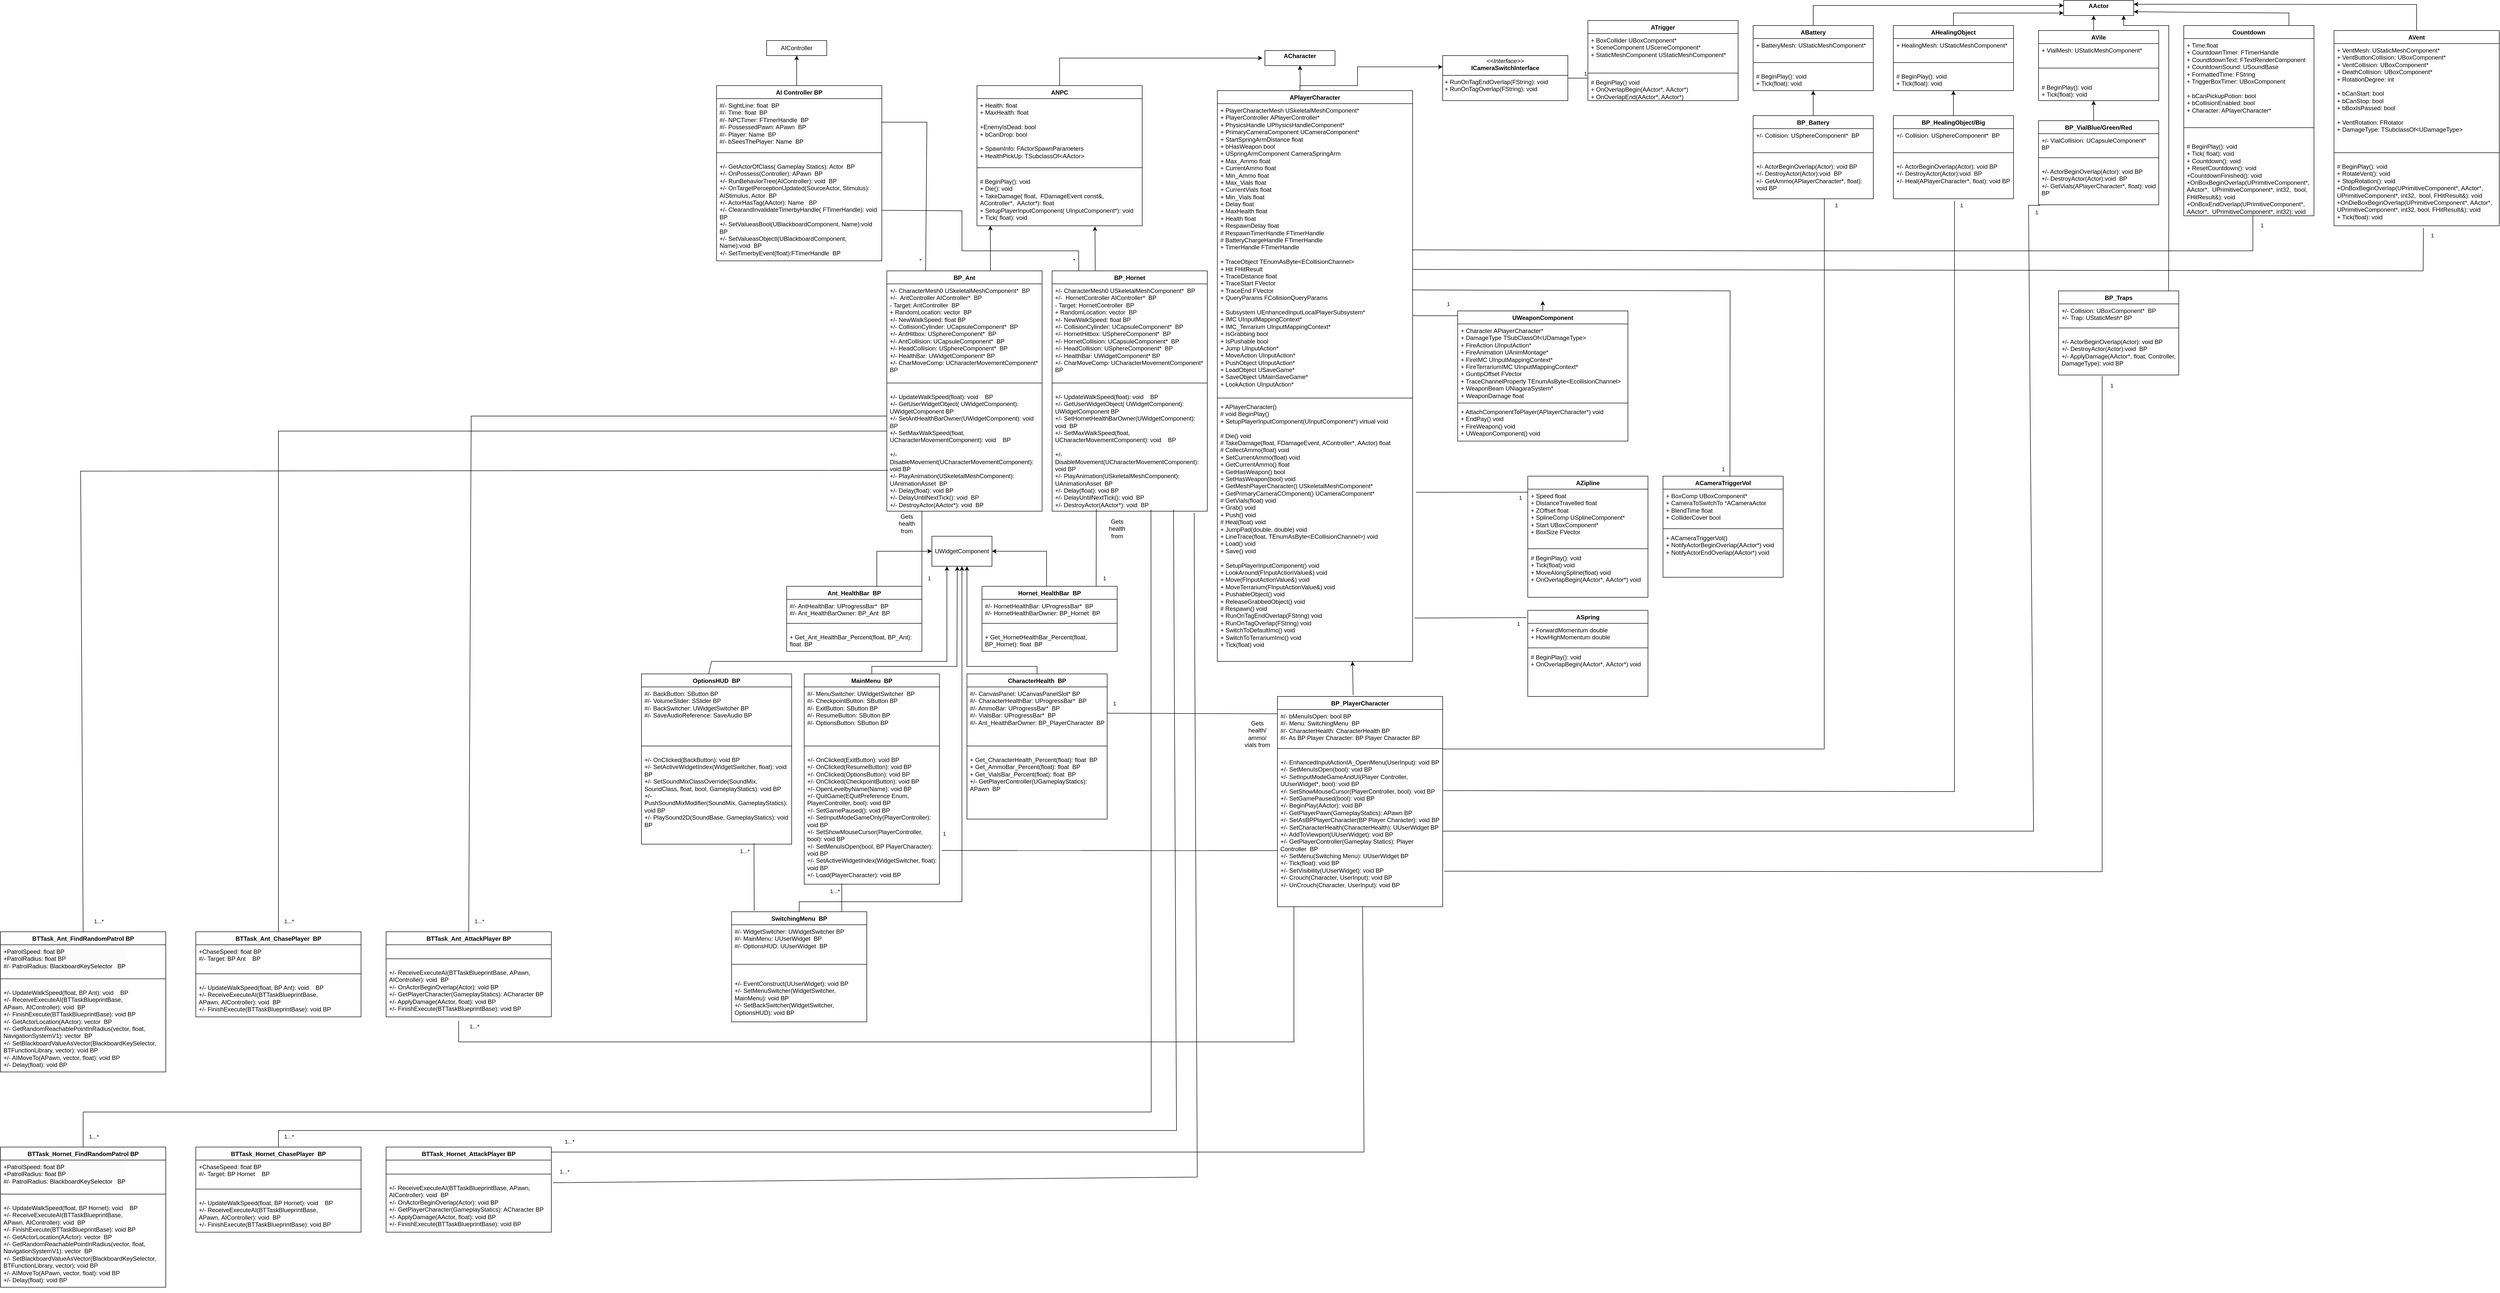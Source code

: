 <mxfile version="24.4.0" type="github">
  <diagram name="Page-1" id="zdgaAKbWMqd8TMpTbGGf">
    <mxGraphModel dx="4042" dy="875" grid="1" gridSize="10" guides="1" tooltips="1" connect="1" arrows="1" fold="1" page="1" pageScale="1" pageWidth="2500" pageHeight="4000" math="0" shadow="0">
      <root>
        <mxCell id="0" />
        <mxCell id="1" parent="0" />
        <mxCell id="l-8PWlTFrOlijLcWu4DZ-17" style="edgeStyle=orthogonalEdgeStyle;rounded=0;orthogonalLoop=1;jettySize=auto;html=1;entryX=0.5;entryY=1;entryDx=0;entryDy=0;" parent="1" target="l-8PWlTFrOlijLcWu4DZ-18" edge="1">
          <mxGeometry relative="1" as="geometry">
            <mxPoint x="1930" y="180" as="targetPoint" />
            <Array as="points" />
            <mxPoint x="1875" y="200" as="sourcePoint" />
          </mxGeometry>
        </mxCell>
        <mxCell id="wt-0jyJmQYAlIdOqIMIM-37" style="edgeStyle=orthogonalEdgeStyle;rounded=0;orthogonalLoop=1;jettySize=auto;html=1;exitX=0.5;exitY=0;exitDx=0;exitDy=0;" parent="1" source="l-8PWlTFrOlijLcWu4DZ-6" edge="1">
          <mxGeometry relative="1" as="geometry">
            <mxPoint x="2359.769" y="620" as="targetPoint" />
          </mxGeometry>
        </mxCell>
        <mxCell id="l-8PWlTFrOlijLcWu4DZ-6" value="UWeaponComponent" style="swimlane;fontStyle=1;align=center;verticalAlign=top;childLayout=stackLayout;horizontal=1;startSize=26;horizontalStack=0;resizeParent=1;resizeParentMax=0;resizeLast=0;collapsible=1;marginBottom=0;whiteSpace=wrap;html=1;" parent="1" vertex="1">
          <mxGeometry x="2190" y="640" width="340" height="260" as="geometry" />
        </mxCell>
        <mxCell id="l-8PWlTFrOlijLcWu4DZ-7" value="+ Character APlayerCharacter*&amp;nbsp;&lt;div&gt;+ DamageType&amp;nbsp;&lt;span style=&quot;background-color: initial;&quot;&gt;TSubClassOf&amp;lt;UDamageType&amp;gt;&lt;/span&gt;&lt;span style=&quot;background-color: initial;&quot;&gt;&amp;nbsp;&lt;/span&gt;&lt;/div&gt;&lt;div&gt;+ FireAction UInputAction*&amp;nbsp;&lt;br&gt;&lt;div&gt;+ FireAnimation&amp;nbsp;&lt;span style=&quot;background-color: initial;&quot;&gt;UAnimMontage*&lt;/span&gt;&lt;span style=&quot;background-color: initial;&quot;&gt;&amp;nbsp;&lt;/span&gt;&lt;/div&gt;&lt;/div&gt;&lt;div&gt;+ FireIMC&amp;nbsp;&lt;span style=&quot;background-color: initial;&quot;&gt;UInputMappingContext*&lt;/span&gt;&lt;span style=&quot;background-color: initial;&quot;&gt;&amp;nbsp;&lt;/span&gt;&lt;/div&gt;&lt;div&gt;+ FireTerrariumIMC&amp;nbsp;&lt;span style=&quot;background-color: initial;&quot;&gt;UInputMappingContext*&lt;/span&gt;&lt;span style=&quot;background-color: initial;&quot;&gt;&amp;nbsp;&lt;/span&gt;&lt;/div&gt;&lt;div&gt;+ GuntipOffset&amp;nbsp;&lt;span style=&quot;background-color: initial;&quot;&gt;FVector&lt;/span&gt;&lt;span style=&quot;background-color: initial;&quot;&gt;&amp;nbsp;&lt;/span&gt;&lt;/div&gt;&lt;div&gt;+ TraceChannelProperty&amp;nbsp;&lt;span style=&quot;background-color: initial;&quot;&gt;TEnumAsByte&amp;lt;EcollisionChannel&amp;gt;&lt;/span&gt;&lt;span style=&quot;background-color: initial;&quot;&gt;&amp;nbsp;&lt;/span&gt;&lt;/div&gt;&lt;div&gt;+ WeaponBeam&amp;nbsp;&lt;span style=&quot;background-color: initial;&quot;&gt;UNiagaraSystem*&lt;/span&gt;&lt;/div&gt;&lt;div&gt;+ WeaponDamage&amp;nbsp;&lt;span style=&quot;background-color: initial;&quot;&gt;float&lt;/span&gt;&lt;/div&gt;" style="text;strokeColor=none;fillColor=none;align=left;verticalAlign=top;spacingLeft=4;spacingRight=4;overflow=hidden;rotatable=0;points=[[0,0.5],[1,0.5]];portConstraint=eastwest;whiteSpace=wrap;html=1;" parent="l-8PWlTFrOlijLcWu4DZ-6" vertex="1">
          <mxGeometry y="26" width="340" height="154" as="geometry" />
        </mxCell>
        <mxCell id="l-8PWlTFrOlijLcWu4DZ-8" value="" style="line;strokeWidth=1;fillColor=none;align=left;verticalAlign=middle;spacingTop=-1;spacingLeft=3;spacingRight=3;rotatable=0;labelPosition=right;points=[];portConstraint=eastwest;strokeColor=inherit;" parent="l-8PWlTFrOlijLcWu4DZ-6" vertex="1">
          <mxGeometry y="180" width="340" height="8" as="geometry" />
        </mxCell>
        <mxCell id="l-8PWlTFrOlijLcWu4DZ-9" value="+ AttachComponentToPlayer(APlayerCharacter*) void&amp;nbsp;&lt;div&gt;+ EndPay()&amp;nbsp;&lt;span style=&quot;background-color: initial;&quot;&gt;void&lt;/span&gt;&lt;span style=&quot;background-color: initial;&quot;&gt;&amp;nbsp;&lt;/span&gt;&lt;/div&gt;&lt;div&gt;+ FireWeapon()&amp;nbsp;&lt;span style=&quot;background-color: initial;&quot;&gt;void&lt;/span&gt;&lt;span style=&quot;background-color: initial;&quot;&gt;&amp;nbsp;&lt;/span&gt;&lt;/div&gt;&lt;div&gt;+ UWeaponComponent()&lt;span style=&quot;background-color: initial;&quot;&gt;&amp;nbsp;&lt;/span&gt;&lt;span style=&quot;background-color: initial;&quot;&gt;void&lt;/span&gt;&lt;/div&gt;" style="text;strokeColor=none;fillColor=none;align=left;verticalAlign=top;spacingLeft=4;spacingRight=4;overflow=hidden;rotatable=0;points=[[0,0.5],[1,0.5]];portConstraint=eastwest;whiteSpace=wrap;html=1;" parent="l-8PWlTFrOlijLcWu4DZ-6" vertex="1">
          <mxGeometry y="188" width="340" height="72" as="geometry" />
        </mxCell>
        <mxCell id="l-8PWlTFrOlijLcWu4DZ-10" style="edgeStyle=orthogonalEdgeStyle;rounded=0;orthogonalLoop=1;jettySize=auto;html=1;endArrow=none;endFill=0;exitX=0.001;exitY=0.037;exitDx=0;exitDy=0;exitPerimeter=0;entryX=1.006;entryY=0.722;entryDx=0;entryDy=0;entryPerimeter=0;" parent="1" source="l-8PWlTFrOlijLcWu4DZ-6" target="ZGs6x3_PHytGy2VI0v85-2" edge="1">
          <mxGeometry relative="1" as="geometry">
            <mxPoint x="2180" y="468.947" as="sourcePoint" />
            <mxPoint x="2040" y="210" as="targetPoint" />
            <Array as="points">
              <mxPoint x="2102" y="650" />
            </Array>
          </mxGeometry>
        </mxCell>
        <mxCell id="l-8PWlTFrOlijLcWu4DZ-12" value="1" style="edgeLabel;html=1;align=center;verticalAlign=middle;resizable=0;points=[];" parent="l-8PWlTFrOlijLcWu4DZ-10" vertex="1" connectable="0">
          <mxGeometry x="0.914" y="2" relative="1" as="geometry">
            <mxPoint x="66" y="-26" as="offset" />
          </mxGeometry>
        </mxCell>
        <mxCell id="l-8PWlTFrOlijLcWu4DZ-15" value="&lt;p style=&quot;margin:0px;margin-top:4px;text-align:center;&quot;&gt;&lt;i&gt;&amp;lt;&amp;lt;Interface&amp;gt;&amp;gt;&lt;/i&gt;&lt;br&gt;&lt;b&gt;ICameraSwitchInterface&lt;/b&gt;&lt;/p&gt;&lt;hr size=&quot;1&quot; style=&quot;border-style:solid;&quot;&gt;&lt;p style=&quot;margin:0px;margin-left:4px;&quot;&gt;+ RunOnTagEndOverlap(FString): void&lt;br&gt;+ RunOnTagOverlap(FString): void&lt;/p&gt;" style="verticalAlign=top;align=left;overflow=fill;html=1;whiteSpace=wrap;" parent="1" vertex="1">
          <mxGeometry x="2160" y="130" width="250" height="90" as="geometry" />
        </mxCell>
        <mxCell id="l-8PWlTFrOlijLcWu4DZ-18" value="&lt;p style=&quot;margin:0px;margin-top:4px;text-align:center;&quot;&gt;&lt;b&gt;ACharacter&lt;/b&gt;&lt;/p&gt;&lt;div style=&quot;height:2px;&quot;&gt;&lt;/div&gt;" style="verticalAlign=top;align=left;overflow=fill;html=1;whiteSpace=wrap;" parent="1" vertex="1">
          <mxGeometry x="1805" y="120" width="140" height="30" as="geometry" />
        </mxCell>
        <mxCell id="l-8PWlTFrOlijLcWu4DZ-13" style="edgeStyle=orthogonalEdgeStyle;rounded=0;orthogonalLoop=1;jettySize=auto;html=1;entryX=0;entryY=0.25;entryDx=0;entryDy=0;exitX=0.5;exitY=0;exitDx=0;exitDy=0;" parent="1" target="l-8PWlTFrOlijLcWu4DZ-15" edge="1">
          <mxGeometry relative="1" as="geometry">
            <mxPoint x="2190" y="800" as="targetPoint" />
            <Array as="points">
              <mxPoint x="1875" y="190" />
              <mxPoint x="1990" y="190" />
              <mxPoint x="1990" y="153" />
            </Array>
            <mxPoint x="1875" y="200" as="sourcePoint" />
          </mxGeometry>
        </mxCell>
        <mxCell id="J19v4T6y1fvecI04w9pI-1" value="ANPC" style="swimlane;fontStyle=1;align=center;verticalAlign=top;childLayout=stackLayout;horizontal=1;startSize=26;horizontalStack=0;resizeParent=1;resizeParentMax=0;resizeLast=0;collapsible=1;marginBottom=0;whiteSpace=wrap;html=1;" parent="1" vertex="1">
          <mxGeometry x="1230" y="190" width="330" height="280" as="geometry" />
        </mxCell>
        <mxCell id="J19v4T6y1fvecI04w9pI-2" value="&lt;div&gt;&lt;span style=&quot;background-color: initial;&quot;&gt;+ Health: float&lt;/span&gt;&lt;br&gt;&lt;/div&gt;&lt;div&gt;+ Max&lt;span style=&quot;background-color: initial;&quot;&gt;Health: float&lt;/span&gt;&lt;/div&gt;&lt;div&gt;&lt;br&gt;&lt;/div&gt;&lt;div&gt;+EnemyIsDead: bool&lt;/div&gt;&lt;div&gt;+ bCanDrop: bool&lt;/div&gt;&lt;div&gt;&lt;br&gt;&lt;/div&gt;&lt;div&gt;&lt;span style=&quot;background-color: initial;&quot;&gt;+ SpawnInfo: FActorSpawnParameters&lt;/span&gt;&lt;br&gt;&lt;/div&gt;&lt;div&gt;&lt;span style=&quot;background-color: initial;&quot;&gt;+ HealthPickUp: TSubclassOf&amp;lt;AActor&amp;gt;&amp;nbsp;&lt;/span&gt;&lt;br&gt;&lt;/div&gt;&lt;div&gt;&lt;span style=&quot;background-color: initial;&quot;&gt;&lt;br&gt;&lt;/span&gt;&lt;/div&gt;&lt;div&gt;&lt;br&gt;&lt;/div&gt;" style="text;strokeColor=none;fillColor=none;align=left;verticalAlign=top;spacingLeft=4;spacingRight=4;overflow=hidden;rotatable=0;points=[[0,0.5],[1,0.5]];portConstraint=eastwest;whiteSpace=wrap;html=1;" parent="J19v4T6y1fvecI04w9pI-1" vertex="1">
          <mxGeometry y="26" width="330" height="124" as="geometry" />
        </mxCell>
        <mxCell id="J19v4T6y1fvecI04w9pI-3" value="" style="line;strokeWidth=1;fillColor=none;align=left;verticalAlign=middle;spacingTop=-1;spacingLeft=3;spacingRight=3;rotatable=0;labelPosition=right;points=[];portConstraint=eastwest;strokeColor=inherit;" parent="J19v4T6y1fvecI04w9pI-1" vertex="1">
          <mxGeometry y="150" width="330" height="28" as="geometry" />
        </mxCell>
        <mxCell id="J19v4T6y1fvecI04w9pI-4" value="&lt;div&gt;&lt;span style=&quot;background-color: initial;&quot;&gt;# BeginPlay(): void&lt;/span&gt;&lt;/div&gt;&lt;div&gt;+ Die(): void&lt;/div&gt;&lt;div&gt;+ TakeDamage( float,&amp;nbsp; FDamageEvent const&amp;amp;,&amp;nbsp; AController*,&amp;nbsp; AActor*): float&lt;/div&gt;&lt;div&gt;+ SetupPlayerInputComponent( UInputComponent*): void&lt;/div&gt;&lt;div&gt;+ Tick( float): void&lt;/div&gt;&lt;div&gt;&lt;br&gt;&lt;/div&gt;" style="text;strokeColor=none;fillColor=none;align=left;verticalAlign=top;spacingLeft=4;spacingRight=4;overflow=hidden;rotatable=0;points=[[0,0.5],[1,0.5]];portConstraint=eastwest;whiteSpace=wrap;html=1;" parent="J19v4T6y1fvecI04w9pI-1" vertex="1">
          <mxGeometry y="178" width="330" height="102" as="geometry" />
        </mxCell>
        <mxCell id="J19v4T6y1fvecI04w9pI-6" value="" style="endArrow=classic;html=1;rounded=0;exitX=0.5;exitY=0;exitDx=0;exitDy=0;" parent="1" source="J19v4T6y1fvecI04w9pI-1" edge="1">
          <mxGeometry width="50" height="50" relative="1" as="geometry">
            <mxPoint x="1570" y="180" as="sourcePoint" />
            <mxPoint x="1800" y="135" as="targetPoint" />
            <Array as="points">
              <mxPoint x="1395" y="135" />
            </Array>
          </mxGeometry>
        </mxCell>
        <mxCell id="J19v4T6y1fvecI04w9pI-8" value="&lt;p style=&quot;margin:0px;margin-top:4px;text-align:center;&quot;&gt;&lt;b&gt;AActor&lt;/b&gt;&lt;/p&gt;" style="verticalAlign=top;align=left;overflow=fill;html=1;whiteSpace=wrap;" parent="1" vertex="1">
          <mxGeometry x="3400" y="20" width="140" height="30" as="geometry" />
        </mxCell>
        <mxCell id="J19v4T6y1fvecI04w9pI-10" value="AVent" style="swimlane;fontStyle=1;align=center;verticalAlign=top;childLayout=stackLayout;horizontal=1;startSize=26;horizontalStack=0;resizeParent=1;resizeParentMax=0;resizeLast=0;collapsible=1;marginBottom=0;whiteSpace=wrap;html=1;" parent="1" vertex="1">
          <mxGeometry x="3940" y="80" width="330" height="390" as="geometry" />
        </mxCell>
        <mxCell id="J19v4T6y1fvecI04w9pI-11" value="&lt;div&gt;&lt;span style=&quot;background-color: initial;&quot;&gt;+ VentMesh:&amp;nbsp;&lt;/span&gt;&lt;span style=&quot;background-color: initial;&quot;&gt;UStaticMeshComponent*&lt;/span&gt;&lt;/div&gt;&lt;div&gt;&lt;span style=&quot;background-color: initial;&quot;&gt;+ VentButtonCollision:&amp;nbsp;&lt;/span&gt;&lt;span style=&quot;background-color: initial;&quot;&gt;UBoxComponent*&lt;/span&gt;&lt;/div&gt;&lt;div&gt;&lt;span style=&quot;background-color: initial;&quot;&gt;+ VentCollision:&amp;nbsp;&lt;/span&gt;&lt;span style=&quot;background-color: initial;&quot;&gt;UBoxComponent*&lt;/span&gt;&lt;span style=&quot;background-color: initial;&quot;&gt;&lt;br&gt;&lt;/span&gt;&lt;/div&gt;&lt;div&gt;&lt;span style=&quot;background-color: initial;&quot;&gt;+ DeathCollision:&amp;nbsp;&lt;/span&gt;&lt;span style=&quot;background-color: initial;&quot;&gt;UBoxComponent*&lt;/span&gt;&lt;/div&gt;&lt;div&gt;&lt;span style=&quot;background-color: initial;&quot;&gt;+ RotationDegree: int&lt;/span&gt;&lt;br&gt;&lt;/div&gt;&lt;div&gt;&lt;br&gt;&lt;/div&gt;&lt;div&gt;+ bCanStart: bool&lt;/div&gt;&lt;div&gt;+ bCanStop: bool&lt;/div&gt;&lt;div&gt;+ bBoxIsPassed: bool&lt;br&gt;&lt;/div&gt;&lt;div&gt;&lt;br&gt;&lt;/div&gt;&lt;div&gt;+ VentRotation: FRotator&lt;/div&gt;&lt;div&gt;+ DamageType: TSubclassOf&amp;lt;UDamageType&amp;gt;&amp;nbsp;&lt;/div&gt;&lt;div&gt;&lt;br&gt;&lt;/div&gt;" style="text;strokeColor=none;fillColor=none;align=left;verticalAlign=top;spacingLeft=4;spacingRight=4;overflow=hidden;rotatable=0;points=[[0,0.5],[1,0.5]];portConstraint=eastwest;whiteSpace=wrap;html=1;" parent="J19v4T6y1fvecI04w9pI-10" vertex="1">
          <mxGeometry y="26" width="330" height="204" as="geometry" />
        </mxCell>
        <mxCell id="J19v4T6y1fvecI04w9pI-12" value="" style="line;strokeWidth=1;fillColor=none;align=left;verticalAlign=middle;spacingTop=-1;spacingLeft=3;spacingRight=3;rotatable=0;labelPosition=right;points=[];portConstraint=eastwest;strokeColor=inherit;" parent="J19v4T6y1fvecI04w9pI-10" vertex="1">
          <mxGeometry y="230" width="330" height="28" as="geometry" />
        </mxCell>
        <mxCell id="J19v4T6y1fvecI04w9pI-13" value="&lt;div&gt;&lt;span style=&quot;background-color: initial;&quot;&gt;# BeginPlay(): void&lt;/span&gt;&lt;/div&gt;&lt;div&gt;&lt;span style=&quot;background-color: initial;&quot;&gt;+ RotateVent(): void&lt;/span&gt;&lt;br&gt;&lt;/div&gt;&lt;div&gt;+ StopRotation(): void&lt;br&gt;&lt;/div&gt;&lt;div&gt;+OnBoxBeginOverlap(UPrimitiveComponent*, AActor*,&amp;nbsp; UPrimitiveComponent*, int32,&amp;nbsp; bool, FHitResult&amp;amp;): void&lt;/div&gt;&lt;div&gt;+OnDieBoxBeginOverlap(UPrimitiveComponent*, AActor*, UPrimitiveComponent*, int32, bool, FHitResult&amp;amp;): void&lt;/div&gt;&lt;div&gt;+ Tick(float): void&lt;/div&gt;&lt;div&gt;&lt;br&gt;&lt;/div&gt;" style="text;strokeColor=none;fillColor=none;align=left;verticalAlign=top;spacingLeft=4;spacingRight=4;overflow=hidden;rotatable=0;points=[[0,0.5],[1,0.5]];portConstraint=eastwest;whiteSpace=wrap;html=1;" parent="J19v4T6y1fvecI04w9pI-10" vertex="1">
          <mxGeometry y="258" width="330" height="132" as="geometry" />
        </mxCell>
        <mxCell id="J19v4T6y1fvecI04w9pI-15" value="" style="endArrow=classic;html=1;rounded=0;exitX=0.5;exitY=0;exitDx=0;exitDy=0;" parent="1" source="J19v4T6y1fvecI04w9pI-17" edge="1">
          <mxGeometry width="50" height="50" relative="1" as="geometry">
            <mxPoint x="3200" y="150" as="sourcePoint" />
            <mxPoint x="3400" y="45" as="targetPoint" />
            <Array as="points">
              <mxPoint x="3180" y="45" />
            </Array>
          </mxGeometry>
        </mxCell>
        <mxCell id="J19v4T6y1fvecI04w9pI-17" value="AHealingObject" style="swimlane;fontStyle=1;align=center;verticalAlign=top;childLayout=stackLayout;horizontal=1;startSize=26;horizontalStack=0;resizeParent=1;resizeParentMax=0;resizeLast=0;collapsible=1;marginBottom=0;whiteSpace=wrap;html=1;" parent="1" vertex="1">
          <mxGeometry x="3060" y="70" width="240" height="130" as="geometry" />
        </mxCell>
        <mxCell id="J19v4T6y1fvecI04w9pI-18" value="&lt;div&gt;&lt;span style=&quot;background-color: initial;&quot;&gt;+ HealingMesh:&amp;nbsp;&lt;/span&gt;&lt;span style=&quot;background-color: initial;&quot;&gt;UStaticMeshComponent*&lt;/span&gt;&lt;/div&gt;&lt;div&gt;&lt;span style=&quot;background-color: initial;&quot;&gt;&amp;nbsp;&lt;/span&gt;&lt;/div&gt;&lt;div&gt;&lt;br&gt;&lt;/div&gt;&lt;div&gt;&lt;br&gt;&lt;/div&gt;" style="text;strokeColor=none;fillColor=none;align=left;verticalAlign=top;spacingLeft=4;spacingRight=4;overflow=hidden;rotatable=0;points=[[0,0.5],[1,0.5]];portConstraint=eastwest;whiteSpace=wrap;html=1;" parent="J19v4T6y1fvecI04w9pI-17" vertex="1">
          <mxGeometry y="26" width="240" height="34" as="geometry" />
        </mxCell>
        <mxCell id="J19v4T6y1fvecI04w9pI-19" value="" style="line;strokeWidth=1;fillColor=none;align=left;verticalAlign=middle;spacingTop=-1;spacingLeft=3;spacingRight=3;rotatable=0;labelPosition=right;points=[];portConstraint=eastwest;strokeColor=inherit;" parent="J19v4T6y1fvecI04w9pI-17" vertex="1">
          <mxGeometry y="60" width="240" height="28" as="geometry" />
        </mxCell>
        <mxCell id="J19v4T6y1fvecI04w9pI-20" value="&lt;div&gt;&lt;span style=&quot;background-color: initial;&quot;&gt;# BeginPlay(): void&lt;/span&gt;&lt;/div&gt;&lt;div&gt;+ Tick(float): void&lt;/div&gt;" style="text;strokeColor=none;fillColor=none;align=left;verticalAlign=top;spacingLeft=4;spacingRight=4;overflow=hidden;rotatable=0;points=[[0,0.5],[1,0.5]];portConstraint=eastwest;whiteSpace=wrap;html=1;" parent="J19v4T6y1fvecI04w9pI-17" vertex="1">
          <mxGeometry y="88" width="240" height="42" as="geometry" />
        </mxCell>
        <mxCell id="rLvogrCwxNl-othwZs6G-1" value="AVile" style="swimlane;fontStyle=1;align=center;verticalAlign=top;childLayout=stackLayout;horizontal=1;startSize=26;horizontalStack=0;resizeParent=1;resizeParentMax=0;resizeLast=0;collapsible=1;marginBottom=0;whiteSpace=wrap;html=1;" parent="1" vertex="1">
          <mxGeometry x="3350" y="80" width="240" height="140" as="geometry" />
        </mxCell>
        <mxCell id="rLvogrCwxNl-othwZs6G-2" value="&lt;div&gt;&lt;span style=&quot;background-color: initial;&quot;&gt;+ VialMesh:&amp;nbsp;&lt;/span&gt;&lt;span style=&quot;background-color: initial;&quot;&gt;UStaticMeshComponent*&lt;/span&gt;&lt;/div&gt;&lt;div&gt;&lt;span style=&quot;background-color: initial;&quot;&gt;&amp;nbsp;&lt;/span&gt;&lt;/div&gt;&lt;div&gt;&lt;br&gt;&lt;/div&gt;&lt;div&gt;&lt;br&gt;&lt;/div&gt;" style="text;strokeColor=none;fillColor=none;align=left;verticalAlign=top;spacingLeft=4;spacingRight=4;overflow=hidden;rotatable=0;points=[[0,0.5],[1,0.5]];portConstraint=eastwest;whiteSpace=wrap;html=1;" parent="rLvogrCwxNl-othwZs6G-1" vertex="1">
          <mxGeometry y="26" width="240" height="24" as="geometry" />
        </mxCell>
        <mxCell id="rLvogrCwxNl-othwZs6G-3" value="" style="line;strokeWidth=1;fillColor=none;align=left;verticalAlign=middle;spacingTop=-1;spacingLeft=3;spacingRight=3;rotatable=0;labelPosition=right;points=[];portConstraint=eastwest;strokeColor=inherit;" parent="rLvogrCwxNl-othwZs6G-1" vertex="1">
          <mxGeometry y="50" width="240" height="50" as="geometry" />
        </mxCell>
        <mxCell id="rLvogrCwxNl-othwZs6G-4" value="&lt;div&gt;&lt;span style=&quot;background-color: initial;&quot;&gt;# BeginPlay(): void&lt;/span&gt;&lt;/div&gt;&lt;div&gt;+ Tick(float): void&lt;/div&gt;" style="text;strokeColor=none;fillColor=none;align=left;verticalAlign=top;spacingLeft=4;spacingRight=4;overflow=hidden;rotatable=0;points=[[0,0.5],[1,0.5]];portConstraint=eastwest;whiteSpace=wrap;html=1;" parent="rLvogrCwxNl-othwZs6G-1" vertex="1">
          <mxGeometry y="100" width="240" height="40" as="geometry" />
        </mxCell>
        <mxCell id="U6w3fJ5CWS-zOaDmGOTP-19" value="" style="endArrow=classic;html=1;rounded=0;" parent="rLvogrCwxNl-othwZs6G-1" edge="1">
          <mxGeometry width="50" height="50" relative="1" as="geometry">
            <mxPoint x="110" as="sourcePoint" />
            <mxPoint x="110" y="-30" as="targetPoint" />
          </mxGeometry>
        </mxCell>
        <mxCell id="rLvogrCwxNl-othwZs6G-5" value="" style="endArrow=classic;html=1;rounded=0;entryX=1;entryY=0.75;entryDx=0;entryDy=0;exitX=0;exitY=0;exitDx=0;exitDy=0;" parent="1" target="J19v4T6y1fvecI04w9pI-8" edge="1">
          <mxGeometry width="50" height="50" relative="1" as="geometry">
            <mxPoint x="3850" y="70" as="sourcePoint" />
            <mxPoint x="3700" y="45" as="targetPoint" />
            <Array as="points">
              <mxPoint x="3850" y="45" />
            </Array>
          </mxGeometry>
        </mxCell>
        <mxCell id="ZGs6x3_PHytGy2VI0v85-1" value="APlayerCharacter" style="swimlane;fontStyle=1;align=center;verticalAlign=top;childLayout=stackLayout;horizontal=1;startSize=26;horizontalStack=0;resizeParent=1;resizeParentMax=0;resizeLast=0;collapsible=1;marginBottom=0;whiteSpace=wrap;html=1;" parent="1" vertex="1">
          <mxGeometry x="1710" y="200" width="390" height="1140" as="geometry" />
        </mxCell>
        <mxCell id="ZGs6x3_PHytGy2VI0v85-2" value="&lt;div&gt;&lt;span style=&quot;background-color: initial;&quot;&gt;+ PlayerCharacterMesh&amp;nbsp;&lt;/span&gt;&lt;span style=&quot;background-color: initial;&quot;&gt;USkeletalMeshComponent*&lt;/span&gt;&lt;span style=&quot;background-color: initial;&quot;&gt;&amp;nbsp;&lt;/span&gt;&lt;/div&gt;&lt;div&gt;&lt;span style=&quot;background-color: initial;&quot;&gt;+ PlayerController&amp;nbsp;&lt;/span&gt;&lt;span style=&quot;background-color: initial;&quot;&gt;APlayerController*&lt;/span&gt;&lt;span style=&quot;background-color: initial;&quot;&gt;&amp;nbsp;&lt;/span&gt;&lt;/div&gt;&lt;div&gt;+ PhysicsHandle&amp;nbsp;&lt;span style=&quot;background-color: initial;&quot;&gt;UPhysicsHandleComponent*&lt;/span&gt;&lt;span style=&quot;background-color: initial;&quot;&gt;&amp;nbsp;&lt;/span&gt;&lt;/div&gt;&lt;div&gt;+ PrimaryCameraComponent&amp;nbsp;&lt;span style=&quot;background-color: initial;&quot;&gt;UCameraComponent*&lt;/span&gt;&lt;span style=&quot;background-color: initial;&quot;&gt;&amp;nbsp;&lt;/span&gt;&lt;/div&gt;&lt;div&gt;+ StartSpringArmDistance float&lt;/div&gt;&lt;span style=&quot;background-color: initial;&quot;&gt;+ bHasWeapon bool&lt;/span&gt;&lt;div&gt;+ USpringArmComponent CameraSpringArm&lt;/div&gt;&lt;div&gt;+ Max_Ammo float&lt;/div&gt;&lt;div&gt;+ CurrentAmmo float&lt;/div&gt;&lt;div&gt;+ Min_Ammo float&lt;/div&gt;&lt;div&gt;&lt;div&gt;+ Max_Vials float&lt;/div&gt;&lt;div&gt;+ CurrentVials float&lt;/div&gt;&lt;/div&gt;&lt;div&gt;+ Min_Vials float&lt;/div&gt;&lt;div&gt;+ Delay float&lt;/div&gt;&lt;div&gt;+ MaxHealth float&lt;/div&gt;&lt;div&gt;+ Health float&lt;/div&gt;&lt;div&gt;+ RespawnDelay float&lt;/div&gt;&lt;div&gt;# RespawnTimerHandle&amp;nbsp;&lt;span style=&quot;background-color: initial;&quot;&gt;FTimerHandle&lt;/span&gt;&lt;/div&gt;&lt;div&gt;&lt;span style=&quot;background-color: initial;&quot;&gt;#&amp;nbsp;&lt;/span&gt;&lt;span style=&quot;background-color: initial;&quot;&gt;BatteryChargeHandle FTimerHandle&lt;/span&gt;&lt;/div&gt;&lt;div&gt;+ TimerHandle&amp;nbsp;&lt;span style=&quot;background-color: initial;&quot;&gt;FTimerHandle&lt;/span&gt;&lt;span style=&quot;background-color: initial;&quot;&gt;&amp;nbsp;&lt;/span&gt;&lt;/div&gt;&lt;div&gt;&lt;br&gt;&lt;/div&gt;&lt;div&gt;+ TraceObject&amp;nbsp;&lt;span style=&quot;background-color: initial;&quot;&gt;TEnumAsByte&amp;lt;ECollisionChannel&amp;gt;&lt;/span&gt;&lt;/div&gt;&lt;div&gt;+ Hit&amp;nbsp;&lt;span style=&quot;background-color: initial;&quot;&gt;FHitResult&lt;/span&gt;&lt;span style=&quot;background-color: initial;&quot;&gt;&amp;nbsp;&lt;/span&gt;&lt;/div&gt;&lt;div&gt;+ TraceDistance&amp;nbsp;&lt;span style=&quot;background-color: initial;&quot;&gt;float&lt;/span&gt;&lt;span style=&quot;background-color: initial;&quot;&gt;&amp;nbsp;&lt;/span&gt;&lt;/div&gt;&lt;div&gt;+ TraceStart&amp;nbsp;&lt;span style=&quot;background-color: initial;&quot;&gt;FVector&lt;/span&gt;&lt;span style=&quot;background-color: initial;&quot;&gt;&amp;nbsp;&lt;/span&gt;&lt;/div&gt;&lt;div&gt;+ TraceEnd&amp;nbsp;&lt;span style=&quot;background-color: initial;&quot;&gt;FVector&lt;/span&gt;&lt;span style=&quot;background-color: initial;&quot;&gt;&amp;nbsp;&lt;/span&gt;&lt;/div&gt;&lt;div&gt;+ QueryParams&amp;nbsp;&lt;span style=&quot;background-color: initial;&quot;&gt;FCollisionQueryParams&lt;/span&gt;&lt;span style=&quot;background-color: initial;&quot;&gt;&amp;nbsp;&lt;/span&gt;&lt;/div&gt;&lt;div&gt;&lt;br&gt;&lt;/div&gt;&lt;div&gt;+ Subsystem U&lt;span style=&quot;background-color: initial;&quot;&gt;EnhancedInputLocalPlayerSubsystem*&lt;/span&gt;&lt;span style=&quot;background-color: initial;&quot;&gt;&amp;nbsp;&lt;/span&gt;&lt;/div&gt;&lt;div&gt;+ IMC&amp;nbsp;&lt;span style=&quot;background-color: initial;&quot;&gt;UInputMappingContext*&lt;/span&gt;&lt;span style=&quot;background-color: initial;&quot;&gt;&amp;nbsp;&lt;/span&gt;&lt;/div&gt;&lt;div&gt;+ IMC_Terrarium&lt;span style=&quot;background-color: initial;&quot;&gt;&amp;nbsp;&lt;/span&gt;&lt;span style=&quot;background-color: initial;&quot;&gt;UInputMappingContext*&lt;/span&gt;&lt;span style=&quot;background-color: initial;&quot;&gt;&amp;nbsp;&lt;/span&gt;&lt;/div&gt;&lt;div&gt;+ IsGrabbing&amp;nbsp;&lt;span style=&quot;background-color: initial;&quot;&gt;bool&lt;/span&gt;&lt;span style=&quot;background-color: initial;&quot;&gt;&amp;nbsp;&lt;/span&gt;&lt;/div&gt;&lt;div&gt;+ IsPushable&amp;nbsp;&lt;span style=&quot;background-color: initial;&quot;&gt;bool&lt;/span&gt;&lt;span style=&quot;background-color: initial;&quot;&gt;&amp;nbsp;&lt;/span&gt;&lt;/div&gt;&lt;div&gt;+ Jump&amp;nbsp;&lt;span style=&quot;background-color: initial;&quot;&gt;UInputAction*&lt;/span&gt;&lt;span style=&quot;background-color: initial;&quot;&gt;&amp;nbsp;&lt;/span&gt;&lt;/div&gt;&lt;div&gt;+ MoveAction&amp;nbsp;&lt;span style=&quot;background-color: initial;&quot;&gt;UInputAction*&lt;/span&gt;&lt;span style=&quot;background-color: initial;&quot;&gt;&amp;nbsp;&lt;/span&gt;&lt;/div&gt;&lt;div&gt;+ PushObject&amp;nbsp;&lt;span style=&quot;background-color: initial;&quot;&gt;UInputAction*&lt;/span&gt;&lt;span style=&quot;background-color: initial;&quot;&gt;&amp;nbsp;&lt;/span&gt;&lt;/div&gt;&lt;div&gt;+ LoadObject&amp;nbsp;&lt;span style=&quot;background-color: initial;&quot;&gt;USaveGame*&lt;/span&gt;&lt;span style=&quot;background-color: initial;&quot;&gt;&amp;nbsp;&lt;/span&gt;&lt;/div&gt;&lt;div&gt;+ SaveObject&amp;nbsp;&lt;span style=&quot;background-color: initial;&quot;&gt;UMainSaveGame*&lt;/span&gt;&lt;span style=&quot;background-color: initial;&quot;&gt;&amp;nbsp;&lt;/span&gt;&lt;/div&gt;&lt;div&gt;+ LookAction&lt;span style=&quot;background-color: initial;&quot;&gt;&amp;nbsp;&lt;/span&gt;&lt;span style=&quot;background-color: initial;&quot;&gt;UInputAction*&lt;/span&gt;&lt;span style=&quot;background-color: initial;&quot;&gt;&amp;nbsp;&lt;/span&gt;&lt;/div&gt;&lt;div&gt;&lt;br&gt;&lt;/div&gt;" style="text;strokeColor=none;fillColor=none;align=left;verticalAlign=top;spacingLeft=4;spacingRight=4;overflow=hidden;rotatable=0;points=[[0,0.5],[1,0.5]];portConstraint=eastwest;whiteSpace=wrap;html=1;" parent="ZGs6x3_PHytGy2VI0v85-1" vertex="1">
          <mxGeometry y="26" width="390" height="584" as="geometry" />
        </mxCell>
        <mxCell id="ZGs6x3_PHytGy2VI0v85-3" value="" style="line;strokeWidth=1;fillColor=none;align=left;verticalAlign=middle;spacingTop=-1;spacingLeft=3;spacingRight=3;rotatable=0;labelPosition=right;points=[];portConstraint=eastwest;strokeColor=inherit;" parent="ZGs6x3_PHytGy2VI0v85-1" vertex="1">
          <mxGeometry y="610" width="390" height="8" as="geometry" />
        </mxCell>
        <mxCell id="ZGs6x3_PHytGy2VI0v85-4" value="&lt;div&gt;+ APlayerCharacter()&lt;/div&gt;&lt;div&gt;# void BeginPlay()&lt;/div&gt;&lt;div&gt;+ SetupPlayerInputComponent(UInputComponent*) virtual void&lt;/div&gt;&lt;div&gt;&lt;br&gt;&lt;/div&gt;&lt;div&gt;# Die()&amp;nbsp;&lt;span style=&quot;background-color: initial;&quot;&gt;void&lt;/span&gt;&lt;span style=&quot;background-color: initial;&quot;&gt;&amp;nbsp;&lt;/span&gt;&lt;/div&gt;&lt;div&gt;# TakeDamage(float, FDamageEvent, AController*, AActor)&amp;nbsp;&lt;span style=&quot;background-color: initial;&quot;&gt;float&lt;/span&gt;&lt;span style=&quot;background-color: initial;&quot;&gt;&amp;nbsp;&lt;/span&gt;&lt;/div&gt;&lt;div&gt;# CollectAmmo(float)&amp;nbsp;&lt;span style=&quot;background-color: initial;&quot;&gt;void&lt;/span&gt;&lt;span style=&quot;background-color: initial;&quot;&gt;&amp;nbsp;&lt;/span&gt;&lt;/div&gt;&lt;div&gt;&lt;span style=&quot;background-color: initial;&quot;&gt;+ SetCurrentAmmo(float) void&lt;/span&gt;&lt;/div&gt;&lt;div&gt;&lt;span style=&quot;background-color: initial;&quot;&gt;+ GetCurrentAmmo() float&lt;/span&gt;&lt;/div&gt;&lt;div&gt;+ GetHasWeapon()&amp;nbsp;&lt;span style=&quot;background-color: initial;&quot;&gt;bool&lt;/span&gt;&lt;span style=&quot;background-color: initial;&quot;&gt;&amp;nbsp;&lt;/span&gt;&lt;/div&gt;&lt;div&gt;+ SetHasWeapon(bool)&amp;nbsp;&lt;span style=&quot;background-color: initial;&quot;&gt;void&lt;/span&gt;&lt;span style=&quot;background-color: initial;&quot;&gt;&amp;nbsp;&lt;/span&gt;&lt;/div&gt;&lt;div&gt;+ GetMeshPlayerCharacter()&amp;nbsp;&lt;span style=&quot;background-color: initial;&quot;&gt;USkeletalMeshComponent*&lt;/span&gt;&lt;span style=&quot;background-color: initial;&quot;&gt;&amp;nbsp;&lt;/span&gt;&lt;/div&gt;&lt;div&gt;+ GetPrimaryCameraCOmponent()&amp;nbsp;&lt;span style=&quot;background-color: initial;&quot;&gt;UCameraComponent*&lt;/span&gt;&lt;span style=&quot;background-color: initial;&quot;&gt;&amp;nbsp;&lt;/span&gt;&lt;/div&gt;&lt;div&gt;# GetVials(float)&amp;nbsp;&lt;span style=&quot;background-color: initial;&quot;&gt;void&lt;/span&gt;&lt;span style=&quot;background-color: initial;&quot;&gt;&amp;nbsp;&lt;/span&gt;&lt;/div&gt;&lt;div&gt;+ Grab()&amp;nbsp;&lt;span style=&quot;background-color: initial;&quot;&gt;void&lt;/span&gt;&lt;span style=&quot;background-color: initial;&quot;&gt;&amp;nbsp;&lt;/span&gt;&lt;/div&gt;&lt;div&gt;+ Push()&amp;nbsp;&lt;span style=&quot;background-color: initial;&quot;&gt;void&lt;/span&gt;&lt;span style=&quot;background-color: initial;&quot;&gt;&amp;nbsp;&lt;/span&gt;&lt;/div&gt;&lt;div&gt;# Heal(float)&amp;nbsp;&lt;span style=&quot;background-color: initial;&quot;&gt;void&lt;/span&gt;&lt;span style=&quot;background-color: initial;&quot;&gt;&amp;nbsp;&lt;/span&gt;&lt;/div&gt;&lt;div&gt;+ JumpPad(double, double)&amp;nbsp;&lt;span style=&quot;background-color: initial;&quot;&gt;void&lt;/span&gt;&lt;span style=&quot;background-color: initial;&quot;&gt;&amp;nbsp;&lt;/span&gt;&lt;/div&gt;&lt;div&gt;+ LineTrace(float, TEnumAsByte&amp;lt;ECollisionChannel&amp;gt;)&amp;nbsp;&lt;span style=&quot;background-color: initial;&quot;&gt;void&lt;/span&gt;&lt;span style=&quot;background-color: initial;&quot;&gt;&amp;nbsp;&lt;/span&gt;&lt;/div&gt;&lt;div&gt;+ Load()&amp;nbsp;&lt;span style=&quot;background-color: initial;&quot;&gt;void&lt;/span&gt;&lt;span style=&quot;background-color: initial;&quot;&gt;&amp;nbsp;&lt;/span&gt;&lt;/div&gt;&lt;div&gt;+ Save()&amp;nbsp;&lt;span style=&quot;background-color: initial;&quot;&gt;void&lt;/span&gt;&lt;span style=&quot;background-color: initial;&quot;&gt;&amp;nbsp;&lt;/span&gt;&lt;/div&gt;&lt;div&gt;&lt;br&gt;&lt;/div&gt;&lt;div&gt;+ SetupPlayerInputComponent()&amp;nbsp;&lt;span style=&quot;background-color: initial;&quot;&gt;void&lt;/span&gt;&lt;/div&gt;&lt;div&gt;+ LookAround(FInputActionValue&amp;amp;)&amp;nbsp;&lt;span style=&quot;background-color: initial;&quot;&gt;void&lt;/span&gt;&lt;span style=&quot;background-color: initial;&quot;&gt;&amp;nbsp;&lt;/span&gt;&lt;/div&gt;&lt;div&gt;+ Move(FInputActionValue&amp;amp;)&amp;nbsp;&lt;span style=&quot;background-color: initial;&quot;&gt;void&lt;/span&gt;&lt;span style=&quot;background-color: initial;&quot;&gt;&amp;nbsp;&amp;nbsp;&lt;/span&gt;&lt;/div&gt;&lt;div&gt;&lt;span style=&quot;background-color: initial;&quot;&gt;+ MoveTerrarium(&lt;/span&gt;&lt;span style=&quot;background-color: initial;&quot;&gt;FInputActionValue&amp;amp;) void&lt;/span&gt;&lt;/div&gt;&lt;div&gt;+ PushableObject()&amp;nbsp;&lt;span style=&quot;background-color: initial;&quot;&gt;void&lt;/span&gt;&lt;span style=&quot;background-color: initial;&quot;&gt;&amp;nbsp;&lt;/span&gt;&lt;/div&gt;&lt;div&gt;+ ReleaseGrabbedObject()&amp;nbsp;&lt;span style=&quot;background-color: initial;&quot;&gt;void&lt;/span&gt;&lt;span style=&quot;background-color: initial;&quot;&gt;&amp;nbsp;&lt;/span&gt;&lt;/div&gt;&lt;div&gt;# Respawn()&amp;nbsp;&lt;span style=&quot;background-color: initial;&quot;&gt;void&lt;/span&gt;&lt;span style=&quot;background-color: initial;&quot;&gt;&amp;nbsp;&lt;/span&gt;&lt;/div&gt;&lt;div&gt;+ RunOnTagEndOverlap(FString)&amp;nbsp;&lt;span style=&quot;background-color: initial;&quot;&gt;void&lt;/span&gt;&lt;span style=&quot;background-color: initial;&quot;&gt;&amp;nbsp;&lt;/span&gt;&lt;/div&gt;&lt;div&gt;+ RunOnTagOverlap(FString)&amp;nbsp;&lt;span style=&quot;background-color: initial;&quot;&gt;void&lt;/span&gt;&lt;span style=&quot;background-color: initial;&quot;&gt;&amp;nbsp;&lt;/span&gt;&lt;/div&gt;&lt;div&gt;+ SwitchToDefaultImc()&amp;nbsp;&lt;span style=&quot;background-color: initial;&quot;&gt;void&lt;/span&gt;&lt;span style=&quot;background-color: initial;&quot;&gt;&amp;nbsp;&lt;/span&gt;&lt;/div&gt;&lt;div&gt;+ SwitchToTerrariumImc()&amp;nbsp;&lt;span style=&quot;background-color: initial;&quot;&gt;void&lt;/span&gt;&lt;span style=&quot;background-color: initial;&quot;&gt;&amp;nbsp;&lt;/span&gt;&lt;/div&gt;&lt;div&gt;+ Tick(float&lt;span style=&quot;background-color: initial;&quot;&gt;)&amp;nbsp;&lt;/span&gt;&lt;span style=&quot;background-color: initial;&quot;&gt;void&lt;/span&gt;&lt;span style=&quot;background-color: initial;&quot;&gt;&amp;nbsp;&lt;/span&gt;&lt;/div&gt;" style="text;strokeColor=none;fillColor=none;align=left;verticalAlign=top;spacingLeft=4;spacingRight=4;overflow=hidden;rotatable=0;points=[[0,0.5],[1,0.5]];portConstraint=eastwest;whiteSpace=wrap;html=1;" parent="ZGs6x3_PHytGy2VI0v85-1" vertex="1">
          <mxGeometry y="618" width="390" height="522" as="geometry" />
        </mxCell>
        <mxCell id="EcpB4iICE6naHUnbvn0D-1" value="BP_Ant" style="swimlane;fontStyle=1;align=center;verticalAlign=top;childLayout=stackLayout;horizontal=1;startSize=26;horizontalStack=0;resizeParent=1;resizeParentMax=0;resizeLast=0;collapsible=1;marginBottom=0;whiteSpace=wrap;html=1;" parent="1" vertex="1">
          <mxGeometry x="1050" y="560" width="310" height="480" as="geometry" />
        </mxCell>
        <mxCell id="EcpB4iICE6naHUnbvn0D-2" value="&lt;div&gt;&lt;span style=&quot;background-color: initial;&quot;&gt;+/- CharacterMesh0 USkeletalMeshComponent*&amp;nbsp; BP&lt;/span&gt;&lt;/div&gt;&lt;div&gt;&lt;span style=&quot;background-color: initial;&quot;&gt;+/-&amp;nbsp; AntController AIController*&amp;nbsp; BP&lt;/span&gt;&lt;/div&gt;&lt;div&gt;&lt;div&gt;- Target: AntController&amp;nbsp; BP&lt;/div&gt;&lt;div&gt;+ RandomLocation: vector&amp;nbsp; BP&lt;/div&gt;&lt;/div&gt;&lt;div&gt;+/- NewWalkSpeed: float BP&lt;/div&gt;&lt;div&gt;+/- CollisionCylinder: UCapsuleComponent*&amp;nbsp; BP&lt;/div&gt;&lt;div&gt;+/- AntHitbox: USphereComponent*&amp;nbsp; BP&lt;span style=&quot;background-color: initial;&quot;&gt;&lt;br&gt;&lt;/span&gt;&lt;/div&gt;&lt;div&gt;+/- AntCollision: UCapsuleComponent*&amp;nbsp; BP&lt;br&gt;&lt;/div&gt;&lt;div&gt;+/- HeadCollision: USphereComponent*&amp;nbsp; BP&lt;br&gt;&lt;/div&gt;&lt;div&gt;+/- HealthBar: UWidgetComponent* BP&lt;/div&gt;&lt;div&gt;+/- CharMoveComp: UCharacterMovementComponent* BP&amp;nbsp;&lt;span style=&quot;background-color: initial;&quot;&gt;&amp;nbsp;&lt;/span&gt;&lt;/div&gt;&lt;div&gt;&lt;span style=&quot;background-color: initial;&quot;&gt;&lt;br&gt;&lt;/span&gt;&lt;/div&gt;&lt;div&gt;&lt;br&gt;&lt;/div&gt;" style="text;strokeColor=none;fillColor=none;align=left;verticalAlign=top;spacingLeft=4;spacingRight=4;overflow=hidden;rotatable=0;points=[[0,0.5],[1,0.5]];portConstraint=eastwest;whiteSpace=wrap;html=1;" parent="EcpB4iICE6naHUnbvn0D-1" vertex="1">
          <mxGeometry y="26" width="310" height="184" as="geometry" />
        </mxCell>
        <mxCell id="EcpB4iICE6naHUnbvn0D-3" value="" style="line;strokeWidth=1;fillColor=none;align=left;verticalAlign=middle;spacingTop=-1;spacingLeft=3;spacingRight=3;rotatable=0;labelPosition=right;points=[];portConstraint=eastwest;strokeColor=inherit;" parent="EcpB4iICE6naHUnbvn0D-1" vertex="1">
          <mxGeometry y="210" width="310" height="28" as="geometry" />
        </mxCell>
        <mxCell id="EcpB4iICE6naHUnbvn0D-4" value="&lt;div&gt;&lt;span style=&quot;background-color: initial;&quot;&gt;+/- UpdateWalkSpeed(float): void&amp;nbsp; &amp;nbsp; BP&amp;nbsp;&lt;/span&gt;&lt;br&gt;&lt;/div&gt;&lt;div&gt;+/- GetUserWidgetObject( UWidgetComponent): UWidgetComponent BP&lt;/div&gt;&lt;div&gt;+/- SetAntHealthBarOwner(UWidgetComponent): void&amp;nbsp; BP&lt;/div&gt;&lt;div&gt;&lt;div&gt;+/- SetMaxWalkSpeed(float, UCharacterMovementComponent): void&amp;nbsp; &amp;nbsp; BP&amp;nbsp;&lt;/div&gt;&lt;/div&gt;&lt;div&gt;&lt;br&gt;&lt;/div&gt;&lt;div&gt;+/- DisableMovement(&lt;span style=&quot;background-color: initial;&quot;&gt;UCharacterMovementComponent): void BP&lt;/span&gt;&lt;/div&gt;&lt;div&gt;&lt;span style=&quot;background-color: initial;&quot;&gt;+/- PlayAnimation(USkeletalMeshComponent): UAnimationAsset&amp;nbsp; BP&lt;/span&gt;&lt;/div&gt;&lt;div&gt;&lt;span style=&quot;background-color: initial;&quot;&gt;+/- Delay(float): void BP&lt;/span&gt;&lt;/div&gt;&lt;div&gt;+/- DelayUntilNextTick(): void&amp;nbsp; BP&lt;span style=&quot;background-color: initial;&quot;&gt;&lt;br&gt;&lt;/span&gt;&lt;/div&gt;&lt;div&gt;+/- DestroyActor(AActor*): void&amp;nbsp; BP&lt;/div&gt;&lt;div&gt;&lt;span style=&quot;background-color: initial;&quot;&gt;&lt;br&gt;&lt;/span&gt;&lt;/div&gt;" style="text;strokeColor=none;fillColor=none;align=left;verticalAlign=top;spacingLeft=4;spacingRight=4;overflow=hidden;rotatable=0;points=[[0,0.5],[1,0.5]];portConstraint=eastwest;whiteSpace=wrap;html=1;" parent="EcpB4iICE6naHUnbvn0D-1" vertex="1">
          <mxGeometry y="238" width="310" height="242" as="geometry" />
        </mxCell>
        <mxCell id="EcpB4iICE6naHUnbvn0D-13" value="" style="endArrow=classic;html=1;rounded=0;exitX=0.278;exitY=0.003;exitDx=0;exitDy=0;entryX=0.714;entryY=1.013;entryDx=0;entryDy=0;entryPerimeter=0;exitPerimeter=0;" parent="1" target="J19v4T6y1fvecI04w9pI-4" edge="1">
          <mxGeometry width="50" height="50" relative="1" as="geometry">
            <mxPoint x="1466.18" y="561.32" as="sourcePoint" />
            <mxPoint x="1460" y="790" as="targetPoint" />
            <Array as="points">
              <mxPoint x="1466" y="530" />
            </Array>
          </mxGeometry>
        </mxCell>
        <mxCell id="EcpB4iICE6naHUnbvn0D-14" value="" style="endArrow=classic;html=1;rounded=0;entryX=0.081;entryY=0.998;entryDx=0;entryDy=0;entryPerimeter=0;" parent="1" target="J19v4T6y1fvecI04w9pI-4" edge="1">
          <mxGeometry width="50" height="50" relative="1" as="geometry">
            <mxPoint x="1257" y="560" as="sourcePoint" />
            <mxPoint x="1530" y="630" as="targetPoint" />
          </mxGeometry>
        </mxCell>
        <mxCell id="EcpB4iICE6naHUnbvn0D-15" value="BP_Hornet" style="swimlane;fontStyle=1;align=center;verticalAlign=top;childLayout=stackLayout;horizontal=1;startSize=26;horizontalStack=0;resizeParent=1;resizeParentMax=0;resizeLast=0;collapsible=1;marginBottom=0;whiteSpace=wrap;html=1;" parent="1" vertex="1">
          <mxGeometry x="1380" y="560" width="310" height="480" as="geometry" />
        </mxCell>
        <mxCell id="EcpB4iICE6naHUnbvn0D-16" value="&lt;div&gt;&lt;span style=&quot;background-color: initial;&quot;&gt;+/- CharacterMesh0 USkeletalMeshComponent*&amp;nbsp; BP&lt;/span&gt;&lt;/div&gt;&lt;div&gt;&lt;span style=&quot;background-color: initial;&quot;&gt;+/-&amp;nbsp; HornetController AIController*&amp;nbsp; BP&lt;/span&gt;&lt;/div&gt;&lt;div&gt;&lt;div&gt;- Target: HornetController&amp;nbsp; BP&lt;/div&gt;&lt;div&gt;+ RandomLocation: vector&amp;nbsp; BP&lt;/div&gt;&lt;/div&gt;&lt;div&gt;+/- NewWalkSpeed: float BP&lt;/div&gt;&lt;div&gt;+/- CollisionCylinder: UCapsuleComponent*&amp;nbsp; BP&lt;/div&gt;&lt;div&gt;+/- HornetHitbox: USphereComponent*&amp;nbsp; BP&lt;span style=&quot;background-color: initial;&quot;&gt;&lt;br&gt;&lt;/span&gt;&lt;/div&gt;&lt;div&gt;+/- HornetCollision: UCapsuleComponent*&amp;nbsp; BP&lt;br&gt;&lt;/div&gt;&lt;div&gt;+/- HeadCollision: USphereComponent*&amp;nbsp; BP&lt;br&gt;&lt;/div&gt;&lt;div&gt;+/- HealthBar: UWidgetComponent* BP&lt;/div&gt;&lt;div&gt;+/- CharMoveComp: UCharacterMovementComponent* BP&amp;nbsp;&lt;/div&gt;&lt;div&gt;&lt;span style=&quot;background-color: initial;&quot;&gt;&lt;br&gt;&lt;/span&gt;&lt;/div&gt;&lt;div&gt;&lt;br&gt;&lt;/div&gt;" style="text;strokeColor=none;fillColor=none;align=left;verticalAlign=top;spacingLeft=4;spacingRight=4;overflow=hidden;rotatable=0;points=[[0,0.5],[1,0.5]];portConstraint=eastwest;whiteSpace=wrap;html=1;" parent="EcpB4iICE6naHUnbvn0D-15" vertex="1">
          <mxGeometry y="26" width="310" height="184" as="geometry" />
        </mxCell>
        <mxCell id="EcpB4iICE6naHUnbvn0D-17" value="" style="line;strokeWidth=1;fillColor=none;align=left;verticalAlign=middle;spacingTop=-1;spacingLeft=3;spacingRight=3;rotatable=0;labelPosition=right;points=[];portConstraint=eastwest;strokeColor=inherit;" parent="EcpB4iICE6naHUnbvn0D-15" vertex="1">
          <mxGeometry y="210" width="310" height="28" as="geometry" />
        </mxCell>
        <mxCell id="EcpB4iICE6naHUnbvn0D-18" value="&lt;div&gt;&lt;span style=&quot;background-color: initial;&quot;&gt;+/- UpdateWalkSpeed(float): void&amp;nbsp; &amp;nbsp; BP&amp;nbsp;&lt;/span&gt;&lt;br&gt;&lt;/div&gt;&lt;div&gt;+/- GetUserWidgetObject( UWidgetComponent): UWidgetComponent BP&lt;/div&gt;&lt;div&gt;+/- SetHornetHealthBarOwner(UWidgetComponent): void&amp;nbsp; BP&lt;/div&gt;&lt;div&gt;&lt;div&gt;+/- SetMaxWalkSpeed(float, UCharacterMovementComponent): void&amp;nbsp; &amp;nbsp; BP&amp;nbsp;&lt;/div&gt;&lt;/div&gt;&lt;div&gt;&lt;br&gt;&lt;/div&gt;&lt;div&gt;+/- DisableMovement(&lt;span style=&quot;background-color: initial;&quot;&gt;UCharacterMovementComponent): void BP&lt;/span&gt;&lt;/div&gt;&lt;div&gt;&lt;span style=&quot;background-color: initial;&quot;&gt;+/- PlayAnimation(USkeletalMeshComponent): UAnimationAsset&amp;nbsp; BP&lt;/span&gt;&lt;/div&gt;&lt;div&gt;&lt;span style=&quot;background-color: initial;&quot;&gt;+/- Delay(float): void BP&lt;/span&gt;&lt;/div&gt;&lt;div&gt;+/- DelayUntilNextTick(): void&amp;nbsp; BP&lt;span style=&quot;background-color: initial;&quot;&gt;&lt;br&gt;&lt;/span&gt;&lt;/div&gt;&lt;div&gt;+/- DestroyActor(AActor*): void&amp;nbsp; BP&lt;/div&gt;&lt;div&gt;&lt;span style=&quot;background-color: initial;&quot;&gt;&lt;br&gt;&lt;/span&gt;&lt;/div&gt;" style="text;strokeColor=none;fillColor=none;align=left;verticalAlign=top;spacingLeft=4;spacingRight=4;overflow=hidden;rotatable=0;points=[[0,0.5],[1,0.5]];portConstraint=eastwest;whiteSpace=wrap;html=1;" parent="EcpB4iICE6naHUnbvn0D-15" vertex="1">
          <mxGeometry y="238" width="310" height="242" as="geometry" />
        </mxCell>
        <mxCell id="EcpB4iICE6naHUnbvn0D-19" value="" style="endArrow=classic;html=1;rounded=0;entryX=1;entryY=0.5;entryDx=0;entryDy=0;" parent="1" target="EcpB4iICE6naHUnbvn0D-21" edge="1">
          <mxGeometry width="50" height="50" relative="1" as="geometry">
            <mxPoint x="1369" y="1200" as="sourcePoint" />
            <mxPoint x="1360" y="1140" as="targetPoint" />
            <Array as="points">
              <mxPoint x="1369" y="1120" />
            </Array>
          </mxGeometry>
        </mxCell>
        <mxCell id="EcpB4iICE6naHUnbvn0D-20" value="" style="endArrow=classic;html=1;rounded=0;entryX=0;entryY=0.5;entryDx=0;entryDy=0;" parent="1" target="EcpB4iICE6naHUnbvn0D-21" edge="1">
          <mxGeometry width="50" height="50" relative="1" as="geometry">
            <mxPoint x="1030" y="1200" as="sourcePoint" />
            <mxPoint x="980" y="1160" as="targetPoint" />
            <Array as="points">
              <mxPoint x="1030" y="1120" />
            </Array>
          </mxGeometry>
        </mxCell>
        <mxCell id="EcpB4iICE6naHUnbvn0D-21" value="UWidgetComponent" style="rounded=0;whiteSpace=wrap;html=1;" parent="1" vertex="1">
          <mxGeometry x="1140" y="1090" width="120" height="60" as="geometry" />
        </mxCell>
        <mxCell id="EcpB4iICE6naHUnbvn0D-22" value="Ant_HealthBar&amp;nbsp; BP" style="swimlane;fontStyle=1;align=center;verticalAlign=top;childLayout=stackLayout;horizontal=1;startSize=26;horizontalStack=0;resizeParent=1;resizeParentMax=0;resizeLast=0;collapsible=1;marginBottom=0;whiteSpace=wrap;html=1;" parent="1" vertex="1">
          <mxGeometry x="850" y="1190" width="270" height="130" as="geometry" />
        </mxCell>
        <mxCell id="EcpB4iICE6naHUnbvn0D-23" value="&lt;div&gt;&lt;span style=&quot;background-color: initial;&quot;&gt;#/- AntHealthBar:&amp;nbsp;&lt;/span&gt;&lt;span style=&quot;background-color: initial;&quot;&gt;UProgressBar*&amp;nbsp; BP&lt;/span&gt;&lt;/div&gt;&lt;div&gt;&lt;span style=&quot;background-color: initial;&quot;&gt;#/- Ant_HealthBarOwner:&amp;nbsp;&lt;/span&gt;&lt;span style=&quot;background-color: initial;&quot;&gt;BP_Ant&amp;nbsp; BP&lt;/span&gt;&lt;/div&gt;&lt;div&gt;&lt;br&gt;&lt;/div&gt;&lt;div&gt;&lt;br&gt;&lt;/div&gt;" style="text;strokeColor=none;fillColor=none;align=left;verticalAlign=top;spacingLeft=4;spacingRight=4;overflow=hidden;rotatable=0;points=[[0,0.5],[1,0.5]];portConstraint=eastwest;whiteSpace=wrap;html=1;" parent="EcpB4iICE6naHUnbvn0D-22" vertex="1">
          <mxGeometry y="26" width="270" height="34" as="geometry" />
        </mxCell>
        <mxCell id="EcpB4iICE6naHUnbvn0D-24" value="" style="line;strokeWidth=1;fillColor=none;align=left;verticalAlign=middle;spacingTop=-1;spacingLeft=3;spacingRight=3;rotatable=0;labelPosition=right;points=[];portConstraint=eastwest;strokeColor=inherit;" parent="EcpB4iICE6naHUnbvn0D-22" vertex="1">
          <mxGeometry y="60" width="270" height="28" as="geometry" />
        </mxCell>
        <mxCell id="EcpB4iICE6naHUnbvn0D-25" value="+ Get_Ant_HealthBar_Percent(float, BP_Ant): float&amp;nbsp; BP" style="text;strokeColor=none;fillColor=none;align=left;verticalAlign=top;spacingLeft=4;spacingRight=4;overflow=hidden;rotatable=0;points=[[0,0.5],[1,0.5]];portConstraint=eastwest;whiteSpace=wrap;html=1;" parent="EcpB4iICE6naHUnbvn0D-22" vertex="1">
          <mxGeometry y="88" width="270" height="42" as="geometry" />
        </mxCell>
        <mxCell id="EcpB4iICE6naHUnbvn0D-26" value="Hornet_HealthBar&amp;nbsp; BP" style="swimlane;fontStyle=1;align=center;verticalAlign=top;childLayout=stackLayout;horizontal=1;startSize=26;horizontalStack=0;resizeParent=1;resizeParentMax=0;resizeLast=0;collapsible=1;marginBottom=0;whiteSpace=wrap;html=1;" parent="1" vertex="1">
          <mxGeometry x="1240" y="1190" width="270" height="130" as="geometry" />
        </mxCell>
        <mxCell id="EcpB4iICE6naHUnbvn0D-27" value="&lt;div&gt;&lt;div&gt;&lt;span style=&quot;background-color: initial;&quot;&gt;#/- HornetHealthBar:&amp;nbsp;&lt;/span&gt;&lt;span style=&quot;background-color: initial;&quot;&gt;UProgressBar*&amp;nbsp; BP&lt;/span&gt;&lt;/div&gt;&lt;div&gt;&lt;span style=&quot;background-color: initial;&quot;&gt;#/- HornetHealthBarOwner:&amp;nbsp;&lt;/span&gt;&lt;span style=&quot;background-color: initial;&quot;&gt;BP_Hornet&amp;nbsp; BP&lt;/span&gt;&lt;/div&gt;&lt;div&gt;&lt;br&gt;&lt;/div&gt;&lt;div&gt;&lt;br&gt;&lt;/div&gt;&lt;/div&gt;" style="text;strokeColor=none;fillColor=none;align=left;verticalAlign=top;spacingLeft=4;spacingRight=4;overflow=hidden;rotatable=0;points=[[0,0.5],[1,0.5]];portConstraint=eastwest;whiteSpace=wrap;html=1;" parent="EcpB4iICE6naHUnbvn0D-26" vertex="1">
          <mxGeometry y="26" width="270" height="34" as="geometry" />
        </mxCell>
        <mxCell id="EcpB4iICE6naHUnbvn0D-28" value="" style="line;strokeWidth=1;fillColor=none;align=left;verticalAlign=middle;spacingTop=-1;spacingLeft=3;spacingRight=3;rotatable=0;labelPosition=right;points=[];portConstraint=eastwest;strokeColor=inherit;" parent="EcpB4iICE6naHUnbvn0D-26" vertex="1">
          <mxGeometry y="60" width="270" height="28" as="geometry" />
        </mxCell>
        <mxCell id="EcpB4iICE6naHUnbvn0D-29" value="+ Get_HornetHealthBar_Percent(float, BP_Hornet): float&amp;nbsp; BP" style="text;strokeColor=none;fillColor=none;align=left;verticalAlign=top;spacingLeft=4;spacingRight=4;overflow=hidden;rotatable=0;points=[[0,0.5],[1,0.5]];portConstraint=eastwest;whiteSpace=wrap;html=1;" parent="EcpB4iICE6naHUnbvn0D-26" vertex="1">
          <mxGeometry y="88" width="270" height="42" as="geometry" />
        </mxCell>
        <mxCell id="EcpB4iICE6naHUnbvn0D-30" value="" style="endArrow=none;html=1;rounded=0;entryX=1;entryY=0;entryDx=0;entryDy=0;exitX=0.444;exitY=0.003;exitDx=0;exitDy=0;exitPerimeter=0;" parent="1" target="EcpB4iICE6naHUnbvn0D-45" edge="1">
          <mxGeometry width="50" height="50" relative="1" as="geometry">
            <mxPoint x="1120" y="1210.0" as="sourcePoint" />
            <mxPoint x="1140.17" y="1040.094" as="targetPoint" />
          </mxGeometry>
        </mxCell>
        <mxCell id="EcpB4iICE6naHUnbvn0D-31" value="" style="endArrow=none;html=1;rounded=0;entryX=0.593;entryY=1.006;entryDx=0;entryDy=0;entryPerimeter=0;" parent="1" edge="1">
          <mxGeometry width="50" height="50" relative="1" as="geometry">
            <mxPoint x="1468" y="1190" as="sourcePoint" />
            <mxPoint x="1468.33" y="1035.722" as="targetPoint" />
          </mxGeometry>
        </mxCell>
        <mxCell id="EcpB4iICE6naHUnbvn0D-34" value="&lt;span style=&quot;color: rgb(0, 0, 0); font-family: Helvetica; font-size: 11px; font-style: normal; font-variant-ligatures: normal; font-variant-caps: normal; font-weight: 400; letter-spacing: normal; orphans: 2; text-align: center; text-indent: 0px; text-transform: none; widows: 2; word-spacing: 0px; -webkit-text-stroke-width: 0px; white-space: nowrap; background-color: rgb(255, 255, 255); text-decoration-thickness: initial; text-decoration-style: initial; text-decoration-color: initial; display: inline !important; float: none;&quot;&gt;1&lt;/span&gt;" style="text;whiteSpace=wrap;html=1;" parent="1" vertex="1">
          <mxGeometry x="1130" y="1160" width="40" height="40" as="geometry" />
        </mxCell>
        <mxCell id="EcpB4iICE6naHUnbvn0D-36" value="CharacterHealth&amp;nbsp; BP" style="swimlane;fontStyle=1;align=center;verticalAlign=top;childLayout=stackLayout;horizontal=1;startSize=26;horizontalStack=0;resizeParent=1;resizeParentMax=0;resizeLast=0;collapsible=1;marginBottom=0;whiteSpace=wrap;html=1;" parent="1" vertex="1">
          <mxGeometry x="1210" y="1365" width="280" height="290" as="geometry" />
        </mxCell>
        <mxCell id="EcpB4iICE6naHUnbvn0D-37" value="&lt;div&gt;&lt;span style=&quot;background-color: initial;&quot;&gt;#/- CanvasPanel: UCanvasPanelSlot* BP&lt;/span&gt;&lt;/div&gt;&lt;div&gt;&lt;span style=&quot;background-color: initial;&quot;&gt;#/- CharacterHealthBar:&amp;nbsp;&lt;/span&gt;&lt;span style=&quot;background-color: initial;&quot;&gt;UProgressBar*&amp;nbsp; BP&lt;/span&gt;&lt;/div&gt;&lt;div&gt;&lt;div&gt;&lt;span style=&quot;background-color: initial;&quot;&gt;#/- AmmoBar:&amp;nbsp;&lt;/span&gt;&lt;span style=&quot;background-color: initial;&quot;&gt;UProgressBar*&amp;nbsp; BP&lt;/span&gt;&lt;/div&gt;&lt;/div&gt;&lt;div&gt;&lt;span style=&quot;background-color: initial;&quot;&gt;#/- VialsBar:&amp;nbsp;&lt;/span&gt;&lt;span style=&quot;background-color: initial;&quot;&gt;UProgressBar*&amp;nbsp; BP&lt;/span&gt;&lt;span style=&quot;background-color: initial;&quot;&gt;&lt;br&gt;&lt;/span&gt;&lt;/div&gt;&lt;div&gt;&lt;span style=&quot;background-color: initial;&quot;&gt;#/- Ant_HealthBarOwner:&amp;nbsp;&lt;/span&gt;&lt;span style=&quot;background-color: initial;&quot;&gt;BP_PlayerCharacter&amp;nbsp; BP&lt;/span&gt;&lt;/div&gt;&lt;div&gt;&lt;br&gt;&lt;/div&gt;&lt;div&gt;&lt;br&gt;&lt;/div&gt;" style="text;strokeColor=none;fillColor=none;align=left;verticalAlign=top;spacingLeft=4;spacingRight=4;overflow=hidden;rotatable=0;points=[[0,0.5],[1,0.5]];portConstraint=eastwest;whiteSpace=wrap;html=1;" parent="EcpB4iICE6naHUnbvn0D-36" vertex="1">
          <mxGeometry y="26" width="280" height="104" as="geometry" />
        </mxCell>
        <mxCell id="EcpB4iICE6naHUnbvn0D-38" value="" style="line;strokeWidth=1;fillColor=none;align=left;verticalAlign=middle;spacingTop=-1;spacingLeft=3;spacingRight=3;rotatable=0;labelPosition=right;points=[];portConstraint=eastwest;strokeColor=inherit;" parent="EcpB4iICE6naHUnbvn0D-36" vertex="1">
          <mxGeometry y="130" width="280" height="28" as="geometry" />
        </mxCell>
        <mxCell id="EcpB4iICE6naHUnbvn0D-39" value="+ Get_CharacterHealth_Percent(float): float&amp;nbsp; BP&lt;div&gt;+ Get_AmmoBar_Percent(float): float&amp;nbsp; BP&lt;br&gt;&lt;/div&gt;&lt;div&gt;+ Get_VialsBar_Percent(float): float&amp;nbsp; BP&lt;br&gt;&lt;/div&gt;&lt;div&gt;+/- GetPlayerController(UGameplayStatics): APawn&amp;nbsp; BP&lt;/div&gt;" style="text;strokeColor=none;fillColor=none;align=left;verticalAlign=top;spacingLeft=4;spacingRight=4;overflow=hidden;rotatable=0;points=[[0,0.5],[1,0.5]];portConstraint=eastwest;whiteSpace=wrap;html=1;" parent="EcpB4iICE6naHUnbvn0D-36" vertex="1">
          <mxGeometry y="158" width="280" height="132" as="geometry" />
        </mxCell>
        <mxCell id="EcpB4iICE6naHUnbvn0D-40" value="" style="endArrow=classic;html=1;rounded=0;entryX=0.422;entryY=1.045;entryDx=0;entryDy=0;entryPerimeter=0;exitX=0.5;exitY=0;exitDx=0;exitDy=0;" parent="1" source="EcpB4iICE6naHUnbvn0D-83" edge="1">
          <mxGeometry width="50" height="50" relative="1" as="geometry">
            <mxPoint x="1100" y="1400" as="sourcePoint" />
            <mxPoint x="1190.64" y="1150" as="targetPoint" />
            <Array as="points">
              <mxPoint x="1020" y="1350" />
              <mxPoint x="1190" y="1350" />
            </Array>
          </mxGeometry>
        </mxCell>
        <mxCell id="EcpB4iICE6naHUnbvn0D-41" value="" style="endArrow=none;html=1;rounded=0;entryX=0;entryY=0.136;entryDx=0;entryDy=0;entryPerimeter=0;" parent="1" source="EcpB4iICE6naHUnbvn0D-37" target="U6w3fJ5CWS-zOaDmGOTP-32" edge="1">
          <mxGeometry width="50" height="50" relative="1" as="geometry">
            <mxPoint x="1640" y="1539" as="sourcePoint" />
            <mxPoint x="1780" y="1430" as="targetPoint" />
            <Array as="points" />
          </mxGeometry>
        </mxCell>
        <mxCell id="EcpB4iICE6naHUnbvn0D-42" value="&lt;span style=&quot;color: rgb(0, 0, 0); font-family: Helvetica; font-size: 11px; font-style: normal; font-variant-ligatures: normal; font-variant-caps: normal; font-weight: 400; letter-spacing: normal; orphans: 2; text-align: center; text-indent: 0px; text-transform: none; widows: 2; word-spacing: 0px; -webkit-text-stroke-width: 0px; white-space: nowrap; background-color: rgb(255, 255, 255); text-decoration-thickness: initial; text-decoration-style: initial; text-decoration-color: initial; display: inline !important; float: none;&quot;&gt;1&lt;/span&gt;" style="text;whiteSpace=wrap;html=1;" parent="1" vertex="1">
          <mxGeometry x="1500" y="1410" width="40" height="40" as="geometry" />
        </mxCell>
        <mxCell id="EcpB4iICE6naHUnbvn0D-45" value="Gets health from" style="text;html=1;align=center;verticalAlign=middle;whiteSpace=wrap;rounded=0;" parent="1" vertex="1">
          <mxGeometry x="1060" y="1040" width="60" height="50" as="geometry" />
        </mxCell>
        <mxCell id="EcpB4iICE6naHUnbvn0D-46" value="Gets health from" style="text;html=1;align=center;verticalAlign=middle;whiteSpace=wrap;rounded=0;" parent="1" vertex="1">
          <mxGeometry x="1480" y="1060" width="60" height="30" as="geometry" />
        </mxCell>
        <mxCell id="EcpB4iICE6naHUnbvn0D-47" value="Gets health/&lt;div&gt;ammo&lt;span style=&quot;background-color: initial;&quot;&gt;/&lt;/span&gt;&lt;/div&gt;&lt;div&gt;&lt;span style=&quot;background-color: initial;&quot;&gt;vials from&lt;/span&gt;&lt;/div&gt;" style="text;html=1;align=center;verticalAlign=middle;whiteSpace=wrap;rounded=0;" parent="1" vertex="1">
          <mxGeometry x="1760" y="1470" width="60" height="30" as="geometry" />
        </mxCell>
        <mxCell id="EcpB4iICE6naHUnbvn0D-48" value="AIController" style="rounded=0;whiteSpace=wrap;html=1;" parent="1" vertex="1">
          <mxGeometry x="810" y="100" width="120" height="30" as="geometry" />
        </mxCell>
        <mxCell id="EcpB4iICE6naHUnbvn0D-49" value="&lt;span style=&quot;color: rgb(0, 0, 0); font-family: Helvetica; font-size: 11px; font-style: normal; font-variant-ligatures: normal; font-variant-caps: normal; font-weight: 400; letter-spacing: normal; orphans: 2; text-align: center; text-indent: 0px; text-transform: none; widows: 2; word-spacing: 0px; -webkit-text-stroke-width: 0px; white-space: nowrap; background-color: rgb(255, 255, 255); text-decoration-thickness: initial; text-decoration-style: initial; text-decoration-color: initial; display: inline !important; float: none;&quot;&gt;1&lt;/span&gt;" style="text;whiteSpace=wrap;html=1;" parent="1" vertex="1">
          <mxGeometry x="1480" y="1160" width="40" height="40" as="geometry" />
        </mxCell>
        <mxCell id="EcpB4iICE6naHUnbvn0D-51" value="" style="endArrow=none;html=1;rounded=0;exitX=0.172;exitY=0;exitDx=0;exitDy=0;exitPerimeter=0;entryX=1;entryY=0.5;entryDx=0;entryDy=0;" parent="1" source="EcpB4iICE6naHUnbvn0D-15" target="EcpB4iICE6naHUnbvn0D-57" edge="1">
          <mxGeometry width="50" height="50" relative="1" as="geometry">
            <mxPoint x="1360" y="550" as="sourcePoint" />
            <mxPoint x="1070" y="120" as="targetPoint" />
            <Array as="points">
              <mxPoint x="1433" y="520" />
              <mxPoint x="1410" y="520" />
              <mxPoint x="1200" y="520" />
              <mxPoint x="1200" y="440" />
            </Array>
          </mxGeometry>
        </mxCell>
        <mxCell id="EcpB4iICE6naHUnbvn0D-52" value="" style="endArrow=none;html=1;rounded=0;exitX=0.25;exitY=0;exitDx=0;exitDy=0;entryX=1;entryY=0.5;entryDx=0;entryDy=0;" parent="1" source="EcpB4iICE6naHUnbvn0D-1" target="EcpB4iICE6naHUnbvn0D-54" edge="1">
          <mxGeometry width="50" height="50" relative="1" as="geometry">
            <mxPoint x="1120" y="560" as="sourcePoint" />
            <mxPoint x="930" y="132" as="targetPoint" />
            <Array as="points">
              <mxPoint x="1130" y="263" />
            </Array>
          </mxGeometry>
        </mxCell>
        <mxCell id="EcpB4iICE6naHUnbvn0D-53" value="AI Controller BP" style="swimlane;fontStyle=1;align=center;verticalAlign=top;childLayout=stackLayout;horizontal=1;startSize=26;horizontalStack=0;resizeParent=1;resizeParentMax=0;resizeLast=0;collapsible=1;marginBottom=0;whiteSpace=wrap;html=1;" parent="1" vertex="1">
          <mxGeometry x="710" y="190" width="330" height="350" as="geometry" />
        </mxCell>
        <mxCell id="EcpB4iICE6naHUnbvn0D-54" value="&lt;div&gt;&lt;span style=&quot;background-color: initial;&quot;&gt;#/- SightLine: float&amp;nbsp; BP&lt;/span&gt;&lt;br&gt;&lt;/div&gt;&lt;div&gt;&lt;span style=&quot;background-color: initial;&quot;&gt;#/- Time: float&amp;nbsp; BP&lt;/span&gt;&lt;/div&gt;&lt;div&gt;#/- NPCTimer: FTimerHandle&amp;nbsp; BP&lt;br&gt;&lt;/div&gt;&lt;div&gt;#/- PossessedPawn: APawn&amp;nbsp; BP&lt;br&gt;&lt;/div&gt;&lt;div&gt;#/- Player: Name&amp;nbsp; BP&lt;/div&gt;&lt;div&gt;#/- bSeesThePlayer: Name&amp;nbsp; BP&lt;br&gt;&lt;/div&gt;&lt;div&gt;&lt;br&gt;&lt;/div&gt;&lt;div&gt;&lt;br&gt;&lt;/div&gt;&lt;div&gt;&lt;span style=&quot;background-color: initial;&quot;&gt;&amp;nbsp;&lt;/span&gt;&lt;br&gt;&lt;/div&gt;&lt;div&gt;&lt;span style=&quot;background-color: initial;&quot;&gt;&lt;br&gt;&lt;/span&gt;&lt;/div&gt;&lt;div&gt;&lt;br&gt;&lt;/div&gt;" style="text;strokeColor=none;fillColor=none;align=left;verticalAlign=top;spacingLeft=4;spacingRight=4;overflow=hidden;rotatable=0;points=[[0,0.5],[1,0.5]];portConstraint=eastwest;whiteSpace=wrap;html=1;" parent="EcpB4iICE6naHUnbvn0D-53" vertex="1">
          <mxGeometry y="26" width="330" height="94" as="geometry" />
        </mxCell>
        <mxCell id="EcpB4iICE6naHUnbvn0D-55" value="" style="line;strokeWidth=1;fillColor=none;align=left;verticalAlign=middle;spacingTop=-1;spacingLeft=3;spacingRight=3;rotatable=0;labelPosition=right;points=[];portConstraint=eastwest;strokeColor=inherit;" parent="EcpB4iICE6naHUnbvn0D-53" vertex="1">
          <mxGeometry y="120" width="330" height="28" as="geometry" />
        </mxCell>
        <mxCell id="EcpB4iICE6naHUnbvn0D-57" value="&lt;div&gt;+/- GetActorOfClass( Gameplay Statics): Actor&amp;nbsp; BP&lt;/div&gt;&lt;div&gt;+/- OnPossess(Controller): APawn&amp;nbsp; BP&lt;/div&gt;&lt;div&gt;+/- RunBehaviorTree(AIController): void&amp;nbsp; BP&lt;/div&gt;&lt;div&gt;+/- OnTargetPerceptionUpdated(SourceActor, Stimulus): AIStimulus, Actor&amp;nbsp; BP&lt;/div&gt;&lt;div&gt;+/- ActorHasTag(AActor): Name&amp;nbsp; &amp;nbsp;BP&lt;/div&gt;&lt;div&gt;+/- ClearandInvalidateTimerbyHandle( FTimerHandle): void BP&lt;/div&gt;&lt;div&gt;+/- SetValueasBool(UBlackboardComponent, Name):void&amp;nbsp; BP&lt;/div&gt;&lt;div&gt;+/- SetValueasObjectl(UBlackboardComponent, Name):void&amp;nbsp; BP&lt;br&gt;&lt;/div&gt;&lt;div&gt;+/- SetTimerbyEvent(float):FTimerHandle&amp;nbsp; BP&lt;br&gt;&lt;/div&gt;&lt;div&gt;&lt;br&gt;&lt;/div&gt;" style="text;strokeColor=none;fillColor=none;align=left;verticalAlign=top;spacingLeft=4;spacingRight=4;overflow=hidden;rotatable=0;points=[[0,0.5],[1,0.5]];portConstraint=eastwest;whiteSpace=wrap;html=1;" parent="EcpB4iICE6naHUnbvn0D-53" vertex="1">
          <mxGeometry y="148" width="330" height="202" as="geometry" />
        </mxCell>
        <mxCell id="EcpB4iICE6naHUnbvn0D-58" value="" style="endArrow=classic;html=1;rounded=0;entryX=0.5;entryY=1;entryDx=0;entryDy=0;" parent="1" target="EcpB4iICE6naHUnbvn0D-48" edge="1">
          <mxGeometry width="50" height="50" relative="1" as="geometry">
            <mxPoint x="870" y="190" as="sourcePoint" />
            <mxPoint x="920" y="140" as="targetPoint" />
          </mxGeometry>
        </mxCell>
        <mxCell id="EcpB4iICE6naHUnbvn0D-60" value="&amp;nbsp; &amp;nbsp; &amp;nbsp;*" style="edgeLabel;html=1;align=center;verticalAlign=middle;resizable=0;points=[];" parent="1" vertex="1" connectable="0">
          <mxGeometry x="1469.996" y="780.005" as="geometry">
            <mxPoint x="-54" y="-241" as="offset" />
          </mxGeometry>
        </mxCell>
        <mxCell id="EcpB4iICE6naHUnbvn0D-61" value="&amp;nbsp; &amp;nbsp; &amp;nbsp; &amp;nbsp;*" style="edgeLabel;html=1;align=center;verticalAlign=middle;resizable=0;points=[];" parent="1" vertex="1" connectable="0">
          <mxGeometry x="1159.996" y="780.005" as="geometry">
            <mxPoint x="-54" y="-241" as="offset" />
          </mxGeometry>
        </mxCell>
        <mxCell id="EcpB4iICE6naHUnbvn0D-62" value="Countdown" style="swimlane;fontStyle=1;align=center;verticalAlign=top;childLayout=stackLayout;horizontal=1;startSize=26;horizontalStack=0;resizeParent=1;resizeParentMax=0;resizeLast=0;collapsible=1;marginBottom=0;whiteSpace=wrap;html=1;" parent="1" vertex="1">
          <mxGeometry x="3640" y="70" width="260" height="380" as="geometry" />
        </mxCell>
        <mxCell id="EcpB4iICE6naHUnbvn0D-63" value="&lt;div&gt;&lt;span style=&quot;background-color: initial;&quot;&gt;+ Time:float&lt;/span&gt;&lt;/div&gt;&lt;div&gt;&lt;span style=&quot;background-color: initial;&quot;&gt;+ CountdownTimer: FTimerHandle&lt;/span&gt;&lt;/div&gt;&lt;div&gt;&lt;span style=&quot;background-color: initial;&quot;&gt;+ CoundtdownText: FTextRenderComponent&lt;/span&gt;&lt;/div&gt;&lt;div&gt;&lt;span style=&quot;background-color: initial;&quot;&gt;+ CountdownSound: USoundBase&lt;/span&gt;&lt;/div&gt;&lt;div&gt;&lt;span style=&quot;background-color: initial;&quot;&gt;+ FormattedTime: FString&lt;/span&gt;&lt;/div&gt;&lt;div&gt;&lt;span style=&quot;background-color: initial;&quot;&gt;+ TriggerBoxTimer: UBoxComponent&lt;/span&gt;&lt;/div&gt;&lt;div&gt;&lt;br&gt;&lt;/div&gt;&lt;div&gt;+ bCanPickupPotion: bool&lt;/div&gt;&lt;div&gt;+ bCollisionEnabled: bool&lt;/div&gt;&lt;div&gt;+ Character: APlayerCharacter*&lt;/div&gt;&lt;div&gt;&lt;br&gt;&lt;/div&gt;&lt;div&gt;&lt;br&gt;&lt;/div&gt;&lt;div&gt;&lt;br&gt;&lt;/div&gt;" style="text;strokeColor=none;fillColor=none;align=left;verticalAlign=top;spacingLeft=4;spacingRight=4;overflow=hidden;rotatable=0;points=[[0,0.5],[1,0.5]];portConstraint=eastwest;whiteSpace=wrap;html=1;" parent="EcpB4iICE6naHUnbvn0D-62" vertex="1">
          <mxGeometry y="26" width="260" height="154" as="geometry" />
        </mxCell>
        <mxCell id="EcpB4iICE6naHUnbvn0D-64" value="" style="line;strokeWidth=1;fillColor=none;align=left;verticalAlign=middle;spacingTop=-1;spacingLeft=3;spacingRight=3;rotatable=0;labelPosition=right;points=[];portConstraint=eastwest;strokeColor=inherit;" parent="EcpB4iICE6naHUnbvn0D-62" vertex="1">
          <mxGeometry y="180" width="260" height="48" as="geometry" />
        </mxCell>
        <mxCell id="EcpB4iICE6naHUnbvn0D-65" value="&lt;div&gt;&lt;span style=&quot;background-color: initial;&quot;&gt;# BeginPlay(): void&lt;/span&gt;&lt;/div&gt;&lt;div&gt;+ Tick( float): void&lt;/div&gt;&lt;div&gt;+ Countdown(): void&lt;/div&gt;&lt;div&gt;+ ResetCountdown(): void&lt;br&gt;&lt;/div&gt;&lt;div&gt;+CountdownFinished(): void&lt;/div&gt;&lt;div&gt;&lt;div&gt;+OnBoxBeginOverlap(UPrimitiveComponent*, AActor*,&amp;nbsp; UPrimitiveComponent*, int32,&amp;nbsp; bool, FHitResult&amp;amp;): void&lt;/div&gt;&lt;div&gt;+OnBoxEndOverlap(UPrimitiveComponent*, AActor*,&amp;nbsp; UPrimitiveComponent*, int32): void&lt;/div&gt;&lt;/div&gt;" style="text;strokeColor=none;fillColor=none;align=left;verticalAlign=top;spacingLeft=4;spacingRight=4;overflow=hidden;rotatable=0;points=[[0,0.5],[1,0.5]];portConstraint=eastwest;whiteSpace=wrap;html=1;" parent="EcpB4iICE6naHUnbvn0D-62" vertex="1">
          <mxGeometry y="228" width="260" height="152" as="geometry" />
        </mxCell>
        <mxCell id="EcpB4iICE6naHUnbvn0D-66" value="BP_HealingObject/Big" style="swimlane;fontStyle=1;align=center;verticalAlign=top;childLayout=stackLayout;horizontal=1;startSize=26;horizontalStack=0;resizeParent=1;resizeParentMax=0;resizeLast=0;collapsible=1;marginBottom=0;whiteSpace=wrap;html=1;" parent="1" vertex="1">
          <mxGeometry x="3060" y="250" width="240" height="166" as="geometry" />
        </mxCell>
        <mxCell id="EcpB4iICE6naHUnbvn0D-67" value="&lt;div&gt;&lt;span style=&quot;background-color: initial;&quot;&gt;+/- Collision: USphereComponent*&amp;nbsp; BP&lt;/span&gt;&lt;span style=&quot;background-color: initial;&quot;&gt;&amp;nbsp;&lt;/span&gt;&lt;br&gt;&lt;/div&gt;&lt;div&gt;&lt;br&gt;&lt;/div&gt;&lt;div&gt;&lt;br&gt;&lt;/div&gt;" style="text;strokeColor=none;fillColor=none;align=left;verticalAlign=top;spacingLeft=4;spacingRight=4;overflow=hidden;rotatable=0;points=[[0,0.5],[1,0.5]];portConstraint=eastwest;whiteSpace=wrap;html=1;" parent="EcpB4iICE6naHUnbvn0D-66" vertex="1">
          <mxGeometry y="26" width="240" height="34" as="geometry" />
        </mxCell>
        <mxCell id="EcpB4iICE6naHUnbvn0D-68" value="" style="line;strokeWidth=1;fillColor=none;align=left;verticalAlign=middle;spacingTop=-1;spacingLeft=3;spacingRight=3;rotatable=0;labelPosition=right;points=[];portConstraint=eastwest;strokeColor=inherit;" parent="EcpB4iICE6naHUnbvn0D-66" vertex="1">
          <mxGeometry y="60" width="240" height="28" as="geometry" />
        </mxCell>
        <mxCell id="EcpB4iICE6naHUnbvn0D-69" value="&lt;div&gt;&lt;span style=&quot;background-color: initial;&quot;&gt;+/- ActorBeginOverlap(Actor): void BP&lt;/span&gt;&lt;/div&gt;&lt;div&gt;+/- DestroyActor(Actor):void&amp;nbsp; BP&lt;/div&gt;&lt;div&gt;+/- Heal(APlayerCharacter*, float): void BP&lt;/div&gt;" style="text;strokeColor=none;fillColor=none;align=left;verticalAlign=top;spacingLeft=4;spacingRight=4;overflow=hidden;rotatable=0;points=[[0,0.5],[1,0.5]];portConstraint=eastwest;whiteSpace=wrap;html=1;" parent="EcpB4iICE6naHUnbvn0D-66" vertex="1">
          <mxGeometry y="88" width="240" height="78" as="geometry" />
        </mxCell>
        <mxCell id="EcpB4iICE6naHUnbvn0D-70" value="" style="endArrow=classic;html=1;rounded=0;" parent="1" edge="1">
          <mxGeometry width="50" height="50" relative="1" as="geometry">
            <mxPoint x="3180" y="250" as="sourcePoint" />
            <mxPoint x="3180" y="200" as="targetPoint" />
          </mxGeometry>
        </mxCell>
        <mxCell id="EcpB4iICE6naHUnbvn0D-71" value="BP_VialBlue/Green/Red" style="swimlane;fontStyle=1;align=center;verticalAlign=top;childLayout=stackLayout;horizontal=1;startSize=26;horizontalStack=0;resizeParent=1;resizeParentMax=0;resizeLast=0;collapsible=1;marginBottom=0;whiteSpace=wrap;html=1;" parent="1" vertex="1">
          <mxGeometry x="3350" y="260" width="240" height="168" as="geometry" />
        </mxCell>
        <mxCell id="EcpB4iICE6naHUnbvn0D-72" value="&lt;div&gt;&lt;div&gt;&lt;span style=&quot;background-color: initial;&quot;&gt;+/- VialCollision: UCapsuleComponent*&amp;nbsp; BP&lt;/span&gt;&lt;span style=&quot;background-color: initial;&quot;&gt;&amp;nbsp;&lt;/span&gt;&lt;br&gt;&lt;/div&gt;&lt;div&gt;&lt;br&gt;&lt;/div&gt;&lt;div&gt;&lt;br&gt;&lt;/div&gt;&lt;/div&gt;" style="text;strokeColor=none;fillColor=none;align=left;verticalAlign=top;spacingLeft=4;spacingRight=4;overflow=hidden;rotatable=0;points=[[0,0.5],[1,0.5]];portConstraint=eastwest;whiteSpace=wrap;html=1;" parent="EcpB4iICE6naHUnbvn0D-71" vertex="1">
          <mxGeometry y="26" width="240" height="34" as="geometry" />
        </mxCell>
        <mxCell id="EcpB4iICE6naHUnbvn0D-73" value="" style="line;strokeWidth=1;fillColor=none;align=left;verticalAlign=middle;spacingTop=-1;spacingLeft=3;spacingRight=3;rotatable=0;labelPosition=right;points=[];portConstraint=eastwest;strokeColor=inherit;" parent="EcpB4iICE6naHUnbvn0D-71" vertex="1">
          <mxGeometry y="60" width="240" height="28" as="geometry" />
        </mxCell>
        <mxCell id="EcpB4iICE6naHUnbvn0D-74" value="&lt;div&gt;&lt;span style=&quot;background-color: initial;&quot;&gt;+/- ActorBeginOverlap(Actor): void BP&lt;/span&gt;&lt;/div&gt;&lt;div&gt;+/- DestroyActor(Actor):void&amp;nbsp; BP&lt;/div&gt;&lt;div&gt;+/- GetVials(APlayerCharacter*, float): void BP&lt;/div&gt;" style="text;strokeColor=none;fillColor=none;align=left;verticalAlign=top;spacingLeft=4;spacingRight=4;overflow=hidden;rotatable=0;points=[[0,0.5],[1,0.5]];portConstraint=eastwest;whiteSpace=wrap;html=1;" parent="EcpB4iICE6naHUnbvn0D-71" vertex="1">
          <mxGeometry y="88" width="240" height="80" as="geometry" />
        </mxCell>
        <mxCell id="EcpB4iICE6naHUnbvn0D-75" value="" style="endArrow=classic;html=1;rounded=0;" parent="1" edge="1">
          <mxGeometry width="50" height="50" relative="1" as="geometry">
            <mxPoint x="3460" y="260" as="sourcePoint" />
            <mxPoint x="3460" y="220" as="targetPoint" />
          </mxGeometry>
        </mxCell>
        <mxCell id="EcpB4iICE6naHUnbvn0D-76" value="" style="endArrow=classic;html=1;rounded=0;entryX=1;entryY=0.25;entryDx=0;entryDy=0;exitX=0.5;exitY=0;exitDx=0;exitDy=0;" parent="1" source="J19v4T6y1fvecI04w9pI-10" target="J19v4T6y1fvecI04w9pI-8" edge="1">
          <mxGeometry width="50" height="50" relative="1" as="geometry">
            <mxPoint x="4270" y="80" as="sourcePoint" />
            <mxPoint x="4320" y="10" as="targetPoint" />
            <Array as="points">
              <mxPoint x="4105" y="28" />
            </Array>
          </mxGeometry>
        </mxCell>
        <mxCell id="EcpB4iICE6naHUnbvn0D-77" value="" style="endArrow=classic;html=1;rounded=0;entryX=0.25;entryY=1;entryDx=0;entryDy=0;exitX=0.445;exitY=0.009;exitDx=0;exitDy=0;exitPerimeter=0;" parent="1" source="EcpB4iICE6naHUnbvn0D-78" target="EcpB4iICE6naHUnbvn0D-21" edge="1">
          <mxGeometry width="50" height="50" relative="1" as="geometry">
            <mxPoint x="930" y="1370" as="sourcePoint" />
            <mxPoint x="1210" y="1320" as="targetPoint" />
            <Array as="points">
              <mxPoint x="700" y="1340" />
              <mxPoint x="1170" y="1340" />
            </Array>
          </mxGeometry>
        </mxCell>
        <mxCell id="EcpB4iICE6naHUnbvn0D-78" value="OptionsHUD&amp;nbsp; BP" style="swimlane;fontStyle=1;align=center;verticalAlign=top;childLayout=stackLayout;horizontal=1;startSize=26;horizontalStack=0;resizeParent=1;resizeParentMax=0;resizeLast=0;collapsible=1;marginBottom=0;whiteSpace=wrap;html=1;" parent="1" vertex="1">
          <mxGeometry x="560" y="1365" width="300" height="340" as="geometry" />
        </mxCell>
        <mxCell id="EcpB4iICE6naHUnbvn0D-79" value="&lt;div&gt;#/- BackButton: SButton BP&lt;br&gt;&lt;/div&gt;&lt;div&gt;#/- VolumeSlider: SSlider BP&lt;/div&gt;&lt;div&gt;#/- BackSwitcher: UWidgetSwitcher BP&lt;/div&gt;&lt;div&gt;#/- SaveAudioReference: SaveAudio BP&amp;nbsp;&lt;/div&gt;" style="text;strokeColor=none;fillColor=none;align=left;verticalAlign=top;spacingLeft=4;spacingRight=4;overflow=hidden;rotatable=0;points=[[0,0.5],[1,0.5]];portConstraint=eastwest;whiteSpace=wrap;html=1;" parent="EcpB4iICE6naHUnbvn0D-78" vertex="1">
          <mxGeometry y="26" width="300" height="104" as="geometry" />
        </mxCell>
        <mxCell id="EcpB4iICE6naHUnbvn0D-80" value="" style="line;strokeWidth=1;fillColor=none;align=left;verticalAlign=middle;spacingTop=-1;spacingLeft=3;spacingRight=3;rotatable=0;labelPosition=right;points=[];portConstraint=eastwest;strokeColor=inherit;" parent="EcpB4iICE6naHUnbvn0D-78" vertex="1">
          <mxGeometry y="130" width="300" height="28" as="geometry" />
        </mxCell>
        <mxCell id="EcpB4iICE6naHUnbvn0D-81" value="+/- OnClicked(BackButton): void BP&lt;div&gt;+/- SetActiveWidgetIndex(WidgetSwitcher, float): void BP&lt;/div&gt;&lt;div&gt;+/- SetSoundMixClassOverride(SoundMix, SoundClass, float, bool,&amp;nbsp;&lt;span style=&quot;background-color: initial;&quot;&gt;GameplayStatics&lt;/span&gt;&lt;span style=&quot;background-color: initial;&quot;&gt;): void BP&lt;/span&gt;&lt;/div&gt;&lt;div&gt;+/- PushSoundMixModifier(SoundMix,&amp;nbsp;&lt;span style=&quot;background-color: initial;&quot;&gt;GameplayStatics&lt;/span&gt;&lt;span style=&quot;background-color: initial;&quot;&gt;): void BP&lt;/span&gt;&lt;/div&gt;&lt;div&gt;+/- PlaySound2D(SoundBase, GameplayStatics): void BP&amp;nbsp;&lt;br&gt;&lt;div&gt;&lt;br&gt;&lt;div&gt;&lt;br&gt;&lt;/div&gt;&lt;/div&gt;&lt;/div&gt;" style="text;strokeColor=none;fillColor=none;align=left;verticalAlign=top;spacingLeft=4;spacingRight=4;overflow=hidden;rotatable=0;points=[[0,0.5],[1,0.5]];portConstraint=eastwest;whiteSpace=wrap;html=1;" parent="EcpB4iICE6naHUnbvn0D-78" vertex="1">
          <mxGeometry y="158" width="300" height="182" as="geometry" />
        </mxCell>
        <mxCell id="EcpB4iICE6naHUnbvn0D-82" value="" style="endArrow=classic;html=1;rounded=0;entryX=0.75;entryY=1;entryDx=0;entryDy=0;exitX=0.5;exitY=0;exitDx=0;exitDy=0;" parent="1" source="EcpB4iICE6naHUnbvn0D-36" edge="1">
          <mxGeometry width="50" height="50" relative="1" as="geometry">
            <mxPoint x="1460" y="1370" as="sourcePoint" />
            <mxPoint x="1210" y="1150" as="targetPoint" />
            <Array as="points">
              <mxPoint x="1350" y="1350" />
              <mxPoint x="1210" y="1350" />
            </Array>
          </mxGeometry>
        </mxCell>
        <mxCell id="EcpB4iICE6naHUnbvn0D-83" value="MainMenu&amp;nbsp; BP" style="swimlane;fontStyle=1;align=center;verticalAlign=top;childLayout=stackLayout;horizontal=1;startSize=26;horizontalStack=0;resizeParent=1;resizeParentMax=0;resizeLast=0;collapsible=1;marginBottom=0;whiteSpace=wrap;html=1;" parent="1" vertex="1">
          <mxGeometry x="885" y="1365" width="270" height="420" as="geometry" />
        </mxCell>
        <mxCell id="EcpB4iICE6naHUnbvn0D-84" value="&lt;div&gt;#/- MenuSwitcher: UWidgetSwitcher&amp;nbsp; BP&lt;/div&gt;&lt;div&gt;#/- CheckpointButton: SButton BP&lt;/div&gt;&lt;div&gt;#/- ExitButton: SButton BP&lt;br&gt;&lt;/div&gt;&lt;div&gt;#/- ResumeButton: SButton BP&lt;br&gt;&lt;/div&gt;&lt;div&gt;#/- OptionsButton: SButton BP&lt;br&gt;&lt;/div&gt;" style="text;strokeColor=none;fillColor=none;align=left;verticalAlign=top;spacingLeft=4;spacingRight=4;overflow=hidden;rotatable=0;points=[[0,0.5],[1,0.5]];portConstraint=eastwest;whiteSpace=wrap;html=1;" parent="EcpB4iICE6naHUnbvn0D-83" vertex="1">
          <mxGeometry y="26" width="270" height="104" as="geometry" />
        </mxCell>
        <mxCell id="EcpB4iICE6naHUnbvn0D-85" value="" style="line;strokeWidth=1;fillColor=none;align=left;verticalAlign=middle;spacingTop=-1;spacingLeft=3;spacingRight=3;rotatable=0;labelPosition=right;points=[];portConstraint=eastwest;strokeColor=inherit;" parent="EcpB4iICE6naHUnbvn0D-83" vertex="1">
          <mxGeometry y="130" width="270" height="28" as="geometry" />
        </mxCell>
        <mxCell id="EcpB4iICE6naHUnbvn0D-86" value="+/- OnClicked(ExitButton): void BP&lt;div&gt;+/- OnClicked(ResumeButton): void BP&lt;br&gt;&lt;/div&gt;&lt;div&gt;+/- OnClicked(OptionsButton): void BP&lt;br&gt;&lt;/div&gt;&lt;div&gt;+/- OnClicked(CheckpointButton): void BP&lt;br&gt;&lt;/div&gt;&lt;div&gt;+/- OpenLevelbyName(Name): void BP&lt;/div&gt;&lt;div&gt;+/- QuitGame(EQuitPreference Enum, PlayerController, bool): void BP&lt;/div&gt;&lt;div&gt;+/- SetGamePaused(): void BP&lt;/div&gt;&lt;div&gt;+/- SetInputModeGameOnly(PlayerController): void BP&lt;/div&gt;&lt;div&gt;+/- SetShowMouseCursor(PlayerController, bool): void BP&lt;/div&gt;&lt;div&gt;+/- SetMenuIsOpen(bool, BP PlayerCharacter): void BP&lt;/div&gt;&lt;div&gt;+/- SetActiveWidgetIndex(WidgetSwitcher, float): void BP&lt;/div&gt;&lt;div&gt;+/- Load(PlayerCharacter): void BP&lt;/div&gt;" style="text;strokeColor=none;fillColor=none;align=left;verticalAlign=top;spacingLeft=4;spacingRight=4;overflow=hidden;rotatable=0;points=[[0,0.5],[1,0.5]];portConstraint=eastwest;whiteSpace=wrap;html=1;" parent="EcpB4iICE6naHUnbvn0D-83" vertex="1">
          <mxGeometry y="158" width="270" height="262" as="geometry" />
        </mxCell>
        <mxCell id="U6w3fJ5CWS-zOaDmGOTP-1" value="" style="endArrow=none;html=1;rounded=0;entryX=0.426;entryY=0.989;entryDx=0;entryDy=0;exitX=1;exitY=0.25;exitDx=0;exitDy=0;entryPerimeter=0;" parent="1" edge="1" source="U6w3fJ5CWS-zOaDmGOTP-31">
          <mxGeometry width="50" height="50" relative="1" as="geometry">
            <mxPoint x="2200" y="1468.86" as="sourcePoint" />
            <mxPoint x="2922.24" y="416.002" as="targetPoint" />
            <Array as="points">
              <mxPoint x="2922" y="1515" />
            </Array>
          </mxGeometry>
        </mxCell>
        <mxCell id="U6w3fJ5CWS-zOaDmGOTP-3" value="1" style="edgeLabel;html=1;align=center;verticalAlign=middle;resizable=0;points=[];" parent="1" vertex="1" connectable="0">
          <mxGeometry x="2999.996" y="670.005" as="geometry">
            <mxPoint x="-54" y="-241" as="offset" />
          </mxGeometry>
        </mxCell>
        <mxCell id="U6w3fJ5CWS-zOaDmGOTP-5" value="ABattery" style="swimlane;fontStyle=1;align=center;verticalAlign=top;childLayout=stackLayout;horizontal=1;startSize=26;horizontalStack=0;resizeParent=1;resizeParentMax=0;resizeLast=0;collapsible=1;marginBottom=0;whiteSpace=wrap;html=1;" parent="1" vertex="1">
          <mxGeometry x="2780" y="70" width="240" height="130" as="geometry" />
        </mxCell>
        <mxCell id="U6w3fJ5CWS-zOaDmGOTP-6" value="&lt;div&gt;&lt;span style=&quot;background-color: initial;&quot;&gt;+ BatteryMesh:&amp;nbsp;&lt;/span&gt;&lt;span style=&quot;background-color: initial;&quot;&gt;UStaticMeshComponent*&lt;/span&gt;&lt;/div&gt;&lt;div&gt;&lt;span style=&quot;background-color: initial;&quot;&gt;&amp;nbsp;&lt;/span&gt;&lt;/div&gt;&lt;div&gt;&lt;br&gt;&lt;/div&gt;&lt;div&gt;&lt;br&gt;&lt;/div&gt;" style="text;strokeColor=none;fillColor=none;align=left;verticalAlign=top;spacingLeft=4;spacingRight=4;overflow=hidden;rotatable=0;points=[[0,0.5],[1,0.5]];portConstraint=eastwest;whiteSpace=wrap;html=1;" parent="U6w3fJ5CWS-zOaDmGOTP-5" vertex="1">
          <mxGeometry y="26" width="240" height="34" as="geometry" />
        </mxCell>
        <mxCell id="U6w3fJ5CWS-zOaDmGOTP-7" value="" style="line;strokeWidth=1;fillColor=none;align=left;verticalAlign=middle;spacingTop=-1;spacingLeft=3;spacingRight=3;rotatable=0;labelPosition=right;points=[];portConstraint=eastwest;strokeColor=inherit;" parent="U6w3fJ5CWS-zOaDmGOTP-5" vertex="1">
          <mxGeometry y="60" width="240" height="28" as="geometry" />
        </mxCell>
        <mxCell id="U6w3fJ5CWS-zOaDmGOTP-8" value="&lt;div&gt;&lt;span style=&quot;background-color: initial;&quot;&gt;# BeginPlay(): void&lt;/span&gt;&lt;/div&gt;&lt;div&gt;+ Tick(float): void&lt;/div&gt;" style="text;strokeColor=none;fillColor=none;align=left;verticalAlign=top;spacingLeft=4;spacingRight=4;overflow=hidden;rotatable=0;points=[[0,0.5],[1,0.5]];portConstraint=eastwest;whiteSpace=wrap;html=1;" parent="U6w3fJ5CWS-zOaDmGOTP-5" vertex="1">
          <mxGeometry y="88" width="240" height="42" as="geometry" />
        </mxCell>
        <mxCell id="U6w3fJ5CWS-zOaDmGOTP-9" value="BP_Battery" style="swimlane;fontStyle=1;align=center;verticalAlign=top;childLayout=stackLayout;horizontal=1;startSize=26;horizontalStack=0;resizeParent=1;resizeParentMax=0;resizeLast=0;collapsible=1;marginBottom=0;whiteSpace=wrap;html=1;" parent="1" vertex="1">
          <mxGeometry x="2780" y="250" width="240" height="166" as="geometry" />
        </mxCell>
        <mxCell id="U6w3fJ5CWS-zOaDmGOTP-10" value="&lt;div&gt;&lt;span style=&quot;background-color: initial;&quot;&gt;+/- Collision: USphereComponent*&amp;nbsp; BP&lt;/span&gt;&lt;span style=&quot;background-color: initial;&quot;&gt;&amp;nbsp;&lt;/span&gt;&lt;br&gt;&lt;/div&gt;&lt;div&gt;&lt;br&gt;&lt;/div&gt;&lt;div&gt;&lt;br&gt;&lt;/div&gt;" style="text;strokeColor=none;fillColor=none;align=left;verticalAlign=top;spacingLeft=4;spacingRight=4;overflow=hidden;rotatable=0;points=[[0,0.5],[1,0.5]];portConstraint=eastwest;whiteSpace=wrap;html=1;" parent="U6w3fJ5CWS-zOaDmGOTP-9" vertex="1">
          <mxGeometry y="26" width="240" height="34" as="geometry" />
        </mxCell>
        <mxCell id="U6w3fJ5CWS-zOaDmGOTP-11" value="" style="line;strokeWidth=1;fillColor=none;align=left;verticalAlign=middle;spacingTop=-1;spacingLeft=3;spacingRight=3;rotatable=0;labelPosition=right;points=[];portConstraint=eastwest;strokeColor=inherit;" parent="U6w3fJ5CWS-zOaDmGOTP-9" vertex="1">
          <mxGeometry y="60" width="240" height="28" as="geometry" />
        </mxCell>
        <mxCell id="U6w3fJ5CWS-zOaDmGOTP-12" value="&lt;div&gt;&lt;span style=&quot;background-color: initial;&quot;&gt;+/- ActorBeginOverlap(Actor): void BP&lt;/span&gt;&lt;/div&gt;&lt;div&gt;+/- DestroyActor(Actor):void&amp;nbsp; BP&lt;/div&gt;&lt;div&gt;+/- GetAmmo(APlayerCharacter*, float): void BP&lt;/div&gt;" style="text;strokeColor=none;fillColor=none;align=left;verticalAlign=top;spacingLeft=4;spacingRight=4;overflow=hidden;rotatable=0;points=[[0,0.5],[1,0.5]];portConstraint=eastwest;whiteSpace=wrap;html=1;" parent="U6w3fJ5CWS-zOaDmGOTP-9" vertex="1">
          <mxGeometry y="88" width="240" height="78" as="geometry" />
        </mxCell>
        <mxCell id="U6w3fJ5CWS-zOaDmGOTP-13" value="" style="endArrow=classic;html=1;rounded=0;" parent="1" edge="1">
          <mxGeometry width="50" height="50" relative="1" as="geometry">
            <mxPoint x="2900" y="250" as="sourcePoint" />
            <mxPoint x="2900" y="200" as="targetPoint" />
          </mxGeometry>
        </mxCell>
        <mxCell id="U6w3fJ5CWS-zOaDmGOTP-16" value="" style="endArrow=classic;html=1;rounded=0;exitX=0.5;exitY=0;exitDx=0;exitDy=0;" parent="1" source="U6w3fJ5CWS-zOaDmGOTP-5" edge="1">
          <mxGeometry width="50" height="50" relative="1" as="geometry">
            <mxPoint x="2900" y="55" as="sourcePoint" />
            <mxPoint x="3400" y="30" as="targetPoint" />
            <Array as="points">
              <mxPoint x="2900" y="30" />
            </Array>
          </mxGeometry>
        </mxCell>
        <mxCell id="U6w3fJ5CWS-zOaDmGOTP-17" value="" style="endArrow=none;html=1;rounded=0;entryX=0.509;entryY=1.053;entryDx=0;entryDy=0;exitX=1.005;exitY=0.232;exitDx=0;exitDy=0;exitPerimeter=0;entryPerimeter=0;" parent="1" target="EcpB4iICE6naHUnbvn0D-69" edge="1" source="U6w3fJ5CWS-zOaDmGOTP-34">
          <mxGeometry width="50" height="50" relative="1" as="geometry">
            <mxPoint x="2100.0" y="320.646" as="sourcePoint" />
            <mxPoint x="2564.05" y="319.36" as="targetPoint" />
            <Array as="points">
              <mxPoint x="3182" y="1600" />
            </Array>
          </mxGeometry>
        </mxCell>
        <mxCell id="U6w3fJ5CWS-zOaDmGOTP-20" value="" style="endArrow=none;html=1;rounded=0;entryX=0.013;entryY=1.016;entryDx=0;entryDy=0;exitX=1;exitY=0.5;exitDx=0;exitDy=0;entryPerimeter=0;" parent="1" source="U6w3fJ5CWS-zOaDmGOTP-34" target="EcpB4iICE6naHUnbvn0D-74" edge="1">
          <mxGeometry width="50" height="50" relative="1" as="geometry">
            <mxPoint x="2100.0" y="331.646" as="sourcePoint" />
            <mxPoint x="2972" y="431" as="targetPoint" />
            <Array as="points">
              <mxPoint x="3340" y="1679" />
              <mxPoint x="3330" y="429" />
            </Array>
          </mxGeometry>
        </mxCell>
        <mxCell id="U6w3fJ5CWS-zOaDmGOTP-25" value="1" style="edgeLabel;html=1;align=center;verticalAlign=middle;resizable=0;points=[];" parent="1" vertex="1" connectable="0">
          <mxGeometry x="3249.996" y="670.005" as="geometry">
            <mxPoint x="-54" y="-241" as="offset" />
          </mxGeometry>
        </mxCell>
        <mxCell id="U6w3fJ5CWS-zOaDmGOTP-26" value="1" style="edgeLabel;html=1;align=center;verticalAlign=middle;resizable=0;points=[];" parent="1" vertex="1" connectable="0">
          <mxGeometry x="3849.996" y="710.005" as="geometry">
            <mxPoint x="-54" y="-241" as="offset" />
          </mxGeometry>
        </mxCell>
        <mxCell id="U6w3fJ5CWS-zOaDmGOTP-31" value="BP_PlayerCharacter" style="swimlane;fontStyle=1;align=center;verticalAlign=top;childLayout=stackLayout;horizontal=1;startSize=26;horizontalStack=0;resizeParent=1;resizeParentMax=0;resizeLast=0;collapsible=1;marginBottom=0;whiteSpace=wrap;html=1;" parent="1" vertex="1">
          <mxGeometry x="1830" y="1410" width="330" height="420" as="geometry" />
        </mxCell>
        <mxCell id="U6w3fJ5CWS-zOaDmGOTP-32" value="&lt;div&gt;#/- bMenuIsOpen: bool BP&lt;/div&gt;&lt;div&gt;#/- Menu: SwitchingMenu&amp;nbsp; BP&lt;/div&gt;&lt;div&gt;#/- CharacterHealth: CharacterHealth BP&lt;/div&gt;&lt;div&gt;#/- As BP Player Character: BP Player Character BP&lt;/div&gt;" style="text;strokeColor=none;fillColor=none;align=left;verticalAlign=top;spacingLeft=4;spacingRight=4;overflow=hidden;rotatable=0;points=[[0,0.5],[1,0.5]];portConstraint=eastwest;whiteSpace=wrap;html=1;" parent="U6w3fJ5CWS-zOaDmGOTP-31" vertex="1">
          <mxGeometry y="26" width="330" height="64" as="geometry" />
        </mxCell>
        <mxCell id="U6w3fJ5CWS-zOaDmGOTP-33" value="" style="line;strokeWidth=1;fillColor=none;align=left;verticalAlign=middle;spacingTop=-1;spacingLeft=3;spacingRight=3;rotatable=0;labelPosition=right;points=[];portConstraint=eastwest;strokeColor=inherit;" parent="U6w3fJ5CWS-zOaDmGOTP-31" vertex="1">
          <mxGeometry y="90" width="330" height="28" as="geometry" />
        </mxCell>
        <mxCell id="U6w3fJ5CWS-zOaDmGOTP-34" value="&lt;div&gt;+/- EnhancedInputActionIA_OpenMenu(UserInput): void BP&lt;/div&gt;&lt;div&gt;+/- SetMenuIsOpen(bool): void BP&lt;/div&gt;&lt;div&gt;+/- SetInputModeGameAndUI(Player Controller, UUserWidget*, bool): void BP&lt;/div&gt;&lt;div&gt;+/- SetShowMouseCursor(PlayerController, bool): void BP&lt;/div&gt;&lt;div&gt;+/- SetGamePaused(bool): void BP&lt;/div&gt;&lt;div&gt;+/- BeginPlay(AActor): void BP&lt;/div&gt;&lt;div&gt;+/- GetPlayerPawn(GameplayStatics): APawn BP&lt;/div&gt;&lt;div&gt;+/- SetAsBPPlayerCharacter(BP Player Character): void BP&lt;/div&gt;&lt;div&gt;+/- SetCharacterHealth(CharacterHealth): UUserWidget BP&lt;/div&gt;&lt;div&gt;+/- AddToViewport(UUserWidget): void BP&lt;/div&gt;&lt;div&gt;+/- GetPlayerController(Gameplay Statics): Player Controller&amp;nbsp; BP&lt;/div&gt;&lt;div&gt;+/- SetMenu(Switching Menu): UUserWidget BP&lt;/div&gt;&lt;div&gt;+/- Tick(float): void BP&lt;/div&gt;&lt;div&gt;+/- SetVisibility(UUserWidget): void BP&lt;/div&gt;&lt;div&gt;+/- Crouch(Character, UserInput): void BP&lt;/div&gt;&lt;div&gt;+/- UnCrouch(Character, UserInput): void BP&lt;br&gt;&lt;/div&gt;" style="text;strokeColor=none;fillColor=none;align=left;verticalAlign=top;spacingLeft=4;spacingRight=4;overflow=hidden;rotatable=0;points=[[0,0.5],[1,0.5]];portConstraint=eastwest;whiteSpace=wrap;html=1;" parent="U6w3fJ5CWS-zOaDmGOTP-31" vertex="1">
          <mxGeometry y="118" width="330" height="302" as="geometry" />
        </mxCell>
        <mxCell id="U6w3fJ5CWS-zOaDmGOTP-37" value="" style="endArrow=classic;html=1;rounded=0;entryX=0.484;entryY=1.005;entryDx=0;entryDy=0;entryPerimeter=0;" parent="1" edge="1">
          <mxGeometry width="50" height="50" relative="1" as="geometry">
            <mxPoint x="1981.24" y="1407.39" as="sourcePoint" />
            <mxPoint x="1980.0" y="1340.0" as="targetPoint" />
          </mxGeometry>
        </mxCell>
        <mxCell id="DrkGmGW7i-6Kr_7NaxUp-1" value="" style="endArrow=none;html=1;rounded=0;entryX=0.916;entryY=1.012;entryDx=0;entryDy=0;entryPerimeter=0;exitX=1.01;exitY=0.032;exitDx=0;exitDy=0;exitPerimeter=0;" parent="1" source="DrkGmGW7i-6Kr_7NaxUp-21" target="EcpB4iICE6naHUnbvn0D-18" edge="1">
          <mxGeometry width="50" height="50" relative="1" as="geometry">
            <mxPoint x="1580" y="1890" as="sourcePoint" />
            <mxPoint x="1670" y="1340" as="targetPoint" />
            <Array as="points">
              <mxPoint x="1670" y="2370" />
              <mxPoint x="1664" y="1130" />
            </Array>
          </mxGeometry>
        </mxCell>
        <mxCell id="DrkGmGW7i-6Kr_7NaxUp-2" value="" style="endArrow=none;html=1;rounded=0;entryX=0;entryY=0.5;entryDx=0;entryDy=0;exitX=0.5;exitY=0;exitDx=0;exitDy=0;" parent="1" source="DrkGmGW7i-6Kr_7NaxUp-5" edge="1">
          <mxGeometry width="50" height="50" relative="1" as="geometry">
            <mxPoint x="550" y="1445" as="sourcePoint" />
            <mxPoint x="1050" y="850" as="targetPoint" />
            <Array as="points">
              <mxPoint x="220" y="850" />
            </Array>
          </mxGeometry>
        </mxCell>
        <mxCell id="DrkGmGW7i-6Kr_7NaxUp-5" value="BTTask_Ant_AttackPlayer BP&lt;span style=&quot;color: rgba(0, 0, 0, 0); font-family: monospace; font-size: 0px; font-weight: 400; text-align: start; text-wrap: nowrap;&quot;&gt;%3CmxGraphModel%3E%3Croot%3E%3CmxCell%20id%3D%220%22%2F%3E%3CmxCell%20id%3D%221%22%20parent%3D%220%22%2F%3E%3CmxCell%20id%3D%222%22%20value%3D%22BP_PlayerCharacter%22%20style%3D%22swimlane%3BfontStyle%3D1%3Balign%3Dcenter%3BverticalAlign%3Dtop%3BchildLayout%3DstackLayout%3Bhorizontal%3D1%3BstartSize%3D26%3BhorizontalStack%3D0%3BresizeParent%3D1%3BresizeParentMax%3D0%3BresizeLast%3D0%3Bcollapsible%3D1%3BmarginBottom%3D0%3BwhiteSpace%3Dwrap%3Bhtml%3D1%3B%22%20vertex%3D%221%22%20parent%3D%221%22%3E%3CmxGeometry%20x%3D%221770%22%20y%3D%221410%22%20width%3D%22330%22%20height%3D%22480%22%20as%3D%22geometry%22%2F%3E%3C%2FmxCell%3E%3CmxCell%20id%3D%223%22%20value%3D%22%26lt%3Bdiv%26gt%3B%26lt%3Bspan%20style%3D%26quot%3Bbackground-color%3A%20initial%3B%26quot%3B%26gt%3B%2B%2F-%20CharacterMesh0%20USkeletalMeshComponent*%26amp%3Bnbsp%3B%20BP%26lt%3B%2Fspan%26gt%3B%26lt%3B%2Fdiv%26gt%3B%26lt%3Bdiv%26gt%3B%26lt%3Bspan%20style%3D%26quot%3Bbackground-color%3A%20initial%3B%26quot%3B%26gt%3B%2B%2F-%26amp%3Bnbsp%3B%20HornetController%20AIController*%26amp%3Bnbsp%3B%20BP%26lt%3B%2Fspan%26gt%3B%26lt%3B%2Fdiv%26gt%3B%26lt%3Bdiv%26gt%3B%26lt%3Bdiv%26gt%3B-%20Target%3A%20HornetController%26amp%3Bnbsp%3B%20BP%26lt%3B%2Fdiv%26gt%3B%26lt%3Bdiv%26gt%3B%2B%20RandomLocation%3A%20vector%26amp%3Bnbsp%3B%20BP%26lt%3B%2Fdiv%26gt%3B%26lt%3B%2Fdiv%26gt%3B%26lt%3Bdiv%26gt%3B%2B%2F-%20NewWalkSpeed%3A%20float%20BP%26lt%3B%2Fdiv%26gt%3B%26lt%3Bdiv%26gt%3B%2B%2F-%20CollisionCylinder%3A%20UCapsuleComponent*%26amp%3Bnbsp%3B%20BP%26lt%3B%2Fdiv%26gt%3B%26lt%3Bdiv%26gt%3B%2B%2F-%20HornetHitbox%3A%20USphereComponent*%26amp%3Bnbsp%3B%20BP%26lt%3Bspan%20style%3D%26quot%3Bbackground-color%3A%20initial%3B%26quot%3B%26gt%3B%26lt%3Bbr%26gt%3B%26lt%3B%2Fspan%26gt%3B%26lt%3B%2Fdiv%26gt%3B%26lt%3Bdiv%26gt%3B%2B%2F-%20HornetCollision%3A%20UCapsuleComponent*%26amp%3Bnbsp%3B%20BP%26lt%3Bbr%26gt%3B%26lt%3B%2Fdiv%26gt%3B%26lt%3Bdiv%26gt%3B%2B%2F-%20HeadCollision%3A%20USphereComponent*%26amp%3Bnbsp%3B%20BP%26lt%3Bbr%26gt%3B%26lt%3B%2Fdiv%26gt%3B%26lt%3Bdiv%26gt%3B%2B%2F-%20HealthBar%3A%20UWidgetComponent*%20BP%26lt%3B%2Fdiv%26gt%3B%26lt%3Bdiv%26gt%3B%2B%2F-%20CharMoveComp%3A%20UCharacterMovementComponent*%20BP%26amp%3Bnbsp%3B%26lt%3B%2Fdiv%26gt%3B%26lt%3Bdiv%26gt%3B%26lt%3Bspan%20style%3D%26quot%3Bbackground-color%3A%20initial%3B%26quot%3B%26gt%3B%26lt%3Bbr%26gt%3B%26lt%3B%2Fspan%26gt%3B%26lt%3B%2Fdiv%26gt%3B%26lt%3Bdiv%26gt%3B%26lt%3Bbr%26gt%3B%26lt%3B%2Fdiv%26gt%3B%22%20style%3D%22text%3BstrokeColor%3Dnone%3BfillColor%3Dnone%3Balign%3Dleft%3BverticalAlign%3Dtop%3BspacingLeft%3D4%3BspacingRight%3D4%3Boverflow%3Dhidden%3Brotatable%3D0%3Bpoints%3D%5B%5B0%2C0.5%5D%2C%5B1%2C0.5%5D%5D%3BportConstraint%3Deastwest%3BwhiteSpace%3Dwrap%3Bhtml%3D1%3B%22%20vertex%3D%221%22%20parent%3D%222%22%3E%3CmxGeometry%20y%3D%2226%22%20width%3D%22330%22%20height%3D%22184%22%20as%3D%22geometry%22%2F%3E%3C%2FmxCell%3E%3CmxCell%20id%3D%224%22%20value%3D%22%22%20style%3D%22line%3BstrokeWidth%3D1%3BfillColor%3Dnone%3Balign%3Dleft%3BverticalAlign%3Dmiddle%3BspacingTop%3D-1%3BspacingLeft%3D3%3BspacingRight%3D3%3Brotatable%3D0%3BlabelPosition%3Dright%3Bpoints%3D%5B%5D%3BportConstraint%3Deastwest%3BstrokeColor%3Dinherit%3B%22%20vertex%3D%221%22%20parent%3D%222%22%3E%3CmxGeometry%20y%3D%22210%22%20width%3D%22330%22%20height%3D%2228%22%20as%3D%22geometry%22%2F%3E%3C%2FmxCell%3E%3CmxCell%20id%3D%225%22%20value%3D%22%26lt%3Bdiv%26gt%3B%26lt%3Bspan%20style%3D%26quot%3Bbackground-color%3A%20initial%3B%26quot%3B%26gt%3B%2B%2F-%20UpdateWalkSpeed(float)%3A%20void%26amp%3Bnbsp%3B%20%26amp%3Bnbsp%3B%20BP%26amp%3Bnbsp%3B%26lt%3B%2Fspan%26gt%3B%26lt%3Bbr%26gt%3B%26lt%3B%2Fdiv%26gt%3B%26lt%3Bdiv%26gt%3B%2B%2F-%20GetUserWidgetObject(%20UWidgetComponent)%3A%20UWidgetComponent%20BP%26lt%3B%2Fdiv%26gt%3B%26lt%3Bdiv%26gt%3B%2B%2F-%20SetHornetHealthBarOwner(UWidgetComponent)%3A%20void%26amp%3Bnbsp%3B%20BP%26lt%3B%2Fdiv%26gt%3B%26lt%3Bdiv%26gt%3B%26lt%3Bdiv%26gt%3B%2B%2F-%20SetMaxWalkSpeed(float%2C%20UCharacterMovementComponent)%3A%20void%26amp%3Bnbsp%3B%20%26amp%3Bnbsp%3B%20BP%26amp%3Bnbsp%3B%26lt%3B%2Fdiv%26gt%3B%26lt%3B%2Fdiv%26gt%3B%26lt%3Bdiv%26gt%3B%26lt%3Bbr%26gt%3B%26lt%3B%2Fdiv%26gt%3B%26lt%3Bdiv%26gt%3B%2B%2F-%20DisableMovement(%26lt%3Bspan%20style%3D%26quot%3Bbackground-color%3A%20initial%3B%26quot%3B%26gt%3BUCharacterMovementComponent)%3A%20void%20BP%26lt%3B%2Fspan%26gt%3B%26lt%3B%2Fdiv%26gt%3B%26lt%3Bdiv%26gt%3B%26lt%3Bspan%20style%3D%26quot%3Bbackground-color%3A%20initial%3B%26quot%3B%26gt%3B%2B%2F-%20PlayAnimation(USkeletalMeshComponent)%3A%20UAnimationAsset%26amp%3Bnbsp%3B%20BP%26lt%3B%2Fspan%26gt%3B%26lt%3B%2Fdiv%26gt%3B%26lt%3Bdiv%26gt%3B%26lt%3Bspan%20style%3D%26quot%3Bbackground-color%3A%20initial%3B%26quot%3B%26gt%3B%2B%2F-%20Delay()%3A%20void%20BP%26lt%3B%2Fspan%26gt%3B%26lt%3B%2Fdiv%26gt%3B%26lt%3Bdiv%26gt%3B%2B%2F-%20DelayUntilNextTick()%3A%20void%26amp%3Bnbsp%3B%20BP%26lt%3Bspan%20style%3D%26quot%3Bbackground-color%3A%20initial%3B%26quot%3B%26gt%3B%26lt%3Bbr%26gt%3B%26lt%3B%2Fspan%26gt%3B%26lt%3B%2Fdiv%26gt%3B%26lt%3Bdiv%26gt%3B%2B%2F-%20DestroyActor(AActor*)%3A%20void%26amp%3Bnbsp%3B%20BP%26lt%3B%2Fdiv%26gt%3B%26lt%3Bdiv%26gt%3B%26lt%3Bspan%20style%3D%26quot%3Bbackground-color%3A%20initial%3B%26quot%3B%26gt%3B%26lt%3Bbr%26gt%3B%26lt%3B%2Fspan%26gt%3B%26lt%3B%2Fdiv%26gt%3B%22%20style%3D%22text%3BstrokeColor%3Dnone%3BfillColor%3Dnone%3Balign%3Dleft%3BverticalAlign%3Dtop%3BspacingLeft%3D4%3BspacingRight%3D4%3Boverflow%3Dhidden%3Brotatable%3D0%3Bpoints%3D%5B%5B0%2C0.5%5D%2C%5B1%2C0.5%5D%5D%3BportConstraint%3Deastwest%3BwhiteSpace%3Dwrap%3Bhtml%3D1%3B%22%20vertex%3D%221%22%20parent%3D%222%22%3E%3CmxGeometry%20y%3D%22238%22%20width%3D%22330%22%20height%3D%22242%22%20as%3D%22geometry%22%2F%3E%3C%2FmxCell%3E%3C%2Froot%3E%3C%2FmxGraphModel%3E&lt;/span&gt;" style="swimlane;fontStyle=1;align=center;verticalAlign=top;childLayout=stackLayout;horizontal=1;startSize=26;horizontalStack=0;resizeParent=1;resizeParentMax=0;resizeLast=0;collapsible=1;marginBottom=0;whiteSpace=wrap;html=1;" parent="1" vertex="1">
          <mxGeometry x="50" y="1880" width="330" height="170" as="geometry" />
        </mxCell>
        <mxCell id="DrkGmGW7i-6Kr_7NaxUp-6" value="&lt;div&gt;&lt;br&gt;&lt;/div&gt;" style="text;strokeColor=none;fillColor=none;align=left;verticalAlign=top;spacingLeft=4;spacingRight=4;overflow=hidden;rotatable=0;points=[[0,0.5],[1,0.5]];portConstraint=eastwest;whiteSpace=wrap;html=1;" parent="DrkGmGW7i-6Kr_7NaxUp-5" vertex="1">
          <mxGeometry y="26" width="330" height="14" as="geometry" />
        </mxCell>
        <mxCell id="DrkGmGW7i-6Kr_7NaxUp-7" value="" style="line;strokeWidth=1;fillColor=none;align=left;verticalAlign=middle;spacingTop=-1;spacingLeft=3;spacingRight=3;rotatable=0;labelPosition=right;points=[];portConstraint=eastwest;strokeColor=inherit;" parent="DrkGmGW7i-6Kr_7NaxUp-5" vertex="1">
          <mxGeometry y="40" width="330" height="28" as="geometry" />
        </mxCell>
        <mxCell id="DrkGmGW7i-6Kr_7NaxUp-8" value="&lt;div&gt;&lt;span style=&quot;background-color: initial;&quot;&gt;+/- ReceiveExecuteAI(BTTaskBlueprintBase, APawn, AIController): void&amp;nbsp; BP&amp;nbsp;&lt;/span&gt;&lt;br&gt;&lt;/div&gt;&lt;div&gt;&lt;span style=&quot;background-color: initial;&quot;&gt;+/- OnActorBeginOverlap(Actor): void BP&lt;/span&gt;&lt;/div&gt;&lt;div&gt;&lt;span style=&quot;background-color: initial;&quot;&gt;+/- GetPlayerCharacter(GameplayStatics): ACharacter BP&lt;/span&gt;&lt;/div&gt;&lt;div&gt;&lt;span style=&quot;background-color: initial;&quot;&gt;+/- ApplyDamage(AActor, float): void BP&lt;/span&gt;&lt;/div&gt;&lt;div&gt;&lt;span style=&quot;background-color: initial;&quot;&gt;+/- FinishExecute(BTTaskBlueprintBase): void BP&lt;/span&gt;&lt;/div&gt;&lt;div&gt;&lt;br&gt;&lt;/div&gt;&lt;div&gt;&lt;span style=&quot;background-color: initial;&quot;&gt;&lt;br&gt;&lt;/span&gt;&lt;/div&gt;" style="text;strokeColor=none;fillColor=none;align=left;verticalAlign=top;spacingLeft=4;spacingRight=4;overflow=hidden;rotatable=0;points=[[0,0.5],[1,0.5]];portConstraint=eastwest;whiteSpace=wrap;html=1;" parent="DrkGmGW7i-6Kr_7NaxUp-5" vertex="1">
          <mxGeometry y="68" width="330" height="102" as="geometry" />
        </mxCell>
        <mxCell id="DrkGmGW7i-6Kr_7NaxUp-9" value="BTTask_Ant_ChasePlayer&amp;nbsp; BP&lt;span style=&quot;color: rgba(0, 0, 0, 0); font-family: monospace; font-size: 0px; font-weight: 400; text-align: start; text-wrap: nowrap;&quot;&gt;%3CmxGraphModel%3E%3Croot%3E%3CmxCell%20id%3D%220%22%2F%3E%3CmxCell%20id%3D%221%22%20parent%3D%220%22%2F%3E%3CmxCell%20id%3D%222%22%20value%3D%22BP_PlayerCharacter%22%20style%3D%22swimlane%3BfontStyle%3D1%3Balign%3Dcenter%3BverticalAlign%3Dtop%3BchildLayout%3DstackLayout%3Bhorizontal%3D1%3BstartSize%3D26%3BhorizontalStack%3D0%3BresizeParent%3D1%3BresizeParentMax%3D0%3BresizeLast%3D0%3Bcollapsible%3D1%3BmarginBottom%3D0%3BwhiteSpace%3Dwrap%3Bhtml%3D1%3B%22%20vertex%3D%221%22%20parent%3D%221%22%3E%3CmxGeometry%20x%3D%221770%22%20y%3D%221410%22%20width%3D%22330%22%20height%3D%22480%22%20as%3D%22geometry%22%2F%3E%3C%2FmxCell%3E%3CmxCell%20id%3D%223%22%20value%3D%22%26lt%3Bdiv%26gt%3B%26lt%3Bspan%20style%3D%26quot%3Bbackground-color%3A%20initial%3B%26quot%3B%26gt%3B%2B%2F-%20CharacterMesh0%20USkeletalMeshComponent*%26amp%3Bnbsp%3B%20BP%26lt%3B%2Fspan%26gt%3B%26lt%3B%2Fdiv%26gt%3B%26lt%3Bdiv%26gt%3B%26lt%3Bspan%20style%3D%26quot%3Bbackground-color%3A%20initial%3B%26quot%3B%26gt%3B%2B%2F-%26amp%3Bnbsp%3B%20HornetController%20AIController*%26amp%3Bnbsp%3B%20BP%26lt%3B%2Fspan%26gt%3B%26lt%3B%2Fdiv%26gt%3B%26lt%3Bdiv%26gt%3B%26lt%3Bdiv%26gt%3B-%20Target%3A%20HornetController%26amp%3Bnbsp%3B%20BP%26lt%3B%2Fdiv%26gt%3B%26lt%3Bdiv%26gt%3B%2B%20RandomLocation%3A%20vector%26amp%3Bnbsp%3B%20BP%26lt%3B%2Fdiv%26gt%3B%26lt%3B%2Fdiv%26gt%3B%26lt%3Bdiv%26gt%3B%2B%2F-%20NewWalkSpeed%3A%20float%20BP%26lt%3B%2Fdiv%26gt%3B%26lt%3Bdiv%26gt%3B%2B%2F-%20CollisionCylinder%3A%20UCapsuleComponent*%26amp%3Bnbsp%3B%20BP%26lt%3B%2Fdiv%26gt%3B%26lt%3Bdiv%26gt%3B%2B%2F-%20HornetHitbox%3A%20USphereComponent*%26amp%3Bnbsp%3B%20BP%26lt%3Bspan%20style%3D%26quot%3Bbackground-color%3A%20initial%3B%26quot%3B%26gt%3B%26lt%3Bbr%26gt%3B%26lt%3B%2Fspan%26gt%3B%26lt%3B%2Fdiv%26gt%3B%26lt%3Bdiv%26gt%3B%2B%2F-%20HornetCollision%3A%20UCapsuleComponent*%26amp%3Bnbsp%3B%20BP%26lt%3Bbr%26gt%3B%26lt%3B%2Fdiv%26gt%3B%26lt%3Bdiv%26gt%3B%2B%2F-%20HeadCollision%3A%20USphereComponent*%26amp%3Bnbsp%3B%20BP%26lt%3Bbr%26gt%3B%26lt%3B%2Fdiv%26gt%3B%26lt%3Bdiv%26gt%3B%2B%2F-%20HealthBar%3A%20UWidgetComponent*%20BP%26lt%3B%2Fdiv%26gt%3B%26lt%3Bdiv%26gt%3B%2B%2F-%20CharMoveComp%3A%20UCharacterMovementComponent*%20BP%26amp%3Bnbsp%3B%26lt%3B%2Fdiv%26gt%3B%26lt%3Bdiv%26gt%3B%26lt%3Bspan%20style%3D%26quot%3Bbackground-color%3A%20initial%3B%26quot%3B%26gt%3B%26lt%3Bbr%26gt%3B%26lt%3B%2Fspan%26gt%3B%26lt%3B%2Fdiv%26gt%3B%26lt%3Bdiv%26gt%3B%26lt%3Bbr%26gt%3B%26lt%3B%2Fdiv%26gt%3B%22%20style%3D%22text%3BstrokeColor%3Dnone%3BfillColor%3Dnone%3Balign%3Dleft%3BverticalAlign%3Dtop%3BspacingLeft%3D4%3BspacingRight%3D4%3Boverflow%3Dhidden%3Brotatable%3D0%3Bpoints%3D%5B%5B0%2C0.5%5D%2C%5B1%2C0.5%5D%5D%3BportConstraint%3Deastwest%3BwhiteSpace%3Dwrap%3Bhtml%3D1%3B%22%20vertex%3D%221%22%20parent%3D%222%22%3E%3CmxGeometry%20y%3D%2226%22%20width%3D%22330%22%20height%3D%22184%22%20as%3D%22geometry%22%2F%3E%3C%2FmxCell%3E%3CmxCell%20id%3D%224%22%20value%3D%22%22%20style%3D%22line%3BstrokeWidth%3D1%3BfillColor%3Dnone%3Balign%3Dleft%3BverticalAlign%3Dmiddle%3BspacingTop%3D-1%3BspacingLeft%3D3%3BspacingRight%3D3%3Brotatable%3D0%3BlabelPosition%3Dright%3Bpoints%3D%5B%5D%3BportConstraint%3Deastwest%3BstrokeColor%3Dinherit%3B%22%20vertex%3D%221%22%20parent%3D%222%22%3E%3CmxGeometry%20y%3D%22210%22%20width%3D%22330%22%20height%3D%2228%22%20as%3D%22geometry%22%2F%3E%3C%2FmxCell%3E%3CmxCell%20id%3D%225%22%20value%3D%22%26lt%3Bdiv%26gt%3B%26lt%3Bspan%20style%3D%26quot%3Bbackground-color%3A%20initial%3B%26quot%3B%26gt%3B%2B%2F-%20UpdateWalkSpeed(float)%3A%20void%26amp%3Bnbsp%3B%20%26amp%3Bnbsp%3B%20BP%26amp%3Bnbsp%3B%26lt%3B%2Fspan%26gt%3B%26lt%3Bbr%26gt%3B%26lt%3B%2Fdiv%26gt%3B%26lt%3Bdiv%26gt%3B%2B%2F-%20GetUserWidgetObject(%20UWidgetComponent)%3A%20UWidgetComponent%20BP%26lt%3B%2Fdiv%26gt%3B%26lt%3Bdiv%26gt%3B%2B%2F-%20SetHornetHealthBarOwner(UWidgetComponent)%3A%20void%26amp%3Bnbsp%3B%20BP%26lt%3B%2Fdiv%26gt%3B%26lt%3Bdiv%26gt%3B%26lt%3Bdiv%26gt%3B%2B%2F-%20SetMaxWalkSpeed(float%2C%20UCharacterMovementComponent)%3A%20void%26amp%3Bnbsp%3B%20%26amp%3Bnbsp%3B%20BP%26amp%3Bnbsp%3B%26lt%3B%2Fdiv%26gt%3B%26lt%3B%2Fdiv%26gt%3B%26lt%3Bdiv%26gt%3B%26lt%3Bbr%26gt%3B%26lt%3B%2Fdiv%26gt%3B%26lt%3Bdiv%26gt%3B%2B%2F-%20DisableMovement(%26lt%3Bspan%20style%3D%26quot%3Bbackground-color%3A%20initial%3B%26quot%3B%26gt%3BUCharacterMovementComponent)%3A%20void%20BP%26lt%3B%2Fspan%26gt%3B%26lt%3B%2Fdiv%26gt%3B%26lt%3Bdiv%26gt%3B%26lt%3Bspan%20style%3D%26quot%3Bbackground-color%3A%20initial%3B%26quot%3B%26gt%3B%2B%2F-%20PlayAnimation(USkeletalMeshComponent)%3A%20UAnimationAsset%26amp%3Bnbsp%3B%20BP%26lt%3B%2Fspan%26gt%3B%26lt%3B%2Fdiv%26gt%3B%26lt%3Bdiv%26gt%3B%26lt%3Bspan%20style%3D%26quot%3Bbackground-color%3A%20initial%3B%26quot%3B%26gt%3B%2B%2F-%20Delay()%3A%20void%20BP%26lt%3B%2Fspan%26gt%3B%26lt%3B%2Fdiv%26gt%3B%26lt%3Bdiv%26gt%3B%2B%2F-%20DelayUntilNextTick()%3A%20void%26amp%3Bnbsp%3B%20BP%26lt%3Bspan%20style%3D%26quot%3Bbackground-color%3A%20initial%3B%26quot%3B%26gt%3B%26lt%3Bbr%26gt%3B%26lt%3B%2Fspan%26gt%3B%26lt%3B%2Fdiv%26gt%3B%26lt%3Bdiv%26gt%3B%2B%2F-%20DestroyActor(AActor*)%3A%20void%26amp%3Bnbsp%3B%20BP%26lt%3B%2Fdiv%26gt%3B%26lt%3Bdiv%26gt%3B%26lt%3Bspan%20style%3D%26quot%3Bbackground-color%3A%20initial%3B%26quot%3B%26gt%3B%26lt%3Bbr%26gt%3B%26lt%3B%2Fspan%26gt%3B%26lt%3B%2Fdiv%26gt%3B%22%20style%3D%22text%3BstrokeColor%3Dnone%3BfillColor%3Dnone%3Balign%3Dleft%3BverticalAlign%3Dtop%3BspacingLeft%3D4%3BspacingRight%3D4%3Boverflow%3Dhidden%3Brotatable%3D0%3Bpoints%3D%5B%5B0%2C0.5%5D%2C%5B1%2C0.5%5D%5D%3BportConstraint%3Deastwest%3BwhiteSpace%3Dwrap%3Bhtml%3D1%3B%22%20vertex%3D%221%22%20parent%3D%222%22%3E%3CmxGeometry%20y%3D%22238%22%20width%3D%22330%22%20height%3D%22242%22%20as%3D%22geometry%22%2F%3E%3C%2FmxCell%3E%3C%2Froot%3E%3C%2FmxGraphModel%3E&lt;/span&gt;" style="swimlane;fontStyle=1;align=center;verticalAlign=top;childLayout=stackLayout;horizontal=1;startSize=26;horizontalStack=0;resizeParent=1;resizeParentMax=0;resizeLast=0;collapsible=1;marginBottom=0;whiteSpace=wrap;html=1;" parent="1" vertex="1">
          <mxGeometry x="-330" y="1880" width="330" height="170" as="geometry" />
        </mxCell>
        <mxCell id="DrkGmGW7i-6Kr_7NaxUp-10" value="&lt;div&gt;+ChaseSpeed: float BP&lt;/div&gt;&lt;div&gt;#/- Target: BP Ant&amp;nbsp; &amp;nbsp; BP&lt;/div&gt;" style="text;strokeColor=none;fillColor=none;align=left;verticalAlign=top;spacingLeft=4;spacingRight=4;overflow=hidden;rotatable=0;points=[[0,0.5],[1,0.5]];portConstraint=eastwest;whiteSpace=wrap;html=1;" parent="DrkGmGW7i-6Kr_7NaxUp-9" vertex="1">
          <mxGeometry y="26" width="330" height="44" as="geometry" />
        </mxCell>
        <mxCell id="DrkGmGW7i-6Kr_7NaxUp-11" value="" style="line;strokeWidth=1;fillColor=none;align=left;verticalAlign=middle;spacingTop=-1;spacingLeft=3;spacingRight=3;rotatable=0;labelPosition=right;points=[];portConstraint=eastwest;strokeColor=inherit;" parent="DrkGmGW7i-6Kr_7NaxUp-9" vertex="1">
          <mxGeometry y="70" width="330" height="28" as="geometry" />
        </mxCell>
        <mxCell id="DrkGmGW7i-6Kr_7NaxUp-12" value="&lt;div&gt;&lt;span style=&quot;background-color: initial;&quot;&gt;+/- UpdateWalkSpeed(float, BP Ant): void&amp;nbsp; &amp;nbsp; BP&amp;nbsp;&lt;/span&gt;&lt;br&gt;&lt;/div&gt;&lt;div&gt;&lt;div&gt;&lt;span style=&quot;background-color: initial;&quot;&gt;+/- ReceiveExecuteAI(BTTaskBlueprintBase, APawn,&amp;nbsp;&lt;/span&gt;&lt;span style=&quot;background-color: initial;&quot;&gt;AIController): void&amp;nbsp; BP&amp;nbsp;&lt;/span&gt;&lt;/div&gt;&lt;div&gt;&lt;span style=&quot;background-color: initial;&quot;&gt;+/- FinishExecute(BTTaskBlueprintBase): void BP&lt;/span&gt;&lt;/div&gt;&lt;div&gt;&lt;br&gt;&lt;/div&gt;&lt;/div&gt;&lt;div&gt;&lt;span style=&quot;background-color: initial;&quot;&gt;&lt;br&gt;&lt;/span&gt;&lt;/div&gt;" style="text;strokeColor=none;fillColor=none;align=left;verticalAlign=top;spacingLeft=4;spacingRight=4;overflow=hidden;rotatable=0;points=[[0,0.5],[1,0.5]];portConstraint=eastwest;whiteSpace=wrap;html=1;" parent="DrkGmGW7i-6Kr_7NaxUp-9" vertex="1">
          <mxGeometry y="98" width="330" height="72" as="geometry" />
        </mxCell>
        <mxCell id="DrkGmGW7i-6Kr_7NaxUp-13" value="BTTask_Ant_FindRandomPatrol BP&lt;span style=&quot;color: rgba(0, 0, 0, 0); font-family: monospace; font-size: 0px; font-weight: 400; text-align: start; text-wrap: nowrap;&quot;&gt;%3CmxGraphModel%3E%3Croot%3E%3CmxCell%20id%3D%220%22%2F%3E%3CmxCell%20id%3D%221%22%20parent%3D%220%22%2F%3E%3CmxCell%20id%3D%222%22%20value%3D%22BP_PlayerCharacter%22%20style%3D%22swimlane%3BfontStyle%3D1%3Balign%3Dcenter%3BverticalAlign%3Dtop%3BchildLayout%3DstackLayout%3Bhorizontal%3D1%3BstartSize%3D26%3BhorizontalStack%3D0%3BresizeParent%3D1%3BresizeParentMax%3D0%3BresizeLast%3D0%3Bcollapsible%3D1%3BmarginBottom%3D0%3BwhiteSpace%3Dwrap%3Bhtml%3D1%3B%22%20vertex%3D%221%22%20parent%3D%221%22%3E%3CmxGeometry%20x%3D%221770%22%20y%3D%221410%22%20width%3D%22330%22%20height%3D%22480%22%20as%3D%22geometry%22%2F%3E%3C%2FmxCell%3E%3CmxCell%20id%3D%223%22%20value%3D%22%26lt%3Bdiv%26gt%3B%26lt%3Bspan%20style%3D%26quot%3Bbackground-color%3A%20initial%3B%26quot%3B%26gt%3B%2B%2F-%20CharacterMesh0%20USkeletalMeshComponent*%26amp%3Bnbsp%3B%20BP%26lt%3B%2Fspan%26gt%3B%26lt%3B%2Fdiv%26gt%3B%26lt%3Bdiv%26gt%3B%26lt%3Bspan%20style%3D%26quot%3Bbackground-color%3A%20initial%3B%26quot%3B%26gt%3B%2B%2F-%26amp%3Bnbsp%3B%20HornetController%20AIController*%26amp%3Bnbsp%3B%20BP%26lt%3B%2Fspan%26gt%3B%26lt%3B%2Fdiv%26gt%3B%26lt%3Bdiv%26gt%3B%26lt%3Bdiv%26gt%3B-%20Target%3A%20HornetController%26amp%3Bnbsp%3B%20BP%26lt%3B%2Fdiv%26gt%3B%26lt%3Bdiv%26gt%3B%2B%20RandomLocation%3A%20vector%26amp%3Bnbsp%3B%20BP%26lt%3B%2Fdiv%26gt%3B%26lt%3B%2Fdiv%26gt%3B%26lt%3Bdiv%26gt%3B%2B%2F-%20NewWalkSpeed%3A%20float%20BP%26lt%3B%2Fdiv%26gt%3B%26lt%3Bdiv%26gt%3B%2B%2F-%20CollisionCylinder%3A%20UCapsuleComponent*%26amp%3Bnbsp%3B%20BP%26lt%3B%2Fdiv%26gt%3B%26lt%3Bdiv%26gt%3B%2B%2F-%20HornetHitbox%3A%20USphereComponent*%26amp%3Bnbsp%3B%20BP%26lt%3Bspan%20style%3D%26quot%3Bbackground-color%3A%20initial%3B%26quot%3B%26gt%3B%26lt%3Bbr%26gt%3B%26lt%3B%2Fspan%26gt%3B%26lt%3B%2Fdiv%26gt%3B%26lt%3Bdiv%26gt%3B%2B%2F-%20HornetCollision%3A%20UCapsuleComponent*%26amp%3Bnbsp%3B%20BP%26lt%3Bbr%26gt%3B%26lt%3B%2Fdiv%26gt%3B%26lt%3Bdiv%26gt%3B%2B%2F-%20HeadCollision%3A%20USphereComponent*%26amp%3Bnbsp%3B%20BP%26lt%3Bbr%26gt%3B%26lt%3B%2Fdiv%26gt%3B%26lt%3Bdiv%26gt%3B%2B%2F-%20HealthBar%3A%20UWidgetComponent*%20BP%26lt%3B%2Fdiv%26gt%3B%26lt%3Bdiv%26gt%3B%2B%2F-%20CharMoveComp%3A%20UCharacterMovementComponent*%20BP%26amp%3Bnbsp%3B%26lt%3B%2Fdiv%26gt%3B%26lt%3Bdiv%26gt%3B%26lt%3Bspan%20style%3D%26quot%3Bbackground-color%3A%20initial%3B%26quot%3B%26gt%3B%26lt%3Bbr%26gt%3B%26lt%3B%2Fspan%26gt%3B%26lt%3B%2Fdiv%26gt%3B%26lt%3Bdiv%26gt%3B%26lt%3Bbr%26gt%3B%26lt%3B%2Fdiv%26gt%3B%22%20style%3D%22text%3BstrokeColor%3Dnone%3BfillColor%3Dnone%3Balign%3Dleft%3BverticalAlign%3Dtop%3BspacingLeft%3D4%3BspacingRight%3D4%3Boverflow%3Dhidden%3Brotatable%3D0%3Bpoints%3D%5B%5B0%2C0.5%5D%2C%5B1%2C0.5%5D%5D%3BportConstraint%3Deastwest%3BwhiteSpace%3Dwrap%3Bhtml%3D1%3B%22%20vertex%3D%221%22%20parent%3D%222%22%3E%3CmxGeometry%20y%3D%2226%22%20width%3D%22330%22%20height%3D%22184%22%20as%3D%22geometry%22%2F%3E%3C%2FmxCell%3E%3CmxCell%20id%3D%224%22%20value%3D%22%22%20style%3D%22line%3BstrokeWidth%3D1%3BfillColor%3Dnone%3Balign%3Dleft%3BverticalAlign%3Dmiddle%3BspacingTop%3D-1%3BspacingLeft%3D3%3BspacingRight%3D3%3Brotatable%3D0%3BlabelPosition%3Dright%3Bpoints%3D%5B%5D%3BportConstraint%3Deastwest%3BstrokeColor%3Dinherit%3B%22%20vertex%3D%221%22%20parent%3D%222%22%3E%3CmxGeometry%20y%3D%22210%22%20width%3D%22330%22%20height%3D%2228%22%20as%3D%22geometry%22%2F%3E%3C%2FmxCell%3E%3CmxCell%20id%3D%225%22%20value%3D%22%26lt%3Bdiv%26gt%3B%26lt%3Bspan%20style%3D%26quot%3Bbackground-color%3A%20initial%3B%26quot%3B%26gt%3B%2B%2F-%20UpdateWalkSpeed(float)%3A%20void%26amp%3Bnbsp%3B%20%26amp%3Bnbsp%3B%20BP%26amp%3Bnbsp%3B%26lt%3B%2Fspan%26gt%3B%26lt%3Bbr%26gt%3B%26lt%3B%2Fdiv%26gt%3B%26lt%3Bdiv%26gt%3B%2B%2F-%20GetUserWidgetObject(%20UWidgetComponent)%3A%20UWidgetComponent%20BP%26lt%3B%2Fdiv%26gt%3B%26lt%3Bdiv%26gt%3B%2B%2F-%20SetHornetHealthBarOwner(UWidgetComponent)%3A%20void%26amp%3Bnbsp%3B%20BP%26lt%3B%2Fdiv%26gt%3B%26lt%3Bdiv%26gt%3B%26lt%3Bdiv%26gt%3B%2B%2F-%20SetMaxWalkSpeed(float%2C%20UCharacterMovementComponent)%3A%20void%26amp%3Bnbsp%3B%20%26amp%3Bnbsp%3B%20BP%26amp%3Bnbsp%3B%26lt%3B%2Fdiv%26gt%3B%26lt%3B%2Fdiv%26gt%3B%26lt%3Bdiv%26gt%3B%26lt%3Bbr%26gt%3B%26lt%3B%2Fdiv%26gt%3B%26lt%3Bdiv%26gt%3B%2B%2F-%20DisableMovement(%26lt%3Bspan%20style%3D%26quot%3Bbackground-color%3A%20initial%3B%26quot%3B%26gt%3BUCharacterMovementComponent)%3A%20void%20BP%26lt%3B%2Fspan%26gt%3B%26lt%3B%2Fdiv%26gt%3B%26lt%3Bdiv%26gt%3B%26lt%3Bspan%20style%3D%26quot%3Bbackground-color%3A%20initial%3B%26quot%3B%26gt%3B%2B%2F-%20PlayAnimation(USkeletalMeshComponent)%3A%20UAnimationAsset%26amp%3Bnbsp%3B%20BP%26lt%3B%2Fspan%26gt%3B%26lt%3B%2Fdiv%26gt%3B%26lt%3Bdiv%26gt%3B%26lt%3Bspan%20style%3D%26quot%3Bbackground-color%3A%20initial%3B%26quot%3B%26gt%3B%2B%2F-%20Delay()%3A%20void%20BP%26lt%3B%2Fspan%26gt%3B%26lt%3B%2Fdiv%26gt%3B%26lt%3Bdiv%26gt%3B%2B%2F-%20DelayUntilNextTick()%3A%20void%26amp%3Bnbsp%3B%20BP%26lt%3Bspan%20style%3D%26quot%3Bbackground-color%3A%20initial%3B%26quot%3B%26gt%3B%26lt%3Bbr%26gt%3B%26lt%3B%2Fspan%26gt%3B%26lt%3B%2Fdiv%26gt%3B%26lt%3Bdiv%26gt%3B%2B%2F-%20DestroyActor(AActor*)%3A%20void%26amp%3Bnbsp%3B%20BP%26lt%3B%2Fdiv%26gt%3B%26lt%3Bdiv%26gt%3B%26lt%3Bspan%20style%3D%26quot%3Bbackground-color%3A%20initial%3B%26quot%3B%26gt%3B%26lt%3Bbr%26gt%3B%26lt%3B%2Fspan%26gt%3B%26lt%3B%2Fdiv%26gt%3B%22%20style%3D%22text%3BstrokeColor%3Dnone%3BfillColor%3Dnone%3Balign%3Dleft%3BverticalAlign%3Dtop%3BspacingLeft%3D4%3BspacingRight%3D4%3Boverflow%3Dhidden%3Brotatable%3D0%3Bpoints%3D%5B%5B0%2C0.5%5D%2C%5B1%2C0.5%5D%5D%3BportConstraint%3Deastwest%3BwhiteSpace%3Dwrap%3Bhtml%3D1%3B%22%20vertex%3D%221%22%20parent%3D%222%22%3E%3CmxGeometry%20y%3D%22238%22%20width%3D%22330%22%20height%3D%22242%22%20as%3D%22geometry%22%2F%3E%3C%2FmxCell%3E%3C%2Froot%3E%3C%2FmxGraphModel%3E&lt;/span&gt;" style="swimlane;fontStyle=1;align=center;verticalAlign=top;childLayout=stackLayout;horizontal=1;startSize=26;horizontalStack=0;resizeParent=1;resizeParentMax=0;resizeLast=0;collapsible=1;marginBottom=0;whiteSpace=wrap;html=1;" parent="1" vertex="1">
          <mxGeometry x="-720" y="1880" width="330" height="280" as="geometry" />
        </mxCell>
        <mxCell id="DrkGmGW7i-6Kr_7NaxUp-14" value="&lt;div style=&quot;forced-color-adjust: none; color: rgb(0, 0, 0); font-family: Helvetica; font-size: 12px; font-style: normal; font-variant-ligatures: normal; font-variant-caps: normal; font-weight: 400; letter-spacing: normal; orphans: 2; text-align: left; text-indent: 0px; text-transform: none; widows: 2; word-spacing: 0px; -webkit-text-stroke-width: 0px; white-space: normal; background-color: rgb(251, 251, 251); text-decoration-thickness: initial; text-decoration-style: initial; text-decoration-color: initial;&quot;&gt;+PatrolSpeed: float BP&lt;/div&gt;&lt;div style=&quot;forced-color-adjust: none; color: rgb(0, 0, 0); font-family: Helvetica; font-size: 12px; font-style: normal; font-variant-ligatures: normal; font-variant-caps: normal; font-weight: 400; letter-spacing: normal; orphans: 2; text-align: left; text-indent: 0px; text-transform: none; widows: 2; word-spacing: 0px; -webkit-text-stroke-width: 0px; white-space: normal; background-color: rgb(251, 251, 251); text-decoration-thickness: initial; text-decoration-style: initial; text-decoration-color: initial;&quot;&gt;+PatrolRadius: float BP&lt;br&gt;&lt;/div&gt;&lt;div style=&quot;forced-color-adjust: none; color: rgb(0, 0, 0); font-family: Helvetica; font-size: 12px; font-style: normal; font-variant-ligatures: normal; font-variant-caps: normal; font-weight: 400; letter-spacing: normal; orphans: 2; text-align: left; text-indent: 0px; text-transform: none; widows: 2; word-spacing: 0px; -webkit-text-stroke-width: 0px; white-space: normal; background-color: rgb(251, 251, 251); text-decoration-thickness: initial; text-decoration-style: initial; text-decoration-color: initial;&quot;&gt;#/- PatrolRadius: BlackboardKeySelector&amp;nbsp; &amp;nbsp;BP&lt;/div&gt;&lt;div&gt;&lt;br/&gt;&lt;/div&gt;" style="text;strokeColor=none;fillColor=none;align=left;verticalAlign=top;spacingLeft=4;spacingRight=4;overflow=hidden;rotatable=0;points=[[0,0.5],[1,0.5]];portConstraint=eastwest;whiteSpace=wrap;html=1;" parent="DrkGmGW7i-6Kr_7NaxUp-13" vertex="1">
          <mxGeometry y="26" width="330" height="54" as="geometry" />
        </mxCell>
        <mxCell id="DrkGmGW7i-6Kr_7NaxUp-15" value="" style="line;strokeWidth=1;fillColor=none;align=left;verticalAlign=middle;spacingTop=-1;spacingLeft=3;spacingRight=3;rotatable=0;labelPosition=right;points=[];portConstraint=eastwest;strokeColor=inherit;" parent="DrkGmGW7i-6Kr_7NaxUp-13" vertex="1">
          <mxGeometry y="80" width="330" height="28" as="geometry" />
        </mxCell>
        <mxCell id="DrkGmGW7i-6Kr_7NaxUp-16" value="&lt;div&gt;&lt;div&gt;&lt;span style=&quot;background-color: initial;&quot;&gt;+/- UpdateWalkSpeed(float, BP Ant): void&amp;nbsp; &amp;nbsp; BP&amp;nbsp;&lt;/span&gt;&lt;br&gt;&lt;/div&gt;&lt;div&gt;&lt;div&gt;&lt;span style=&quot;background-color: initial;&quot;&gt;+/- ReceiveExecuteAI(BTTaskBlueprintBase, APawn,&amp;nbsp;&lt;/span&gt;&lt;span style=&quot;background-color: initial;&quot;&gt;AIController): void&amp;nbsp; BP&amp;nbsp;&lt;/span&gt;&lt;/div&gt;&lt;div&gt;&lt;span style=&quot;background-color: initial;&quot;&gt;+/- FinishExecute(BTTaskBlueprintBase): void BP&lt;/span&gt;&lt;/div&gt;&lt;div&gt;+/- GetActorLocation(AActor): vector&amp;nbsp; BP&lt;/div&gt;&lt;/div&gt;&lt;/div&gt;&lt;div&gt;+/- GetRandomReachablePointInRadius(vector, float, NavigationSystemV1): vector&amp;nbsp; BP&lt;/div&gt;&lt;div&gt;+/- SetBlackboardValueAsVector(BlackboardKeySelector, BTFunctionLibrary, vector): void BP&lt;/div&gt;&lt;div&gt;+/- AIMoveTo(APawn, vector, float): void BP&lt;/div&gt;&lt;div&gt;+/- Delay(float): void BP&lt;br&gt;&lt;/div&gt;&lt;div&gt;&lt;br&gt;&lt;/div&gt;" style="text;strokeColor=none;fillColor=none;align=left;verticalAlign=top;spacingLeft=4;spacingRight=4;overflow=hidden;rotatable=0;points=[[0,0.5],[1,0.5]];portConstraint=eastwest;whiteSpace=wrap;html=1;" parent="DrkGmGW7i-6Kr_7NaxUp-13" vertex="1">
          <mxGeometry y="108" width="330" height="172" as="geometry" />
        </mxCell>
        <mxCell id="DrkGmGW7i-6Kr_7NaxUp-17" value="" style="endArrow=none;html=1;rounded=0;" parent="1" edge="1">
          <mxGeometry width="50" height="50" relative="1" as="geometry">
            <mxPoint x="380" y="2320" as="sourcePoint" />
            <mxPoint x="2000" y="1830" as="targetPoint" />
            <Array as="points">
              <mxPoint x="2003" y="2320" />
            </Array>
          </mxGeometry>
        </mxCell>
        <mxCell id="DrkGmGW7i-6Kr_7NaxUp-18" value="BTTask_Hornet_AttackPlayer BP&lt;span style=&quot;color: rgba(0, 0, 0, 0); font-family: monospace; font-size: 0px; font-weight: 400; text-align: start; text-wrap: nowrap;&quot;&gt;%3CmxGraphModel%3E%3Croot%3E%3CmxCell%20id%3D%220%22%2F%3E%3CmxCell%20id%3D%221%22%20parent%3D%220%22%2F%3E%3CmxCell%20id%3D%222%22%20value%3D%22BP_PlayerCharacter%22%20style%3D%22swimlane%3BfontStyle%3D1%3Balign%3Dcenter%3BverticalAlign%3Dtop%3BchildLayout%3DstackLayout%3Bhorizontal%3D1%3BstartSize%3D26%3BhorizontalStack%3D0%3BresizeParent%3D1%3BresizeParentMax%3D0%3BresizeLast%3D0%3Bcollapsible%3D1%3BmarginBottom%3D0%3BwhiteSpace%3Dwrap%3Bhtml%3D1%3B%22%20vertex%3D%221%22%20parent%3D%221%22%3E%3CmxGeometry%20x%3D%221770%22%20y%3D%221410%22%20width%3D%22330%22%20height%3D%22480%22%20as%3D%22geometry%22%2F%3E%3C%2FmxCell%3E%3CmxCell%20id%3D%223%22%20value%3D%22%26lt%3Bdiv%26gt%3B%26lt%3Bspan%20style%3D%26quot%3Bbackground-color%3A%20initial%3B%26quot%3B%26gt%3B%2B%2F-%20CharacterMesh0%20USkeletalMeshComponent*%26amp%3Bnbsp%3B%20BP%26lt%3B%2Fspan%26gt%3B%26lt%3B%2Fdiv%26gt%3B%26lt%3Bdiv%26gt%3B%26lt%3Bspan%20style%3D%26quot%3Bbackground-color%3A%20initial%3B%26quot%3B%26gt%3B%2B%2F-%26amp%3Bnbsp%3B%20HornetController%20AIController*%26amp%3Bnbsp%3B%20BP%26lt%3B%2Fspan%26gt%3B%26lt%3B%2Fdiv%26gt%3B%26lt%3Bdiv%26gt%3B%26lt%3Bdiv%26gt%3B-%20Target%3A%20HornetController%26amp%3Bnbsp%3B%20BP%26lt%3B%2Fdiv%26gt%3B%26lt%3Bdiv%26gt%3B%2B%20RandomLocation%3A%20vector%26amp%3Bnbsp%3B%20BP%26lt%3B%2Fdiv%26gt%3B%26lt%3B%2Fdiv%26gt%3B%26lt%3Bdiv%26gt%3B%2B%2F-%20NewWalkSpeed%3A%20float%20BP%26lt%3B%2Fdiv%26gt%3B%26lt%3Bdiv%26gt%3B%2B%2F-%20CollisionCylinder%3A%20UCapsuleComponent*%26amp%3Bnbsp%3B%20BP%26lt%3B%2Fdiv%26gt%3B%26lt%3Bdiv%26gt%3B%2B%2F-%20HornetHitbox%3A%20USphereComponent*%26amp%3Bnbsp%3B%20BP%26lt%3Bspan%20style%3D%26quot%3Bbackground-color%3A%20initial%3B%26quot%3B%26gt%3B%26lt%3Bbr%26gt%3B%26lt%3B%2Fspan%26gt%3B%26lt%3B%2Fdiv%26gt%3B%26lt%3Bdiv%26gt%3B%2B%2F-%20HornetCollision%3A%20UCapsuleComponent*%26amp%3Bnbsp%3B%20BP%26lt%3Bbr%26gt%3B%26lt%3B%2Fdiv%26gt%3B%26lt%3Bdiv%26gt%3B%2B%2F-%20HeadCollision%3A%20USphereComponent*%26amp%3Bnbsp%3B%20BP%26lt%3Bbr%26gt%3B%26lt%3B%2Fdiv%26gt%3B%26lt%3Bdiv%26gt%3B%2B%2F-%20HealthBar%3A%20UWidgetComponent*%20BP%26lt%3B%2Fdiv%26gt%3B%26lt%3Bdiv%26gt%3B%2B%2F-%20CharMoveComp%3A%20UCharacterMovementComponent*%20BP%26amp%3Bnbsp%3B%26lt%3B%2Fdiv%26gt%3B%26lt%3Bdiv%26gt%3B%26lt%3Bspan%20style%3D%26quot%3Bbackground-color%3A%20initial%3B%26quot%3B%26gt%3B%26lt%3Bbr%26gt%3B%26lt%3B%2Fspan%26gt%3B%26lt%3B%2Fdiv%26gt%3B%26lt%3Bdiv%26gt%3B%26lt%3Bbr%26gt%3B%26lt%3B%2Fdiv%26gt%3B%22%20style%3D%22text%3BstrokeColor%3Dnone%3BfillColor%3Dnone%3Balign%3Dleft%3BverticalAlign%3Dtop%3BspacingLeft%3D4%3BspacingRight%3D4%3Boverflow%3Dhidden%3Brotatable%3D0%3Bpoints%3D%5B%5B0%2C0.5%5D%2C%5B1%2C0.5%5D%5D%3BportConstraint%3Deastwest%3BwhiteSpace%3Dwrap%3Bhtml%3D1%3B%22%20vertex%3D%221%22%20parent%3D%222%22%3E%3CmxGeometry%20y%3D%2226%22%20width%3D%22330%22%20height%3D%22184%22%20as%3D%22geometry%22%2F%3E%3C%2FmxCell%3E%3CmxCell%20id%3D%224%22%20value%3D%22%22%20style%3D%22line%3BstrokeWidth%3D1%3BfillColor%3Dnone%3Balign%3Dleft%3BverticalAlign%3Dmiddle%3BspacingTop%3D-1%3BspacingLeft%3D3%3BspacingRight%3D3%3Brotatable%3D0%3BlabelPosition%3Dright%3Bpoints%3D%5B%5D%3BportConstraint%3Deastwest%3BstrokeColor%3Dinherit%3B%22%20vertex%3D%221%22%20parent%3D%222%22%3E%3CmxGeometry%20y%3D%22210%22%20width%3D%22330%22%20height%3D%2228%22%20as%3D%22geometry%22%2F%3E%3C%2FmxCell%3E%3CmxCell%20id%3D%225%22%20value%3D%22%26lt%3Bdiv%26gt%3B%26lt%3Bspan%20style%3D%26quot%3Bbackground-color%3A%20initial%3B%26quot%3B%26gt%3B%2B%2F-%20UpdateWalkSpeed(float)%3A%20void%26amp%3Bnbsp%3B%20%26amp%3Bnbsp%3B%20BP%26amp%3Bnbsp%3B%26lt%3B%2Fspan%26gt%3B%26lt%3Bbr%26gt%3B%26lt%3B%2Fdiv%26gt%3B%26lt%3Bdiv%26gt%3B%2B%2F-%20GetUserWidgetObject(%20UWidgetComponent)%3A%20UWidgetComponent%20BP%26lt%3B%2Fdiv%26gt%3B%26lt%3Bdiv%26gt%3B%2B%2F-%20SetHornetHealthBarOwner(UWidgetComponent)%3A%20void%26amp%3Bnbsp%3B%20BP%26lt%3B%2Fdiv%26gt%3B%26lt%3Bdiv%26gt%3B%26lt%3Bdiv%26gt%3B%2B%2F-%20SetMaxWalkSpeed(float%2C%20UCharacterMovementComponent)%3A%20void%26amp%3Bnbsp%3B%20%26amp%3Bnbsp%3B%20BP%26amp%3Bnbsp%3B%26lt%3B%2Fdiv%26gt%3B%26lt%3B%2Fdiv%26gt%3B%26lt%3Bdiv%26gt%3B%26lt%3Bbr%26gt%3B%26lt%3B%2Fdiv%26gt%3B%26lt%3Bdiv%26gt%3B%2B%2F-%20DisableMovement(%26lt%3Bspan%20style%3D%26quot%3Bbackground-color%3A%20initial%3B%26quot%3B%26gt%3BUCharacterMovementComponent)%3A%20void%20BP%26lt%3B%2Fspan%26gt%3B%26lt%3B%2Fdiv%26gt%3B%26lt%3Bdiv%26gt%3B%26lt%3Bspan%20style%3D%26quot%3Bbackground-color%3A%20initial%3B%26quot%3B%26gt%3B%2B%2F-%20PlayAnimation(USkeletalMeshComponent)%3A%20UAnimationAsset%26amp%3Bnbsp%3B%20BP%26lt%3B%2Fspan%26gt%3B%26lt%3B%2Fdiv%26gt%3B%26lt%3Bdiv%26gt%3B%26lt%3Bspan%20style%3D%26quot%3Bbackground-color%3A%20initial%3B%26quot%3B%26gt%3B%2B%2F-%20Delay()%3A%20void%20BP%26lt%3B%2Fspan%26gt%3B%26lt%3B%2Fdiv%26gt%3B%26lt%3Bdiv%26gt%3B%2B%2F-%20DelayUntilNextTick()%3A%20void%26amp%3Bnbsp%3B%20BP%26lt%3Bspan%20style%3D%26quot%3Bbackground-color%3A%20initial%3B%26quot%3B%26gt%3B%26lt%3Bbr%26gt%3B%26lt%3B%2Fspan%26gt%3B%26lt%3B%2Fdiv%26gt%3B%26lt%3Bdiv%26gt%3B%2B%2F-%20DestroyActor(AActor*)%3A%20void%26amp%3Bnbsp%3B%20BP%26lt%3B%2Fdiv%26gt%3B%26lt%3Bdiv%26gt%3B%26lt%3Bspan%20style%3D%26quot%3Bbackground-color%3A%20initial%3B%26quot%3B%26gt%3B%26lt%3Bbr%26gt%3B%26lt%3B%2Fspan%26gt%3B%26lt%3B%2Fdiv%26gt%3B%22%20style%3D%22text%3BstrokeColor%3Dnone%3BfillColor%3Dnone%3Balign%3Dleft%3BverticalAlign%3Dtop%3BspacingLeft%3D4%3BspacingRight%3D4%3Boverflow%3Dhidden%3Brotatable%3D0%3Bpoints%3D%5B%5B0%2C0.5%5D%2C%5B1%2C0.5%5D%5D%3BportConstraint%3Deastwest%3BwhiteSpace%3Dwrap%3Bhtml%3D1%3B%22%20vertex%3D%221%22%20parent%3D%222%22%3E%3CmxGeometry%20y%3D%22238%22%20width%3D%22330%22%20height%3D%22242%22%20as%3D%22geometry%22%2F%3E%3C%2FmxCell%3E%3C%2Froot%3E%3C%2FmxGraphModel%3E&lt;/span&gt;" style="swimlane;fontStyle=1;align=center;verticalAlign=top;childLayout=stackLayout;horizontal=1;startSize=26;horizontalStack=0;resizeParent=1;resizeParentMax=0;resizeLast=0;collapsible=1;marginBottom=0;whiteSpace=wrap;html=1;" parent="1" vertex="1">
          <mxGeometry x="50" y="2310" width="330" height="170" as="geometry" />
        </mxCell>
        <mxCell id="DrkGmGW7i-6Kr_7NaxUp-19" value="&lt;div&gt;&lt;br&gt;&lt;/div&gt;" style="text;strokeColor=none;fillColor=none;align=left;verticalAlign=top;spacingLeft=4;spacingRight=4;overflow=hidden;rotatable=0;points=[[0,0.5],[1,0.5]];portConstraint=eastwest;whiteSpace=wrap;html=1;" parent="DrkGmGW7i-6Kr_7NaxUp-18" vertex="1">
          <mxGeometry y="26" width="330" height="14" as="geometry" />
        </mxCell>
        <mxCell id="DrkGmGW7i-6Kr_7NaxUp-20" value="" style="line;strokeWidth=1;fillColor=none;align=left;verticalAlign=middle;spacingTop=-1;spacingLeft=3;spacingRight=3;rotatable=0;labelPosition=right;points=[];portConstraint=eastwest;strokeColor=inherit;" parent="DrkGmGW7i-6Kr_7NaxUp-18" vertex="1">
          <mxGeometry y="40" width="330" height="28" as="geometry" />
        </mxCell>
        <mxCell id="DrkGmGW7i-6Kr_7NaxUp-21" value="&lt;div&gt;&lt;span style=&quot;background-color: initial;&quot;&gt;+/- ReceiveExecuteAI(BTTaskBlueprintBase, APawn, AIController): void&amp;nbsp; BP&amp;nbsp;&lt;/span&gt;&lt;br&gt;&lt;/div&gt;&lt;div&gt;&lt;span style=&quot;background-color: initial;&quot;&gt;+/- OnActorBeginOverlap(Actor): void BP&lt;/span&gt;&lt;/div&gt;&lt;div&gt;&lt;span style=&quot;background-color: initial;&quot;&gt;+/- GetPlayerCharacter(GameplayStatics): ACharacter BP&lt;/span&gt;&lt;/div&gt;&lt;div&gt;&lt;span style=&quot;background-color: initial;&quot;&gt;+/- ApplyDamage(AActor, float): void BP&lt;/span&gt;&lt;/div&gt;&lt;div&gt;&lt;span style=&quot;background-color: initial;&quot;&gt;+/- FinishExecute(BTTaskBlueprintBase): void BP&lt;/span&gt;&lt;/div&gt;&lt;div&gt;&lt;br&gt;&lt;/div&gt;&lt;div&gt;&lt;span style=&quot;background-color: initial;&quot;&gt;&lt;br&gt;&lt;/span&gt;&lt;/div&gt;" style="text;strokeColor=none;fillColor=none;align=left;verticalAlign=top;spacingLeft=4;spacingRight=4;overflow=hidden;rotatable=0;points=[[0,0.5],[1,0.5]];portConstraint=eastwest;whiteSpace=wrap;html=1;" parent="DrkGmGW7i-6Kr_7NaxUp-18" vertex="1">
          <mxGeometry y="68" width="330" height="102" as="geometry" />
        </mxCell>
        <mxCell id="DrkGmGW7i-6Kr_7NaxUp-22" value="BTTask_Hornet_ChasePlayer&amp;nbsp; BP&lt;span style=&quot;color: rgba(0, 0, 0, 0); font-family: monospace; font-size: 0px; font-weight: 400; text-align: start; text-wrap: nowrap;&quot;&gt;%3CmxGraphModel%3E%3Croot%3E%3CmxCell%20id%3D%220%22%2F%3E%3CmxCell%20id%3D%221%22%20parent%3D%220%22%2F%3E%3CmxCell%20id%3D%222%22%20value%3D%22BP_PlayerCharacter%22%20style%3D%22swimlane%3BfontStyle%3D1%3Balign%3Dcenter%3BverticalAlign%3Dtop%3BchildLayout%3DstackLayout%3Bhorizontal%3D1%3BstartSize%3D26%3BhorizontalStack%3D0%3BresizeParent%3D1%3BresizeParentMax%3D0%3BresizeLast%3D0%3Bcollapsible%3D1%3BmarginBottom%3D0%3BwhiteSpace%3Dwrap%3Bhtml%3D1%3B%22%20vertex%3D%221%22%20parent%3D%221%22%3E%3CmxGeometry%20x%3D%221770%22%20y%3D%221410%22%20width%3D%22330%22%20height%3D%22480%22%20as%3D%22geometry%22%2F%3E%3C%2FmxCell%3E%3CmxCell%20id%3D%223%22%20value%3D%22%26lt%3Bdiv%26gt%3B%26lt%3Bspan%20style%3D%26quot%3Bbackground-color%3A%20initial%3B%26quot%3B%26gt%3B%2B%2F-%20CharacterMesh0%20USkeletalMeshComponent*%26amp%3Bnbsp%3B%20BP%26lt%3B%2Fspan%26gt%3B%26lt%3B%2Fdiv%26gt%3B%26lt%3Bdiv%26gt%3B%26lt%3Bspan%20style%3D%26quot%3Bbackground-color%3A%20initial%3B%26quot%3B%26gt%3B%2B%2F-%26amp%3Bnbsp%3B%20HornetController%20AIController*%26amp%3Bnbsp%3B%20BP%26lt%3B%2Fspan%26gt%3B%26lt%3B%2Fdiv%26gt%3B%26lt%3Bdiv%26gt%3B%26lt%3Bdiv%26gt%3B-%20Target%3A%20HornetController%26amp%3Bnbsp%3B%20BP%26lt%3B%2Fdiv%26gt%3B%26lt%3Bdiv%26gt%3B%2B%20RandomLocation%3A%20vector%26amp%3Bnbsp%3B%20BP%26lt%3B%2Fdiv%26gt%3B%26lt%3B%2Fdiv%26gt%3B%26lt%3Bdiv%26gt%3B%2B%2F-%20NewWalkSpeed%3A%20float%20BP%26lt%3B%2Fdiv%26gt%3B%26lt%3Bdiv%26gt%3B%2B%2F-%20CollisionCylinder%3A%20UCapsuleComponent*%26amp%3Bnbsp%3B%20BP%26lt%3B%2Fdiv%26gt%3B%26lt%3Bdiv%26gt%3B%2B%2F-%20HornetHitbox%3A%20USphereComponent*%26amp%3Bnbsp%3B%20BP%26lt%3Bspan%20style%3D%26quot%3Bbackground-color%3A%20initial%3B%26quot%3B%26gt%3B%26lt%3Bbr%26gt%3B%26lt%3B%2Fspan%26gt%3B%26lt%3B%2Fdiv%26gt%3B%26lt%3Bdiv%26gt%3B%2B%2F-%20HornetCollision%3A%20UCapsuleComponent*%26amp%3Bnbsp%3B%20BP%26lt%3Bbr%26gt%3B%26lt%3B%2Fdiv%26gt%3B%26lt%3Bdiv%26gt%3B%2B%2F-%20HeadCollision%3A%20USphereComponent*%26amp%3Bnbsp%3B%20BP%26lt%3Bbr%26gt%3B%26lt%3B%2Fdiv%26gt%3B%26lt%3Bdiv%26gt%3B%2B%2F-%20HealthBar%3A%20UWidgetComponent*%20BP%26lt%3B%2Fdiv%26gt%3B%26lt%3Bdiv%26gt%3B%2B%2F-%20CharMoveComp%3A%20UCharacterMovementComponent*%20BP%26amp%3Bnbsp%3B%26lt%3B%2Fdiv%26gt%3B%26lt%3Bdiv%26gt%3B%26lt%3Bspan%20style%3D%26quot%3Bbackground-color%3A%20initial%3B%26quot%3B%26gt%3B%26lt%3Bbr%26gt%3B%26lt%3B%2Fspan%26gt%3B%26lt%3B%2Fdiv%26gt%3B%26lt%3Bdiv%26gt%3B%26lt%3Bbr%26gt%3B%26lt%3B%2Fdiv%26gt%3B%22%20style%3D%22text%3BstrokeColor%3Dnone%3BfillColor%3Dnone%3Balign%3Dleft%3BverticalAlign%3Dtop%3BspacingLeft%3D4%3BspacingRight%3D4%3Boverflow%3Dhidden%3Brotatable%3D0%3Bpoints%3D%5B%5B0%2C0.5%5D%2C%5B1%2C0.5%5D%5D%3BportConstraint%3Deastwest%3BwhiteSpace%3Dwrap%3Bhtml%3D1%3B%22%20vertex%3D%221%22%20parent%3D%222%22%3E%3CmxGeometry%20y%3D%2226%22%20width%3D%22330%22%20height%3D%22184%22%20as%3D%22geometry%22%2F%3E%3C%2FmxCell%3E%3CmxCell%20id%3D%224%22%20value%3D%22%22%20style%3D%22line%3BstrokeWidth%3D1%3BfillColor%3Dnone%3Balign%3Dleft%3BverticalAlign%3Dmiddle%3BspacingTop%3D-1%3BspacingLeft%3D3%3BspacingRight%3D3%3Brotatable%3D0%3BlabelPosition%3Dright%3Bpoints%3D%5B%5D%3BportConstraint%3Deastwest%3BstrokeColor%3Dinherit%3B%22%20vertex%3D%221%22%20parent%3D%222%22%3E%3CmxGeometry%20y%3D%22210%22%20width%3D%22330%22%20height%3D%2228%22%20as%3D%22geometry%22%2F%3E%3C%2FmxCell%3E%3CmxCell%20id%3D%225%22%20value%3D%22%26lt%3Bdiv%26gt%3B%26lt%3Bspan%20style%3D%26quot%3Bbackground-color%3A%20initial%3B%26quot%3B%26gt%3B%2B%2F-%20UpdateWalkSpeed(float)%3A%20void%26amp%3Bnbsp%3B%20%26amp%3Bnbsp%3B%20BP%26amp%3Bnbsp%3B%26lt%3B%2Fspan%26gt%3B%26lt%3Bbr%26gt%3B%26lt%3B%2Fdiv%26gt%3B%26lt%3Bdiv%26gt%3B%2B%2F-%20GetUserWidgetObject(%20UWidgetComponent)%3A%20UWidgetComponent%20BP%26lt%3B%2Fdiv%26gt%3B%26lt%3Bdiv%26gt%3B%2B%2F-%20SetHornetHealthBarOwner(UWidgetComponent)%3A%20void%26amp%3Bnbsp%3B%20BP%26lt%3B%2Fdiv%26gt%3B%26lt%3Bdiv%26gt%3B%26lt%3Bdiv%26gt%3B%2B%2F-%20SetMaxWalkSpeed(float%2C%20UCharacterMovementComponent)%3A%20void%26amp%3Bnbsp%3B%20%26amp%3Bnbsp%3B%20BP%26amp%3Bnbsp%3B%26lt%3B%2Fdiv%26gt%3B%26lt%3B%2Fdiv%26gt%3B%26lt%3Bdiv%26gt%3B%26lt%3Bbr%26gt%3B%26lt%3B%2Fdiv%26gt%3B%26lt%3Bdiv%26gt%3B%2B%2F-%20DisableMovement(%26lt%3Bspan%20style%3D%26quot%3Bbackground-color%3A%20initial%3B%26quot%3B%26gt%3BUCharacterMovementComponent)%3A%20void%20BP%26lt%3B%2Fspan%26gt%3B%26lt%3B%2Fdiv%26gt%3B%26lt%3Bdiv%26gt%3B%26lt%3Bspan%20style%3D%26quot%3Bbackground-color%3A%20initial%3B%26quot%3B%26gt%3B%2B%2F-%20PlayAnimation(USkeletalMeshComponent)%3A%20UAnimationAsset%26amp%3Bnbsp%3B%20BP%26lt%3B%2Fspan%26gt%3B%26lt%3B%2Fdiv%26gt%3B%26lt%3Bdiv%26gt%3B%26lt%3Bspan%20style%3D%26quot%3Bbackground-color%3A%20initial%3B%26quot%3B%26gt%3B%2B%2F-%20Delay()%3A%20void%20BP%26lt%3B%2Fspan%26gt%3B%26lt%3B%2Fdiv%26gt%3B%26lt%3Bdiv%26gt%3B%2B%2F-%20DelayUntilNextTick()%3A%20void%26amp%3Bnbsp%3B%20BP%26lt%3Bspan%20style%3D%26quot%3Bbackground-color%3A%20initial%3B%26quot%3B%26gt%3B%26lt%3Bbr%26gt%3B%26lt%3B%2Fspan%26gt%3B%26lt%3B%2Fdiv%26gt%3B%26lt%3Bdiv%26gt%3B%2B%2F-%20DestroyActor(AActor*)%3A%20void%26amp%3Bnbsp%3B%20BP%26lt%3B%2Fdiv%26gt%3B%26lt%3Bdiv%26gt%3B%26lt%3Bspan%20style%3D%26quot%3Bbackground-color%3A%20initial%3B%26quot%3B%26gt%3B%26lt%3Bbr%26gt%3B%26lt%3B%2Fspan%26gt%3B%26lt%3B%2Fdiv%26gt%3B%22%20style%3D%22text%3BstrokeColor%3Dnone%3BfillColor%3Dnone%3Balign%3Dleft%3BverticalAlign%3Dtop%3BspacingLeft%3D4%3BspacingRight%3D4%3Boverflow%3Dhidden%3Brotatable%3D0%3Bpoints%3D%5B%5B0%2C0.5%5D%2C%5B1%2C0.5%5D%5D%3BportConstraint%3Deastwest%3BwhiteSpace%3Dwrap%3Bhtml%3D1%3B%22%20vertex%3D%221%22%20parent%3D%222%22%3E%3CmxGeometry%20y%3D%22238%22%20width%3D%22330%22%20height%3D%22242%22%20as%3D%22geometry%22%2F%3E%3C%2FmxCell%3E%3C%2Froot%3E%3C%2FmxGraphModel%3E&lt;/span&gt;" style="swimlane;fontStyle=1;align=center;verticalAlign=top;childLayout=stackLayout;horizontal=1;startSize=26;horizontalStack=0;resizeParent=1;resizeParentMax=0;resizeLast=0;collapsible=1;marginBottom=0;whiteSpace=wrap;html=1;" parent="1" vertex="1">
          <mxGeometry x="-330" y="2310" width="330" height="170" as="geometry" />
        </mxCell>
        <mxCell id="DrkGmGW7i-6Kr_7NaxUp-23" value="&lt;div&gt;+ChaseSpeed: float BP&lt;/div&gt;&lt;div&gt;#/- Target: BP Hornet&amp;nbsp; &amp;nbsp; BP&lt;/div&gt;" style="text;strokeColor=none;fillColor=none;align=left;verticalAlign=top;spacingLeft=4;spacingRight=4;overflow=hidden;rotatable=0;points=[[0,0.5],[1,0.5]];portConstraint=eastwest;whiteSpace=wrap;html=1;" parent="DrkGmGW7i-6Kr_7NaxUp-22" vertex="1">
          <mxGeometry y="26" width="330" height="44" as="geometry" />
        </mxCell>
        <mxCell id="DrkGmGW7i-6Kr_7NaxUp-24" value="" style="line;strokeWidth=1;fillColor=none;align=left;verticalAlign=middle;spacingTop=-1;spacingLeft=3;spacingRight=3;rotatable=0;labelPosition=right;points=[];portConstraint=eastwest;strokeColor=inherit;" parent="DrkGmGW7i-6Kr_7NaxUp-22" vertex="1">
          <mxGeometry y="70" width="330" height="28" as="geometry" />
        </mxCell>
        <mxCell id="DrkGmGW7i-6Kr_7NaxUp-25" value="&lt;div&gt;&lt;span style=&quot;background-color: initial;&quot;&gt;+/- UpdateWalkSpeed(float, BP Hornet): void&amp;nbsp; &amp;nbsp; BP&amp;nbsp;&lt;/span&gt;&lt;br&gt;&lt;/div&gt;&lt;div&gt;&lt;div&gt;&lt;span style=&quot;background-color: initial;&quot;&gt;+/- ReceiveExecuteAI(BTTaskBlueprintBase, APawn,&amp;nbsp;&lt;/span&gt;&lt;span style=&quot;background-color: initial;&quot;&gt;AIController): void&amp;nbsp; BP&amp;nbsp;&lt;/span&gt;&lt;/div&gt;&lt;div&gt;&lt;span style=&quot;background-color: initial;&quot;&gt;+/- FinishExecute(BTTaskBlueprintBase): void BP&lt;/span&gt;&lt;/div&gt;&lt;div&gt;&lt;br&gt;&lt;/div&gt;&lt;/div&gt;&lt;div&gt;&lt;span style=&quot;background-color: initial;&quot;&gt;&lt;br&gt;&lt;/span&gt;&lt;/div&gt;" style="text;strokeColor=none;fillColor=none;align=left;verticalAlign=top;spacingLeft=4;spacingRight=4;overflow=hidden;rotatable=0;points=[[0,0.5],[1,0.5]];portConstraint=eastwest;whiteSpace=wrap;html=1;" parent="DrkGmGW7i-6Kr_7NaxUp-22" vertex="1">
          <mxGeometry y="98" width="330" height="72" as="geometry" />
        </mxCell>
        <mxCell id="DrkGmGW7i-6Kr_7NaxUp-26" value="BTTask_Hornet_FindRandomPatrol BP&lt;span style=&quot;color: rgba(0, 0, 0, 0); font-family: monospace; font-size: 0px; font-weight: 400; text-align: start; text-wrap: nowrap;&quot;&gt;%3CmxGraphModel%3E%3Croot%3E%3CmxCell%20id%3D%220%22%2F%3E%3CmxCell%20id%3D%221%22%20parent%3D%220%22%2F%3E%3CmxCell%20id%3D%222%22%20value%3D%22BP_PlayerCharacter%22%20style%3D%22swimlane%3BfontStyle%3D1%3Balign%3Dcenter%3BverticalAlign%3Dtop%3BchildLayout%3DstackLayout%3Bhorizontal%3D1%3BstartSize%3D26%3BhorizontalStack%3D0%3BresizeParent%3D1%3BresizeParentMax%3D0%3BresizeLast%3D0%3Bcollapsible%3D1%3BmarginBottom%3D0%3BwhiteSpace%3Dwrap%3Bhtml%3D1%3B%22%20vertex%3D%221%22%20parent%3D%221%22%3E%3CmxGeometry%20x%3D%221770%22%20y%3D%221410%22%20width%3D%22330%22%20height%3D%22480%22%20as%3D%22geometry%22%2F%3E%3C%2FmxCell%3E%3CmxCell%20id%3D%223%22%20value%3D%22%26lt%3Bdiv%26gt%3B%26lt%3Bspan%20style%3D%26quot%3Bbackground-color%3A%20initial%3B%26quot%3B%26gt%3B%2B%2F-%20CharacterMesh0%20USkeletalMeshComponent*%26amp%3Bnbsp%3B%20BP%26lt%3B%2Fspan%26gt%3B%26lt%3B%2Fdiv%26gt%3B%26lt%3Bdiv%26gt%3B%26lt%3Bspan%20style%3D%26quot%3Bbackground-color%3A%20initial%3B%26quot%3B%26gt%3B%2B%2F-%26amp%3Bnbsp%3B%20HornetController%20AIController*%26amp%3Bnbsp%3B%20BP%26lt%3B%2Fspan%26gt%3B%26lt%3B%2Fdiv%26gt%3B%26lt%3Bdiv%26gt%3B%26lt%3Bdiv%26gt%3B-%20Target%3A%20HornetController%26amp%3Bnbsp%3B%20BP%26lt%3B%2Fdiv%26gt%3B%26lt%3Bdiv%26gt%3B%2B%20RandomLocation%3A%20vector%26amp%3Bnbsp%3B%20BP%26lt%3B%2Fdiv%26gt%3B%26lt%3B%2Fdiv%26gt%3B%26lt%3Bdiv%26gt%3B%2B%2F-%20NewWalkSpeed%3A%20float%20BP%26lt%3B%2Fdiv%26gt%3B%26lt%3Bdiv%26gt%3B%2B%2F-%20CollisionCylinder%3A%20UCapsuleComponent*%26amp%3Bnbsp%3B%20BP%26lt%3B%2Fdiv%26gt%3B%26lt%3Bdiv%26gt%3B%2B%2F-%20HornetHitbox%3A%20USphereComponent*%26amp%3Bnbsp%3B%20BP%26lt%3Bspan%20style%3D%26quot%3Bbackground-color%3A%20initial%3B%26quot%3B%26gt%3B%26lt%3Bbr%26gt%3B%26lt%3B%2Fspan%26gt%3B%26lt%3B%2Fdiv%26gt%3B%26lt%3Bdiv%26gt%3B%2B%2F-%20HornetCollision%3A%20UCapsuleComponent*%26amp%3Bnbsp%3B%20BP%26lt%3Bbr%26gt%3B%26lt%3B%2Fdiv%26gt%3B%26lt%3Bdiv%26gt%3B%2B%2F-%20HeadCollision%3A%20USphereComponent*%26amp%3Bnbsp%3B%20BP%26lt%3Bbr%26gt%3B%26lt%3B%2Fdiv%26gt%3B%26lt%3Bdiv%26gt%3B%2B%2F-%20HealthBar%3A%20UWidgetComponent*%20BP%26lt%3B%2Fdiv%26gt%3B%26lt%3Bdiv%26gt%3B%2B%2F-%20CharMoveComp%3A%20UCharacterMovementComponent*%20BP%26amp%3Bnbsp%3B%26lt%3B%2Fdiv%26gt%3B%26lt%3Bdiv%26gt%3B%26lt%3Bspan%20style%3D%26quot%3Bbackground-color%3A%20initial%3B%26quot%3B%26gt%3B%26lt%3Bbr%26gt%3B%26lt%3B%2Fspan%26gt%3B%26lt%3B%2Fdiv%26gt%3B%26lt%3Bdiv%26gt%3B%26lt%3Bbr%26gt%3B%26lt%3B%2Fdiv%26gt%3B%22%20style%3D%22text%3BstrokeColor%3Dnone%3BfillColor%3Dnone%3Balign%3Dleft%3BverticalAlign%3Dtop%3BspacingLeft%3D4%3BspacingRight%3D4%3Boverflow%3Dhidden%3Brotatable%3D0%3Bpoints%3D%5B%5B0%2C0.5%5D%2C%5B1%2C0.5%5D%5D%3BportConstraint%3Deastwest%3BwhiteSpace%3Dwrap%3Bhtml%3D1%3B%22%20vertex%3D%221%22%20parent%3D%222%22%3E%3CmxGeometry%20y%3D%2226%22%20width%3D%22330%22%20height%3D%22184%22%20as%3D%22geometry%22%2F%3E%3C%2FmxCell%3E%3CmxCell%20id%3D%224%22%20value%3D%22%22%20style%3D%22line%3BstrokeWidth%3D1%3BfillColor%3Dnone%3Balign%3Dleft%3BverticalAlign%3Dmiddle%3BspacingTop%3D-1%3BspacingLeft%3D3%3BspacingRight%3D3%3Brotatable%3D0%3BlabelPosition%3Dright%3Bpoints%3D%5B%5D%3BportConstraint%3Deastwest%3BstrokeColor%3Dinherit%3B%22%20vertex%3D%221%22%20parent%3D%222%22%3E%3CmxGeometry%20y%3D%22210%22%20width%3D%22330%22%20height%3D%2228%22%20as%3D%22geometry%22%2F%3E%3C%2FmxCell%3E%3CmxCell%20id%3D%225%22%20value%3D%22%26lt%3Bdiv%26gt%3B%26lt%3Bspan%20style%3D%26quot%3Bbackground-color%3A%20initial%3B%26quot%3B%26gt%3B%2B%2F-%20UpdateWalkSpeed(float)%3A%20void%26amp%3Bnbsp%3B%20%26amp%3Bnbsp%3B%20BP%26amp%3Bnbsp%3B%26lt%3B%2Fspan%26gt%3B%26lt%3Bbr%26gt%3B%26lt%3B%2Fdiv%26gt%3B%26lt%3Bdiv%26gt%3B%2B%2F-%20GetUserWidgetObject(%20UWidgetComponent)%3A%20UWidgetComponent%20BP%26lt%3B%2Fdiv%26gt%3B%26lt%3Bdiv%26gt%3B%2B%2F-%20SetHornetHealthBarOwner(UWidgetComponent)%3A%20void%26amp%3Bnbsp%3B%20BP%26lt%3B%2Fdiv%26gt%3B%26lt%3Bdiv%26gt%3B%26lt%3Bdiv%26gt%3B%2B%2F-%20SetMaxWalkSpeed(float%2C%20UCharacterMovementComponent)%3A%20void%26amp%3Bnbsp%3B%20%26amp%3Bnbsp%3B%20BP%26amp%3Bnbsp%3B%26lt%3B%2Fdiv%26gt%3B%26lt%3B%2Fdiv%26gt%3B%26lt%3Bdiv%26gt%3B%26lt%3Bbr%26gt%3B%26lt%3B%2Fdiv%26gt%3B%26lt%3Bdiv%26gt%3B%2B%2F-%20DisableMovement(%26lt%3Bspan%20style%3D%26quot%3Bbackground-color%3A%20initial%3B%26quot%3B%26gt%3BUCharacterMovementComponent)%3A%20void%20BP%26lt%3B%2Fspan%26gt%3B%26lt%3B%2Fdiv%26gt%3B%26lt%3Bdiv%26gt%3B%26lt%3Bspan%20style%3D%26quot%3Bbackground-color%3A%20initial%3B%26quot%3B%26gt%3B%2B%2F-%20PlayAnimation(USkeletalMeshComponent)%3A%20UAnimationAsset%26amp%3Bnbsp%3B%20BP%26lt%3B%2Fspan%26gt%3B%26lt%3B%2Fdiv%26gt%3B%26lt%3Bdiv%26gt%3B%26lt%3Bspan%20style%3D%26quot%3Bbackground-color%3A%20initial%3B%26quot%3B%26gt%3B%2B%2F-%20Delay()%3A%20void%20BP%26lt%3B%2Fspan%26gt%3B%26lt%3B%2Fdiv%26gt%3B%26lt%3Bdiv%26gt%3B%2B%2F-%20DelayUntilNextTick()%3A%20void%26amp%3Bnbsp%3B%20BP%26lt%3Bspan%20style%3D%26quot%3Bbackground-color%3A%20initial%3B%26quot%3B%26gt%3B%26lt%3Bbr%26gt%3B%26lt%3B%2Fspan%26gt%3B%26lt%3B%2Fdiv%26gt%3B%26lt%3Bdiv%26gt%3B%2B%2F-%20DestroyActor(AActor*)%3A%20void%26amp%3Bnbsp%3B%20BP%26lt%3B%2Fdiv%26gt%3B%26lt%3Bdiv%26gt%3B%26lt%3Bspan%20style%3D%26quot%3Bbackground-color%3A%20initial%3B%26quot%3B%26gt%3B%26lt%3Bbr%26gt%3B%26lt%3B%2Fspan%26gt%3B%26lt%3B%2Fdiv%26gt%3B%22%20style%3D%22text%3BstrokeColor%3Dnone%3BfillColor%3Dnone%3Balign%3Dleft%3BverticalAlign%3Dtop%3BspacingLeft%3D4%3BspacingRight%3D4%3Boverflow%3Dhidden%3Brotatable%3D0%3Bpoints%3D%5B%5B0%2C0.5%5D%2C%5B1%2C0.5%5D%5D%3BportConstraint%3Deastwest%3BwhiteSpace%3Dwrap%3Bhtml%3D1%3B%22%20vertex%3D%221%22%20parent%3D%222%22%3E%3CmxGeometry%20y%3D%22238%22%20width%3D%22330%22%20height%3D%22242%22%20as%3D%22geometry%22%2F%3E%3C%2FmxCell%3E%3C%2Froot%3E%3C%2FmxGraphModel%3E&lt;/span&gt;" style="swimlane;fontStyle=1;align=center;verticalAlign=top;childLayout=stackLayout;horizontal=1;startSize=26;horizontalStack=0;resizeParent=1;resizeParentMax=0;resizeLast=0;collapsible=1;marginBottom=0;whiteSpace=wrap;html=1;" parent="1" vertex="1">
          <mxGeometry x="-720" y="2310" width="330" height="280" as="geometry" />
        </mxCell>
        <mxCell id="DrkGmGW7i-6Kr_7NaxUp-27" value="&lt;div style=&quot;forced-color-adjust: none; color: rgb(0, 0, 0); font-family: Helvetica; font-size: 12px; font-style: normal; font-variant-ligatures: normal; font-variant-caps: normal; font-weight: 400; letter-spacing: normal; orphans: 2; text-align: left; text-indent: 0px; text-transform: none; widows: 2; word-spacing: 0px; -webkit-text-stroke-width: 0px; white-space: normal; background-color: rgb(251, 251, 251); text-decoration-thickness: initial; text-decoration-style: initial; text-decoration-color: initial;&quot;&gt;+PatrolSpeed: float BP&lt;/div&gt;&lt;div style=&quot;forced-color-adjust: none; color: rgb(0, 0, 0); font-family: Helvetica; font-size: 12px; font-style: normal; font-variant-ligatures: normal; font-variant-caps: normal; font-weight: 400; letter-spacing: normal; orphans: 2; text-align: left; text-indent: 0px; text-transform: none; widows: 2; word-spacing: 0px; -webkit-text-stroke-width: 0px; white-space: normal; background-color: rgb(251, 251, 251); text-decoration-thickness: initial; text-decoration-style: initial; text-decoration-color: initial;&quot;&gt;+PatrolRadius: float BP&lt;br&gt;&lt;/div&gt;&lt;div style=&quot;forced-color-adjust: none; color: rgb(0, 0, 0); font-family: Helvetica; font-size: 12px; font-style: normal; font-variant-ligatures: normal; font-variant-caps: normal; font-weight: 400; letter-spacing: normal; orphans: 2; text-align: left; text-indent: 0px; text-transform: none; widows: 2; word-spacing: 0px; -webkit-text-stroke-width: 0px; white-space: normal; background-color: rgb(251, 251, 251); text-decoration-thickness: initial; text-decoration-style: initial; text-decoration-color: initial;&quot;&gt;#/- PatrolRadius: BlackboardKeySelector&amp;nbsp; &amp;nbsp;BP&lt;/div&gt;&lt;div&gt;&lt;br/&gt;&lt;/div&gt;" style="text;strokeColor=none;fillColor=none;align=left;verticalAlign=top;spacingLeft=4;spacingRight=4;overflow=hidden;rotatable=0;points=[[0,0.5],[1,0.5]];portConstraint=eastwest;whiteSpace=wrap;html=1;" parent="DrkGmGW7i-6Kr_7NaxUp-26" vertex="1">
          <mxGeometry y="26" width="330" height="54" as="geometry" />
        </mxCell>
        <mxCell id="DrkGmGW7i-6Kr_7NaxUp-28" value="" style="line;strokeWidth=1;fillColor=none;align=left;verticalAlign=middle;spacingTop=-1;spacingLeft=3;spacingRight=3;rotatable=0;labelPosition=right;points=[];portConstraint=eastwest;strokeColor=inherit;" parent="DrkGmGW7i-6Kr_7NaxUp-26" vertex="1">
          <mxGeometry y="80" width="330" height="28" as="geometry" />
        </mxCell>
        <mxCell id="DrkGmGW7i-6Kr_7NaxUp-29" value="&lt;div&gt;&lt;div&gt;&lt;span style=&quot;background-color: initial;&quot;&gt;+/- UpdateWalkSpeed(float, BP Hornet): void&amp;nbsp; &amp;nbsp; BP&amp;nbsp;&lt;/span&gt;&lt;br&gt;&lt;/div&gt;&lt;div&gt;&lt;div&gt;&lt;span style=&quot;background-color: initial;&quot;&gt;+/- ReceiveExecuteAI(BTTaskBlueprintBase, APawn,&amp;nbsp;&lt;/span&gt;&lt;span style=&quot;background-color: initial;&quot;&gt;AIController): void&amp;nbsp; BP&amp;nbsp;&lt;/span&gt;&lt;/div&gt;&lt;div&gt;&lt;span style=&quot;background-color: initial;&quot;&gt;+/- FinishExecute(BTTaskBlueprintBase): void BP&lt;/span&gt;&lt;/div&gt;&lt;div&gt;+/- GetActorLocation(AActor): vector&amp;nbsp; BP&lt;/div&gt;&lt;/div&gt;&lt;/div&gt;&lt;div&gt;+/- GetRandomReachablePointInRadius(vector, float, NavigationSystemV1): vector&amp;nbsp; BP&lt;/div&gt;&lt;div&gt;+/- SetBlackboardValueAsVector(BlackboardKeySelector, BTFunctionLibrary, vector): void BP&lt;/div&gt;&lt;div&gt;+/- AIMoveTo(APawn, vector, float): void BP&lt;/div&gt;&lt;div&gt;+/- Delay(float): void BP&lt;br&gt;&lt;/div&gt;&lt;div&gt;&lt;br&gt;&lt;/div&gt;" style="text;strokeColor=none;fillColor=none;align=left;verticalAlign=top;spacingLeft=4;spacingRight=4;overflow=hidden;rotatable=0;points=[[0,0.5],[1,0.5]];portConstraint=eastwest;whiteSpace=wrap;html=1;" parent="DrkGmGW7i-6Kr_7NaxUp-26" vertex="1">
          <mxGeometry y="108" width="330" height="172" as="geometry" />
        </mxCell>
        <mxCell id="DrkGmGW7i-6Kr_7NaxUp-35" value="" style="endArrow=classic;html=1;rounded=0;entryX=0.5;entryY=1;entryDx=0;entryDy=0;exitX=0.5;exitY=0;exitDx=0;exitDy=0;" parent="1" source="DrkGmGW7i-6Kr_7NaxUp-36" target="EcpB4iICE6naHUnbvn0D-21" edge="1">
          <mxGeometry width="50" height="50" relative="1" as="geometry">
            <mxPoint x="1200" y="1680" as="sourcePoint" />
            <mxPoint x="1230" y="1440" as="targetPoint" />
            <Array as="points">
              <mxPoint x="875" y="1820" />
              <mxPoint x="1200" y="1820" />
            </Array>
          </mxGeometry>
        </mxCell>
        <mxCell id="DrkGmGW7i-6Kr_7NaxUp-36" value="SwitchingMenu&amp;nbsp; BP" style="swimlane;fontStyle=1;align=center;verticalAlign=top;childLayout=stackLayout;horizontal=1;startSize=26;horizontalStack=0;resizeParent=1;resizeParentMax=0;resizeLast=0;collapsible=1;marginBottom=0;whiteSpace=wrap;html=1;" parent="1" vertex="1">
          <mxGeometry x="740" y="1840" width="270" height="220" as="geometry" />
        </mxCell>
        <mxCell id="DrkGmGW7i-6Kr_7NaxUp-37" value="&lt;div&gt;#/- WidgetSwitcher: UWidgetSwitcher BP&lt;/div&gt;&lt;div&gt;#/- MainMenu: UUserWidget&amp;nbsp; BP&lt;/div&gt;&lt;div&gt;#/- OptionsHUD: UUserWidget&amp;nbsp; BP&lt;/div&gt;" style="text;strokeColor=none;fillColor=none;align=left;verticalAlign=top;spacingLeft=4;spacingRight=4;overflow=hidden;rotatable=0;points=[[0,0.5],[1,0.5]];portConstraint=eastwest;whiteSpace=wrap;html=1;" parent="DrkGmGW7i-6Kr_7NaxUp-36" vertex="1">
          <mxGeometry y="26" width="270" height="54" as="geometry" />
        </mxCell>
        <mxCell id="DrkGmGW7i-6Kr_7NaxUp-38" value="" style="line;strokeWidth=1;fillColor=none;align=left;verticalAlign=middle;spacingTop=-1;spacingLeft=3;spacingRight=3;rotatable=0;labelPosition=right;points=[];portConstraint=eastwest;strokeColor=inherit;" parent="DrkGmGW7i-6Kr_7NaxUp-36" vertex="1">
          <mxGeometry y="80" width="270" height="50" as="geometry" />
        </mxCell>
        <mxCell id="DrkGmGW7i-6Kr_7NaxUp-39" value="+/- EventConstruct(UUserWidget): void BP&lt;div&gt;+/- SetMenuSwitcher(WidgetSwitcher, MainMenu): void BP&lt;/div&gt;&lt;div&gt;&lt;span style=&quot;background-color: initial;&quot;&gt;+/- SetBackSwitcher(WidgetSwitcher, OptionsHUD): void BP&amp;nbsp;&lt;/span&gt;&amp;nbsp;&lt;/div&gt;" style="text;strokeColor=none;fillColor=none;align=left;verticalAlign=top;spacingLeft=4;spacingRight=4;overflow=hidden;rotatable=0;points=[[0,0.5],[1,0.5]];portConstraint=eastwest;whiteSpace=wrap;html=1;" parent="DrkGmGW7i-6Kr_7NaxUp-36" vertex="1">
          <mxGeometry y="130" width="270" height="90" as="geometry" />
        </mxCell>
        <mxCell id="DrkGmGW7i-6Kr_7NaxUp-40" value="" style="endArrow=none;html=1;rounded=0;exitX=1.016;exitY=0.743;exitDx=0;exitDy=0;exitPerimeter=0;" parent="1" source="EcpB4iICE6naHUnbvn0D-86" edge="1">
          <mxGeometry width="50" height="50" relative="1" as="geometry">
            <mxPoint x="1320" y="1720" as="sourcePoint" />
            <mxPoint x="1830" y="1718" as="targetPoint" />
          </mxGeometry>
        </mxCell>
        <mxCell id="DrkGmGW7i-6Kr_7NaxUp-43" value="" style="endArrow=none;html=1;rounded=0;entryX=0.749;entryY=0.991;entryDx=0;entryDy=0;entryPerimeter=0;exitX=0.167;exitY=-0.009;exitDx=0;exitDy=0;exitPerimeter=0;" parent="1" source="DrkGmGW7i-6Kr_7NaxUp-36" target="EcpB4iICE6naHUnbvn0D-81" edge="1">
          <mxGeometry width="50" height="50" relative="1" as="geometry">
            <mxPoint x="780" y="1840" as="sourcePoint" />
            <mxPoint x="830" y="1790" as="targetPoint" />
          </mxGeometry>
        </mxCell>
        <mxCell id="DrkGmGW7i-6Kr_7NaxUp-44" value="" style="endArrow=none;html=1;rounded=0;entryX=0.278;entryY=0.995;entryDx=0;entryDy=0;entryPerimeter=0;" parent="1" target="EcpB4iICE6naHUnbvn0D-86" edge="1">
          <mxGeometry width="50" height="50" relative="1" as="geometry">
            <mxPoint x="960" y="1840" as="sourcePoint" />
            <mxPoint x="960" y="1800" as="targetPoint" />
          </mxGeometry>
        </mxCell>
        <mxCell id="DrkGmGW7i-6Kr_7NaxUp-45" value="1...*" style="edgeLabel;html=1;align=center;verticalAlign=middle;resizable=0;points=[];" parent="1" vertex="1" connectable="0">
          <mxGeometry x="819.996" y="1960.005" as="geometry">
            <mxPoint x="-54" y="-241" as="offset" />
          </mxGeometry>
        </mxCell>
        <mxCell id="DrkGmGW7i-6Kr_7NaxUp-46" value="1...*" style="edgeLabel;html=1;align=center;verticalAlign=middle;resizable=0;points=[];" parent="1" vertex="1" connectable="0">
          <mxGeometry x="999.996" y="2040.005" as="geometry">
            <mxPoint x="-54" y="-241" as="offset" />
          </mxGeometry>
        </mxCell>
        <mxCell id="DrkGmGW7i-6Kr_7NaxUp-47" value="&lt;span style=&quot;color: rgb(0, 0, 0); font-family: Helvetica; font-size: 11px; font-style: normal; font-variant-ligatures: normal; font-variant-caps: normal; font-weight: 400; letter-spacing: normal; orphans: 2; text-align: center; text-indent: 0px; text-transform: none; widows: 2; word-spacing: 0px; -webkit-text-stroke-width: 0px; white-space: nowrap; background-color: rgb(255, 255, 255); text-decoration-thickness: initial; text-decoration-style: initial; text-decoration-color: initial; display: inline !important; float: none;&quot;&gt;1&lt;/span&gt;" style="text;whiteSpace=wrap;html=1;" parent="1" vertex="1">
          <mxGeometry x="1160" y="1670" width="40" height="40" as="geometry" />
        </mxCell>
        <mxCell id="DrkGmGW7i-6Kr_7NaxUp-49" value="" style="endArrow=none;html=1;rounded=0;exitX=0.439;exitY=1.075;exitDx=0;exitDy=0;exitPerimeter=0;" parent="1" source="DrkGmGW7i-6Kr_7NaxUp-8" edge="1">
          <mxGeometry width="50" height="50" relative="1" as="geometry">
            <mxPoint x="240" y="2304" as="sourcePoint" />
            <mxPoint x="1863" y="1830" as="targetPoint" />
            <Array as="points">
              <mxPoint x="195" y="2100" />
              <mxPoint x="1863" y="2100" />
            </Array>
          </mxGeometry>
        </mxCell>
        <mxCell id="DrkGmGW7i-6Kr_7NaxUp-50" value="1...*" style="edgeLabel;html=1;align=center;verticalAlign=middle;resizable=0;points=[];" parent="1" vertex="1" connectable="0">
          <mxGeometry x="279.996" y="2310.005" as="geometry">
            <mxPoint x="-54" y="-241" as="offset" />
          </mxGeometry>
        </mxCell>
        <mxCell id="DrkGmGW7i-6Kr_7NaxUp-51" value="1...*" style="edgeLabel;html=1;align=center;verticalAlign=middle;resizable=0;points=[];" parent="1" vertex="1" connectable="0">
          <mxGeometry x="469.996" y="2540.005" as="geometry">
            <mxPoint x="-54" y="-241" as="offset" />
          </mxGeometry>
        </mxCell>
        <mxCell id="DrkGmGW7i-6Kr_7NaxUp-52" value="" style="endArrow=none;html=1;rounded=0;entryX=0;entryY=0.339;entryDx=0;entryDy=0;exitX=0.5;exitY=0;exitDx=0;exitDy=0;entryPerimeter=0;" parent="1" source="DrkGmGW7i-6Kr_7NaxUp-9" target="EcpB4iICE6naHUnbvn0D-4" edge="1">
          <mxGeometry width="50" height="50" relative="1" as="geometry">
            <mxPoint x="225" y="1890" as="sourcePoint" />
            <mxPoint x="1060" y="860" as="targetPoint" />
            <Array as="points">
              <mxPoint x="-165" y="880" />
            </Array>
          </mxGeometry>
        </mxCell>
        <mxCell id="DrkGmGW7i-6Kr_7NaxUp-53" value="" style="endArrow=none;html=1;rounded=0;entryX=0.008;entryY=0.663;entryDx=0;entryDy=0;exitX=0.5;exitY=0;exitDx=0;exitDy=0;entryPerimeter=0;" parent="1" source="DrkGmGW7i-6Kr_7NaxUp-13" target="EcpB4iICE6naHUnbvn0D-4" edge="1">
          <mxGeometry width="50" height="50" relative="1" as="geometry">
            <mxPoint x="-155" y="1890" as="sourcePoint" />
            <mxPoint x="1060" y="890" as="targetPoint" />
            <Array as="points">
              <mxPoint x="-560" y="960" />
            </Array>
          </mxGeometry>
        </mxCell>
        <mxCell id="DrkGmGW7i-6Kr_7NaxUp-54" value="" style="endArrow=none;html=1;rounded=0;exitX=0.5;exitY=0;exitDx=0;exitDy=0;" parent="1" source="DrkGmGW7i-6Kr_7NaxUp-22" edge="1">
          <mxGeometry width="50" height="50" relative="1" as="geometry">
            <mxPoint x="-200" y="2280" as="sourcePoint" />
            <mxPoint x="1623" y="1037" as="targetPoint" />
            <Array as="points">
              <mxPoint x="-165" y="2277" />
              <mxPoint x="1628.5" y="2277" />
              <mxPoint x="1622.5" y="1037" />
            </Array>
          </mxGeometry>
        </mxCell>
        <mxCell id="DrkGmGW7i-6Kr_7NaxUp-55" value="" style="endArrow=none;html=1;rounded=0;exitX=0.5;exitY=0;exitDx=0;exitDy=0;" parent="1" source="DrkGmGW7i-6Kr_7NaxUp-26" edge="1">
          <mxGeometry width="50" height="50" relative="1" as="geometry">
            <mxPoint x="-210" y="2310" as="sourcePoint" />
            <mxPoint x="1578" y="1037" as="targetPoint" />
            <Array as="points">
              <mxPoint x="-555" y="2240" />
              <mxPoint x="1578" y="2240" />
              <mxPoint x="1577.5" y="1037" />
            </Array>
          </mxGeometry>
        </mxCell>
        <mxCell id="DrkGmGW7i-6Kr_7NaxUp-56" value="1...*" style="edgeLabel;html=1;align=center;verticalAlign=middle;resizable=0;points=[];" parent="1" vertex="1" connectable="0">
          <mxGeometry x="289.996" y="2100.005" as="geometry">
            <mxPoint x="-54" y="-241" as="offset" />
          </mxGeometry>
        </mxCell>
        <mxCell id="DrkGmGW7i-6Kr_7NaxUp-57" value="1...*" style="edgeLabel;html=1;align=center;verticalAlign=middle;resizable=0;points=[];" parent="1" vertex="1" connectable="0">
          <mxGeometry x="-90.004" y="2100.005" as="geometry">
            <mxPoint x="-54" y="-241" as="offset" />
          </mxGeometry>
        </mxCell>
        <mxCell id="DrkGmGW7i-6Kr_7NaxUp-58" value="1...*" style="edgeLabel;html=1;align=center;verticalAlign=middle;resizable=0;points=[];" parent="1" vertex="1" connectable="0">
          <mxGeometry x="-470.004" y="2100.005" as="geometry">
            <mxPoint x="-54" y="-241" as="offset" />
          </mxGeometry>
        </mxCell>
        <mxCell id="DrkGmGW7i-6Kr_7NaxUp-59" value="1...*" style="edgeLabel;html=1;align=center;verticalAlign=middle;resizable=0;points=[];" parent="1" vertex="1" connectable="0">
          <mxGeometry x="-480.004" y="2530.005" as="geometry">
            <mxPoint x="-54" y="-241" as="offset" />
          </mxGeometry>
        </mxCell>
        <mxCell id="DrkGmGW7i-6Kr_7NaxUp-60" value="1...*" style="edgeLabel;html=1;align=center;verticalAlign=middle;resizable=0;points=[];" parent="1" vertex="1" connectable="0">
          <mxGeometry x="-90.004" y="2530.005" as="geometry">
            <mxPoint x="-54" y="-241" as="offset" />
          </mxGeometry>
        </mxCell>
        <mxCell id="DrkGmGW7i-6Kr_7NaxUp-61" value="1...*" style="edgeLabel;html=1;align=center;verticalAlign=middle;resizable=0;points=[];" parent="1" vertex="1" connectable="0">
          <mxGeometry x="459.996" y="2600.005" as="geometry">
            <mxPoint x="-54" y="-241" as="offset" />
          </mxGeometry>
        </mxCell>
        <mxCell id="DrkGmGW7i-6Kr_7NaxUp-66" value="" style="endArrow=none;html=1;rounded=0;exitX=1.009;exitY=0.765;exitDx=0;exitDy=0;exitPerimeter=0;" parent="1" source="U6w3fJ5CWS-zOaDmGOTP-34" edge="1">
          <mxGeometry width="50" height="50" relative="1" as="geometry">
            <mxPoint x="2100" y="351" as="sourcePoint" />
            <mxPoint x="3477" y="770" as="targetPoint" />
            <Array as="points">
              <mxPoint x="3477" y="1760" />
            </Array>
          </mxGeometry>
        </mxCell>
        <mxCell id="DrkGmGW7i-6Kr_7NaxUp-67" value="" style="endArrow=classic;html=1;rounded=0;exitX=0.915;exitY=0.002;exitDx=0;exitDy=0;exitPerimeter=0;" parent="1" edge="1" source="DrkGmGW7i-6Kr_7NaxUp-68">
          <mxGeometry width="50" height="50" relative="1" as="geometry">
            <mxPoint x="3540" y="500" as="sourcePoint" />
            <mxPoint x="3520" y="50" as="targetPoint" />
            <Array as="points">
              <mxPoint x="3610" y="480" />
              <mxPoint x="3610" y="70" />
              <mxPoint x="3520" y="70" />
            </Array>
          </mxGeometry>
        </mxCell>
        <mxCell id="DrkGmGW7i-6Kr_7NaxUp-68" value="BP_Traps" style="swimlane;fontStyle=1;align=center;verticalAlign=top;childLayout=stackLayout;horizontal=1;startSize=26;horizontalStack=0;resizeParent=1;resizeParentMax=0;resizeLast=0;collapsible=1;marginBottom=0;whiteSpace=wrap;html=1;" parent="1" vertex="1">
          <mxGeometry x="3390" y="600" width="240" height="168" as="geometry" />
        </mxCell>
        <mxCell id="DrkGmGW7i-6Kr_7NaxUp-69" value="&lt;div&gt;&lt;div&gt;&lt;span style=&quot;background-color: initial;&quot;&gt;+/- Collision: UBoxComponent*&amp;nbsp; BP&lt;/span&gt;&lt;span style=&quot;background-color: initial;&quot;&gt;&amp;nbsp;&lt;/span&gt;&lt;br&gt;&lt;/div&gt;&lt;div&gt;&lt;span style=&quot;background-color: initial;&quot;&gt;+/- Trap: UStaticMesh* BP&amp;nbsp;&lt;/span&gt;&lt;/div&gt;&lt;div&gt;&lt;br&gt;&lt;/div&gt;&lt;div&gt;&lt;br&gt;&lt;/div&gt;&lt;/div&gt;" style="text;strokeColor=none;fillColor=none;align=left;verticalAlign=top;spacingLeft=4;spacingRight=4;overflow=hidden;rotatable=0;points=[[0,0.5],[1,0.5]];portConstraint=eastwest;whiteSpace=wrap;html=1;" parent="DrkGmGW7i-6Kr_7NaxUp-68" vertex="1">
          <mxGeometry y="26" width="240" height="34" as="geometry" />
        </mxCell>
        <mxCell id="DrkGmGW7i-6Kr_7NaxUp-70" value="" style="line;strokeWidth=1;fillColor=none;align=left;verticalAlign=middle;spacingTop=-1;spacingLeft=3;spacingRight=3;rotatable=0;labelPosition=right;points=[];portConstraint=eastwest;strokeColor=inherit;" parent="DrkGmGW7i-6Kr_7NaxUp-68" vertex="1">
          <mxGeometry y="60" width="240" height="28" as="geometry" />
        </mxCell>
        <mxCell id="DrkGmGW7i-6Kr_7NaxUp-71" value="&lt;div&gt;&lt;span style=&quot;background-color: initial;&quot;&gt;+/- ActorBeginOverlap(Actor): void BP&lt;/span&gt;&lt;/div&gt;&lt;div&gt;+/- DestroyActor(Actor):void&amp;nbsp; BP&lt;/div&gt;&lt;div&gt;+/- ApplyDamage(AActor*, float, Controller, DamageType): void BP&lt;/div&gt;" style="text;strokeColor=none;fillColor=none;align=left;verticalAlign=top;spacingLeft=4;spacingRight=4;overflow=hidden;rotatable=0;points=[[0,0.5],[1,0.5]];portConstraint=eastwest;whiteSpace=wrap;html=1;" parent="DrkGmGW7i-6Kr_7NaxUp-68" vertex="1">
          <mxGeometry y="88" width="240" height="80" as="geometry" />
        </mxCell>
        <mxCell id="DrkGmGW7i-6Kr_7NaxUp-72" value="1" style="edgeLabel;html=1;align=center;verticalAlign=middle;resizable=0;points=[];" parent="1" vertex="1" connectable="0">
          <mxGeometry x="3549.996" y="1030.005" as="geometry">
            <mxPoint x="-54" y="-241" as="offset" />
          </mxGeometry>
        </mxCell>
        <mxCell id="wt-0jyJmQYAlIdOqIMIM-1" value="ASpring&lt;div&gt;&lt;br&gt;&lt;/div&gt;" style="swimlane;fontStyle=1;align=center;verticalAlign=top;childLayout=stackLayout;horizontal=1;startSize=26;horizontalStack=0;resizeParent=1;resizeParentMax=0;resizeLast=0;collapsible=1;marginBottom=0;whiteSpace=wrap;html=1;" parent="1" vertex="1">
          <mxGeometry x="2330" y="1238" width="240" height="172" as="geometry" />
        </mxCell>
        <mxCell id="wt-0jyJmQYAlIdOqIMIM-2" value="&lt;div&gt;&lt;span style=&quot;background-color: initial;&quot;&gt;+ ForwardMomentum double&lt;/span&gt;&lt;span style=&quot;background-color: initial;&quot;&gt;&amp;nbsp;&lt;/span&gt;&lt;/div&gt;&lt;div&gt;+ HowHighMomentum double&lt;/div&gt;&lt;div&gt;&lt;br&gt;&lt;/div&gt;&lt;div&gt;&lt;br&gt;&lt;/div&gt;&lt;div&gt;&lt;br&gt;&lt;/div&gt;" style="text;strokeColor=none;fillColor=none;align=left;verticalAlign=top;spacingLeft=4;spacingRight=4;overflow=hidden;rotatable=0;points=[[0,0.5],[1,0.5]];portConstraint=eastwest;whiteSpace=wrap;html=1;" parent="wt-0jyJmQYAlIdOqIMIM-1" vertex="1">
          <mxGeometry y="26" width="240" height="44" as="geometry" />
        </mxCell>
        <mxCell id="wt-0jyJmQYAlIdOqIMIM-3" value="" style="line;strokeWidth=1;fillColor=none;align=left;verticalAlign=middle;spacingTop=-1;spacingLeft=3;spacingRight=3;rotatable=0;labelPosition=right;points=[];portConstraint=eastwest;strokeColor=inherit;" parent="wt-0jyJmQYAlIdOqIMIM-1" vertex="1">
          <mxGeometry y="70" width="240" height="10" as="geometry" />
        </mxCell>
        <mxCell id="wt-0jyJmQYAlIdOqIMIM-4" value="&lt;div&gt;&lt;span style=&quot;background-color: initial;&quot;&gt;# BeginPlay(): void&lt;/span&gt;&lt;/div&gt;&lt;div&gt;+ OnOverlapBegin(AActor*, AActor*) void&lt;/div&gt;" style="text;strokeColor=none;fillColor=none;align=left;verticalAlign=top;spacingLeft=4;spacingRight=4;overflow=hidden;rotatable=0;points=[[0,0.5],[1,0.5]];portConstraint=eastwest;whiteSpace=wrap;html=1;" parent="wt-0jyJmQYAlIdOqIMIM-1" vertex="1">
          <mxGeometry y="80" width="240" height="92" as="geometry" />
        </mxCell>
        <mxCell id="wt-0jyJmQYAlIdOqIMIM-5" value="AZipline&lt;div&gt;&lt;div&gt;&lt;div&gt;&lt;br&gt;&lt;/div&gt;&lt;/div&gt;&lt;/div&gt;" style="swimlane;fontStyle=1;align=center;verticalAlign=top;childLayout=stackLayout;horizontal=1;startSize=26;horizontalStack=0;resizeParent=1;resizeParentMax=0;resizeLast=0;collapsible=1;marginBottom=0;whiteSpace=wrap;html=1;" parent="1" vertex="1">
          <mxGeometry x="2330" y="970" width="240" height="242" as="geometry" />
        </mxCell>
        <mxCell id="wt-0jyJmQYAlIdOqIMIM-6" value="&lt;div&gt;&lt;span style=&quot;background-color: initial;&quot;&gt;+ Speed float&lt;/span&gt;&lt;span style=&quot;background-color: initial;&quot;&gt;&amp;nbsp;&lt;/span&gt;&lt;/div&gt;&lt;div&gt;+ DistanceTravelled float&lt;/div&gt;&lt;div&gt;+ ZOffset float&lt;/div&gt;&lt;div&gt;+ SplineComp USplineComponent*&lt;/div&gt;&lt;div&gt;+ Start UBoxComponent*&lt;/div&gt;&lt;div&gt;+ BoxSize FVector&lt;/div&gt;&lt;div&gt;&lt;br&gt;&lt;/div&gt;&lt;div&gt;&lt;br&gt;&lt;/div&gt;&lt;div&gt;&lt;br&gt;&lt;/div&gt;&lt;div&gt;&lt;br&gt;&lt;/div&gt;" style="text;strokeColor=none;fillColor=none;align=left;verticalAlign=top;spacingLeft=4;spacingRight=4;overflow=hidden;rotatable=0;points=[[0,0.5],[1,0.5]];portConstraint=eastwest;whiteSpace=wrap;html=1;" parent="wt-0jyJmQYAlIdOqIMIM-5" vertex="1">
          <mxGeometry y="26" width="240" height="114" as="geometry" />
        </mxCell>
        <mxCell id="wt-0jyJmQYAlIdOqIMIM-7" value="" style="line;strokeWidth=1;fillColor=none;align=left;verticalAlign=middle;spacingTop=-1;spacingLeft=3;spacingRight=3;rotatable=0;labelPosition=right;points=[];portConstraint=eastwest;strokeColor=inherit;" parent="wt-0jyJmQYAlIdOqIMIM-5" vertex="1">
          <mxGeometry y="140" width="240" height="10" as="geometry" />
        </mxCell>
        <mxCell id="wt-0jyJmQYAlIdOqIMIM-8" value="&lt;div&gt;&lt;span style=&quot;background-color: initial;&quot;&gt;# BeginPlay(): void&lt;/span&gt;&lt;/div&gt;&lt;div&gt;&lt;span style=&quot;background-color: initial;&quot;&gt;+ Tick(float) void&lt;/span&gt;&lt;/div&gt;&lt;div&gt;&lt;span style=&quot;background-color: initial;&quot;&gt;+ MoveAlongSpline(float) void&lt;/span&gt;&lt;/div&gt;&lt;div&gt;+ OnOverlapBegin(AActor*, AActor*) void&lt;/div&gt;" style="text;strokeColor=none;fillColor=none;align=left;verticalAlign=top;spacingLeft=4;spacingRight=4;overflow=hidden;rotatable=0;points=[[0,0.5],[1,0.5]];portConstraint=eastwest;whiteSpace=wrap;html=1;" parent="wt-0jyJmQYAlIdOqIMIM-5" vertex="1">
          <mxGeometry y="150" width="240" height="92" as="geometry" />
        </mxCell>
        <mxCell id="wt-0jyJmQYAlIdOqIMIM-15" value="ACameraTriggerVol&lt;div&gt;&lt;br&gt;&lt;/div&gt;" style="swimlane;fontStyle=1;align=center;verticalAlign=top;childLayout=stackLayout;horizontal=1;startSize=26;horizontalStack=0;resizeParent=1;resizeParentMax=0;resizeLast=0;collapsible=1;marginBottom=0;whiteSpace=wrap;html=1;" parent="1" vertex="1">
          <mxGeometry x="2600" y="970" width="240" height="202" as="geometry" />
        </mxCell>
        <mxCell id="wt-0jyJmQYAlIdOqIMIM-16" value="+ BoxComp UBoxComponent*&amp;nbsp;&lt;div&gt;+ CameraToSwitchTo *ACameraActor&lt;/div&gt;&lt;div&gt;+ BlendTime float&lt;/div&gt;&lt;div&gt;+ ColliderCover bool&lt;/div&gt;" style="text;strokeColor=none;fillColor=none;align=left;verticalAlign=top;spacingLeft=4;spacingRight=4;overflow=hidden;rotatable=0;points=[[0,0.5],[1,0.5]];portConstraint=eastwest;whiteSpace=wrap;html=1;" parent="wt-0jyJmQYAlIdOqIMIM-15" vertex="1">
          <mxGeometry y="26" width="240" height="74" as="geometry" />
        </mxCell>
        <mxCell id="wt-0jyJmQYAlIdOqIMIM-17" value="" style="line;strokeWidth=1;fillColor=none;align=left;verticalAlign=middle;spacingTop=-1;spacingLeft=3;spacingRight=3;rotatable=0;labelPosition=right;points=[];portConstraint=eastwest;strokeColor=inherit;" parent="wt-0jyJmQYAlIdOqIMIM-15" vertex="1">
          <mxGeometry y="100" width="240" height="10" as="geometry" />
        </mxCell>
        <mxCell id="wt-0jyJmQYAlIdOqIMIM-18" value="&lt;div&gt;+ ACameraTriggerVol()&lt;/div&gt;&lt;div&gt;&lt;span style=&quot;background-color: initial;&quot;&gt;+ NotifyActorBeginOverlap(AActor*) void&lt;/span&gt;&lt;br&gt;&lt;/div&gt;&lt;div&gt;&lt;span style=&quot;background-color: initial;&quot;&gt;+ NotifyActorEndOverlap(AActor*) void&lt;/span&gt;&lt;/div&gt;" style="text;strokeColor=none;fillColor=none;align=left;verticalAlign=top;spacingLeft=4;spacingRight=4;overflow=hidden;rotatable=0;points=[[0,0.5],[1,0.5]];portConstraint=eastwest;whiteSpace=wrap;html=1;" parent="wt-0jyJmQYAlIdOqIMIM-15" vertex="1">
          <mxGeometry y="110" width="240" height="92" as="geometry" />
        </mxCell>
        <mxCell id="wt-0jyJmQYAlIdOqIMIM-19" value="&lt;div&gt;ATrigger&lt;/div&gt;" style="swimlane;fontStyle=1;align=center;verticalAlign=top;childLayout=stackLayout;horizontal=1;startSize=26;horizontalStack=0;resizeParent=1;resizeParentMax=0;resizeLast=0;collapsible=1;marginBottom=0;whiteSpace=wrap;html=1;" parent="1" vertex="1">
          <mxGeometry x="2450" y="60" width="300" height="160" as="geometry" />
        </mxCell>
        <mxCell id="wt-0jyJmQYAlIdOqIMIM-20" value="+ BoxCollider UBoxComponent*&amp;nbsp;&lt;div&gt;+ SceneComponent USceneComponent*&lt;/div&gt;&lt;div&gt;+ StaticMeshComponent UStaticMeshComponent*&lt;/div&gt;" style="text;strokeColor=none;fillColor=none;align=left;verticalAlign=top;spacingLeft=4;spacingRight=4;overflow=hidden;rotatable=0;points=[[0,0.5],[1,0.5]];portConstraint=eastwest;whiteSpace=wrap;html=1;" parent="wt-0jyJmQYAlIdOqIMIM-19" vertex="1">
          <mxGeometry y="26" width="300" height="74" as="geometry" />
        </mxCell>
        <mxCell id="wt-0jyJmQYAlIdOqIMIM-21" value="" style="line;strokeWidth=1;fillColor=none;align=left;verticalAlign=middle;spacingTop=-1;spacingLeft=3;spacingRight=3;rotatable=0;labelPosition=right;points=[];portConstraint=eastwest;strokeColor=inherit;" parent="wt-0jyJmQYAlIdOqIMIM-19" vertex="1">
          <mxGeometry y="100" width="300" height="10" as="geometry" />
        </mxCell>
        <mxCell id="wt-0jyJmQYAlIdOqIMIM-22" value="&lt;div&gt;# BeginPlay() void&lt;/div&gt;+ OnOverlapBegin(AActor*, AActor*)&lt;div&gt;+ OnOverlapEnd(AActor*, AActor*)&lt;/div&gt;" style="text;strokeColor=none;fillColor=none;align=left;verticalAlign=top;spacingLeft=4;spacingRight=4;overflow=hidden;rotatable=0;points=[[0,0.5],[1,0.5]];portConstraint=eastwest;whiteSpace=wrap;html=1;" parent="wt-0jyJmQYAlIdOqIMIM-19" vertex="1">
          <mxGeometry y="110" width="300" height="50" as="geometry" />
        </mxCell>
        <mxCell id="wt-0jyJmQYAlIdOqIMIM-26" value="" style="endArrow=none;html=1;rounded=0;exitX=0.997;exitY=0.637;exitDx=0;exitDy=0;exitPerimeter=0;entryX=0.557;entryY=-0.002;entryDx=0;entryDy=0;entryPerimeter=0;" parent="1" source="ZGs6x3_PHytGy2VI0v85-2" target="wt-0jyJmQYAlIdOqIMIM-15" edge="1">
          <mxGeometry width="50" height="50" relative="1" as="geometry">
            <mxPoint x="2530" y="600" as="sourcePoint" />
            <mxPoint x="2740" y="580" as="targetPoint" />
            <Array as="points">
              <mxPoint x="2734" y="600" />
            </Array>
          </mxGeometry>
        </mxCell>
        <mxCell id="wt-0jyJmQYAlIdOqIMIM-27" value="1" style="edgeLabel;html=1;align=center;verticalAlign=middle;resizable=0;points=[];" parent="wt-0jyJmQYAlIdOqIMIM-26" vertex="1" connectable="0">
          <mxGeometry x="0.948" relative="1" as="geometry">
            <mxPoint x="-14" y="12" as="offset" />
          </mxGeometry>
        </mxCell>
        <mxCell id="wt-0jyJmQYAlIdOqIMIM-28" value="" style="endArrow=none;html=1;rounded=0;entryX=0.013;entryY=0.078;entryDx=0;entryDy=0;exitX=1.009;exitY=0.834;exitDx=0;exitDy=0;exitPerimeter=0;entryPerimeter=0;" parent="1" source="ZGs6x3_PHytGy2VI0v85-4" edge="1">
          <mxGeometry width="50" height="50" relative="1" as="geometry">
            <mxPoint x="2100" y="1257.53" as="sourcePoint" />
            <mxPoint x="2327.66" y="1252.466" as="targetPoint" />
            <Array as="points" />
          </mxGeometry>
        </mxCell>
        <mxCell id="wt-0jyJmQYAlIdOqIMIM-29" value="1" style="edgeLabel;html=1;align=center;verticalAlign=middle;resizable=0;points=[];" parent="wt-0jyJmQYAlIdOqIMIM-28" vertex="1" connectable="0">
          <mxGeometry x="0.953" y="-2" relative="1" as="geometry">
            <mxPoint x="-12" y="10" as="offset" />
          </mxGeometry>
        </mxCell>
        <mxCell id="wt-0jyJmQYAlIdOqIMIM-31" value="" style="endArrow=none;html=1;rounded=0;entryX=1.017;entryY=0.353;entryDx=0;entryDy=0;entryPerimeter=0;" parent="1" target="ZGs6x3_PHytGy2VI0v85-4" edge="1">
          <mxGeometry width="50" height="50" relative="1" as="geometry">
            <mxPoint x="2330" y="1002" as="sourcePoint" />
            <mxPoint x="2650" y="830" as="targetPoint" />
          </mxGeometry>
        </mxCell>
        <mxCell id="wt-0jyJmQYAlIdOqIMIM-32" value="1&lt;div&gt;&lt;br&gt;&lt;/div&gt;" style="edgeLabel;html=1;align=center;verticalAlign=middle;resizable=0;points=[];" parent="wt-0jyJmQYAlIdOqIMIM-31" vertex="1" connectable="0">
          <mxGeometry x="-0.853" y="1" relative="1" as="geometry">
            <mxPoint x="1" y="17" as="offset" />
          </mxGeometry>
        </mxCell>
        <mxCell id="wt-0jyJmQYAlIdOqIMIM-35" value="" style="endArrow=none;html=1;rounded=0;exitX=1;exitY=0.5;exitDx=0;exitDy=0;entryX=-0.002;entryY=0.103;entryDx=0;entryDy=0;entryPerimeter=0;" parent="1" source="l-8PWlTFrOlijLcWu4DZ-15" target="wt-0jyJmQYAlIdOqIMIM-22" edge="1">
          <mxGeometry width="50" height="50" relative="1" as="geometry">
            <mxPoint x="2840" y="570" as="sourcePoint" />
            <mxPoint x="2450" y="170" as="targetPoint" />
          </mxGeometry>
        </mxCell>
        <mxCell id="wt-0jyJmQYAlIdOqIMIM-36" value="1" style="edgeLabel;html=1;align=center;verticalAlign=middle;resizable=0;points=[];" parent="wt-0jyJmQYAlIdOqIMIM-35" vertex="1" connectable="0">
          <mxGeometry x="0.773" y="1" relative="1" as="geometry">
            <mxPoint y="-8" as="offset" />
          </mxGeometry>
        </mxCell>
        <mxCell id="Z2j5LQumL2rLD4em2KCH-1" value="" style="endArrow=none;html=1;rounded=0;exitX=1;exitY=0.5;exitDx=0;exitDy=0;" edge="1" parent="1" source="ZGs6x3_PHytGy2VI0v85-2">
          <mxGeometry width="50" height="50" relative="1" as="geometry">
            <mxPoint x="2350" y="440" as="sourcePoint" />
            <mxPoint x="3778" y="450" as="targetPoint" />
            <Array as="points">
              <mxPoint x="2788" y="520" />
              <mxPoint x="3778" y="520" />
            </Array>
          </mxGeometry>
        </mxCell>
        <mxCell id="Z2j5LQumL2rLD4em2KCH-2" value="" style="endArrow=none;html=1;rounded=0;exitX=0.999;exitY=0.567;exitDx=0;exitDy=0;exitPerimeter=0;entryX=0.541;entryY=1.031;entryDx=0;entryDy=0;entryPerimeter=0;" edge="1" parent="1" source="ZGs6x3_PHytGy2VI0v85-2" target="J19v4T6y1fvecI04w9pI-13">
          <mxGeometry width="50" height="50" relative="1" as="geometry">
            <mxPoint x="2440" y="578" as="sourcePoint" />
            <mxPoint x="4118" y="510" as="targetPoint" />
            <Array as="points">
              <mxPoint x="4118" y="560" />
            </Array>
          </mxGeometry>
        </mxCell>
        <mxCell id="Z2j5LQumL2rLD4em2KCH-3" value="1" style="edgeLabel;html=1;align=center;verticalAlign=middle;resizable=0;points=[];" vertex="1" connectable="0" parent="1">
          <mxGeometry x="4189.996" y="730.005" as="geometry">
            <mxPoint x="-54" y="-241" as="offset" />
          </mxGeometry>
        </mxCell>
        <mxCell id="Z2j5LQumL2rLD4em2KCH-4" value="1" style="edgeLabel;html=1;align=center;verticalAlign=middle;resizable=0;points=[];" vertex="1" connectable="0" parent="1">
          <mxGeometry x="3399.996" y="684.005" as="geometry">
            <mxPoint x="-54" y="-241" as="offset" />
          </mxGeometry>
        </mxCell>
      </root>
    </mxGraphModel>
  </diagram>
</mxfile>
